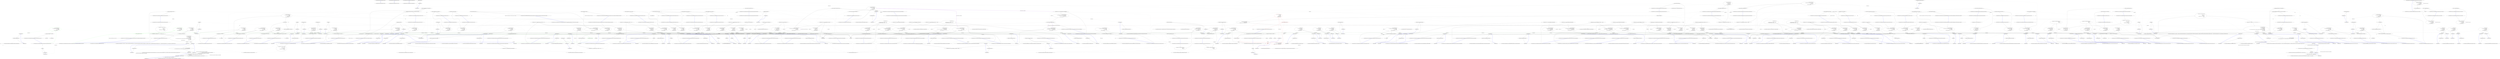 digraph  {
n0 [cluster="CommandLine.Infrastructure.IArgumentEnumerator.MoveNext()", label="Entry CommandLine.Infrastructure.IArgumentEnumerator.MoveNext()", span="34-34"];
n1 [cluster="CommandLine.Infrastructure.IArgumentEnumerator.MoveNext()", label="Exit CommandLine.Infrastructure.IArgumentEnumerator.MoveNext()", span="34-34"];
n2 [cluster="CommandLine.Infrastructure.IArgumentEnumerator.MovePrevious()", label="Entry CommandLine.Infrastructure.IArgumentEnumerator.MovePrevious()", span="36-36"];
n3 [cluster="CommandLine.Infrastructure.IArgumentEnumerator.MovePrevious()", label="Exit CommandLine.Infrastructure.IArgumentEnumerator.MovePrevious()", span="36-36"];
n4 [cluster="CommandLine.Infrastructure.IArgumentEnumerator.GetRemainingFromNext()", label="Entry CommandLine.Infrastructure.IArgumentEnumerator.GetRemainingFromNext()", span="38-38"];
n5 [cluster="CommandLine.Infrastructure.IArgumentEnumerator.GetRemainingFromNext()", label="Exit CommandLine.Infrastructure.IArgumentEnumerator.GetRemainingFromNext()", span="38-38"];
d369 [cluster="CommandLine.Tests.Unit.Core.InstanceBuilderTests.Empty_set_options_allowed_with_mutually_exclusive_sets(string[], int)", color=green, community=0, label="-1: var result = InstanceBuilder.Build(\r\n                () => new FakeOptionsWithNamedAndEmptySets(),\r\n                arguments,\r\n                StringComparer.Ordinal,\r\n                CultureInfo.InvariantCulture)", span="855-859"];
d368 [cluster="CommandLine.Tests.Unit.Core.InstanceBuilderTests.Empty_set_options_allowed_with_mutually_exclusive_sets(string[], int)", label="Entry CommandLine.Tests.Unit.Core.InstanceBuilderTests.Empty_set_options_allowed_with_mutually_exclusive_sets(string[], int)", span="853-853"];
d370 [cluster="CommandLine.Tests.Unit.Core.InstanceBuilderTests.Empty_set_options_allowed_with_mutually_exclusive_sets(string[], int)", label="result.Errors.Should().HaveCount(x => x == expected)", span="862-862"];
d9 [cluster="CommandLine.Core.InstanceBuilder.Build<T>(System.Func<T>, System.Collections.Generic.IEnumerable<string>, System.StringComparer, System.Globalization.CultureInfo)", label="Entry CommandLine.Core.InstanceBuilder.Build<T>(System.Func<T>, System.Collections.Generic.IEnumerable<string>, System.StringComparer, System.Globalization.CultureInfo)", span="12-12"];
d374 [cluster="lambda expression", label="Entry lambda expression", span="856-856"];
d382 [cluster="CommandLine.Tests.Unit.Core.InstanceBuilderTests.Parse_string_scalar_with_required_constraint_as_value(string[], CommandLine.Tests.Fakes.FakeOptionsWithRequiredValue)", color=green, community=1, label="-1: var result = InstanceBuilder.Build(\r\n                () => new FakeOptionsWithRequiredValue(),\r\n                arguments,\r\n                StringComparer.Ordinal,\r\n                CultureInfo.InvariantCulture)", span="872-876"];
d381 [cluster="CommandLine.Tests.Unit.Core.InstanceBuilderTests.Parse_string_scalar_with_required_constraint_as_value(string[], CommandLine.Tests.Fakes.FakeOptionsWithRequiredValue)", label="Entry CommandLine.Tests.Unit.Core.InstanceBuilderTests.Parse_string_scalar_with_required_constraint_as_value(string[], CommandLine.Tests.Fakes.FakeOptionsWithRequiredValue)", span="867-867"];
d383 [cluster="CommandLine.Tests.Unit.Core.InstanceBuilderTests.Parse_string_scalar_with_required_constraint_as_value(string[], CommandLine.Tests.Fakes.FakeOptionsWithRequiredValue)", color=green, community=0, label="-1: expected.ShouldBeEquivalentTo(result.Value)", span="879-879"];
d385 [cluster="lambda expression", label="Entry lambda expression", span="873-873"];
d384 [cluster="CommandLine.Tests.Unit.Core.InstanceBuilderTests.Parse_string_scalar_with_required_constraint_as_value(string[], CommandLine.Tests.Fakes.FakeOptionsWithRequiredValue)", label="Exit CommandLine.Tests.Unit.Core.InstanceBuilderTests.Parse_string_scalar_with_required_constraint_as_value(string[], CommandLine.Tests.Fakes.FakeOptionsWithRequiredValue)", span="867-867"];
d104 [cluster="Unk.ShouldBeEquivalentTo", label="Entry Unk.ShouldBeEquivalentTo", span=""];
d386 [cluster="lambda expression", color=green, community=0, label="-1: new FakeOptionsWithRequiredValue()", span="873-873"];
d387 [cluster="lambda expression", label="Exit lambda expression", span="873-873"];
d282 [cluster="CommandLine.Tests.Fakes.FakeOptionsWithRequiredValue.FakeOptionsWithRequiredValue()", label="Entry CommandLine.Tests.Fakes.FakeOptionsWithRequiredValue.FakeOptionsWithRequiredValue()", span="4-4"];
d371 [cluster="CommandLine.Tests.Unit.Core.InstanceBuilderTests.Empty_set_options_allowed_with_mutually_exclusive_sets(string[], int)", label="Exit CommandLine.Tests.Unit.Core.InstanceBuilderTests.Empty_set_options_allowed_with_mutually_exclusive_sets(string[], int)", span="853-853"];
d379 [cluster="lambda expression", label="x == expected", span="862-862"];
d372 [cluster="Unk.Should", label="Entry Unk.Should", span=""];
d373 [cluster="Unk.HaveCount", label="Entry Unk.HaveCount", span=""];
d378 [cluster="lambda expression", label="Entry lambda expression", span="862-862"];
d3 [cluster="CommandLine.Tests.Unit.Core.InstanceBuilderTests.Explicit_help_request_generates_help_requested_error()", label="var result = InstanceBuilder.Build(\r\n                () => fakeOptions,\r\n                new[] { ''--help'' },\r\n                StringComparer.Ordinal,\r\n                CultureInfo.InvariantCulture)", span="26-30"];
d16 [cluster="CommandLine.Tests.Unit.Core.InstanceBuilderTests.Parse_negative_long_value(string[], long)", label="var result = InstanceBuilder.Build(\r\n                () => new FakeOptions(),\r\n                arguments,\r\n                StringComparer.Ordinal,\r\n                CultureInfo.InvariantCulture)", span="47-51"];
d24 [cluster="CommandLine.Tests.Unit.Core.InstanceBuilderTests.Parse_double_value(string[], double)", label="var result = InstanceBuilder.Build(\r\n                () => new FakeOptionsWithDouble(),\r\n                arguments,\r\n                StringComparer.Ordinal,\r\n                CultureInfo.InvariantCulture)", span="70-74"];
d32 [cluster="CommandLine.Tests.Unit.Core.InstanceBuilderTests.Parse_int_sequence(string[], int[])", label="var result = InstanceBuilder.Build(\r\n                () => new FakeOptionsWithSequence(),\r\n                arguments,\r\n                StringComparer.Ordinal,\r\n                CultureInfo.InvariantCulture)", span="94-98"];
d41 [cluster="CommandLine.Tests.Unit.Core.InstanceBuilderTests.Parse_int_sequence_with_range(string[], int[])", label="var result = InstanceBuilder.Build(\r\n                () => new FakeOptions(),\r\n                arguments,\r\n                StringComparer.Ordinal,\r\n                CultureInfo.InvariantCulture)", span="116-120"];
d48 [cluster="CommandLine.Tests.Unit.Core.InstanceBuilderTests.Parse_string_sequence_with_only_min_constraint(string[], string[])", label="var result = InstanceBuilder.Build(\r\n                () => new FakeOptionsWithSequenceAndOnlyMinConstraint(),\r\n                arguments,\r\n                StringComparer.Ordinal,\r\n                CultureInfo.InvariantCulture)", span="139-143"];
d56 [cluster="CommandLine.Tests.Unit.Core.InstanceBuilderTests.Parse_string_sequence_with_only_max_constraint(string[], string[])", label="var result = InstanceBuilder.Build(\r\n                () => new FakeOptionsWithSequenceAndOnlyMaxConstraint(),\r\n                arguments,\r\n                StringComparer.Ordinal,\r\n                CultureInfo.InvariantCulture)", span="161-165"];
d65 [cluster="CommandLine.Tests.Unit.Core.InstanceBuilderTests.Breaking_min_constraint_in_string_sequence_gererates_MissingValueOptionError()", label="var result = InstanceBuilder.Build(\r\n                () => new FakeOptionsWithSequenceAndOnlyMinConstraint(),\r\n                new[] { ''-s'' },\r\n                StringComparer.Ordinal,\r\n                CultureInfo.InvariantCulture)", span="180-184"];
d75 [cluster="CommandLine.Tests.Unit.Core.InstanceBuilderTests.Breaking_min_constraint_in_string_sequence_as_value_gererates_SequenceOutOfRangeError()", label="var result = InstanceBuilder.Build(\r\n                () => new FakeOptionsWithSequenceAndOnlyMinConstraintAsValue(),\r\n                new string[] { },\r\n                StringComparer.Ordinal,\r\n                CultureInfo.InvariantCulture)", span="199-203"];
d85 [cluster="CommandLine.Tests.Unit.Core.InstanceBuilderTests.Breaking_max_constraint_in_string_sequence_gererates_SequenceOutOfRangeError()", label="var result = InstanceBuilder.Build(\r\n                () => new FakeOptionsWithSequenceAndOnlyMaxConstraint(),\r\n                new[] { ''--string-seq=one'', ''two'', ''three'', ''this-is-too-much'' },\r\n                StringComparer.Ordinal,\r\n                CultureInfo.InvariantCulture)", span="219-223"];
d93 [cluster="CommandLine.Tests.Unit.Core.InstanceBuilderTests.Breaking_max_constraint_in_string_sequence_as_value_gererates_SequenceOutOfRangeError()", label="var result = InstanceBuilder.Build(\r\n                () => new FakeOptionsWithSequenceAndOnlyMaxConstraintAsValue(),\r\n                new[] { ''one'', ''two'', ''three'', ''this-is-too-much'' },\r\n                StringComparer.Ordinal,\r\n                CultureInfo.InvariantCulture)", span="238-242"];
d101 [cluster="CommandLine.Tests.Unit.Core.InstanceBuilderTests.Parse_enum_value(string[], CommandLine.Tests.Fakes.Colors)", label="var result = InstanceBuilder.Build(\r\n                () => new FakeOptionsWithEnum(),\r\n                arguments,\r\n                StringComparer.Ordinal,\r\n                CultureInfo.InvariantCulture)", span="262-266"];
d111 [cluster="CommandLine.Tests.Unit.Core.InstanceBuilderTests.Parse_enum_value_with_wrong_index_generates_BadFormatConversionError()", label="var result = InstanceBuilder.Build(\r\n                () => new FakeOptionsWithEnum(),\r\n                new[] { ''--colors'', ''3'' },\r\n                StringComparer.Ordinal,\r\n                CultureInfo.InvariantCulture)", span="281-285"];
d120 [cluster="CommandLine.Tests.Unit.Core.InstanceBuilderTests.Parse_enum_value_with_wrong_item_name_generates_BadFormatConversionError()", label="var result = InstanceBuilder.Build(\r\n                () => new FakeOptionsWithEnum(),\r\n                new[] { ''--colors'', ''Yellow'' },\r\n                StringComparer.Ordinal,\r\n                CultureInfo.InvariantCulture)", span="300-304"];
d128 [cluster="CommandLine.Tests.Unit.Core.InstanceBuilderTests.Parse_enum_value_with_wrong_item_name_case_generates_BadFormatConversionError()", label="var result = InstanceBuilder.Build(\r\n                () => new FakeOptionsWithEnum(),\r\n                new[] { ''--colors'', ''RED'' },\r\n                StringComparer.Ordinal,\r\n                CultureInfo.InvariantCulture)", span="319-323"];
d136 [cluster="CommandLine.Tests.Unit.Core.InstanceBuilderTests.Parse_values_partitioned_between_sequence_and_scalar()", label="var result = InstanceBuilder.Build(\r\n                () => new FakeOptionsWithValues(),\r\n                new[] { ''10'', ''a'', ''b'', ''c'', ''20'' },\r\n                StringComparer.Ordinal,\r\n                CultureInfo.InvariantCulture)", span="344-348"];
d144 [cluster="CommandLine.Tests.Unit.Core.InstanceBuilderTests.Parse_sequence_value_without_range_constraints(string[], long[])", label="var result = InstanceBuilder.Build(\r\n                () => new FakeOptionsWithSequenceWithoutRange(),\r\n                arguments,\r\n                StringComparer.Ordinal,\r\n                CultureInfo.InvariantCulture)", span="367-371"];
d152 [cluster="CommandLine.Tests.Unit.Core.InstanceBuilderTests.Parse_long_sequence_with_separator(string[], long[])", label="var result = InstanceBuilder.Build(\r\n                () => new FakeOptionsWithSequenceAndSeparator(),\r\n                arguments,\r\n                StringComparer.Ordinal,\r\n                CultureInfo.InvariantCulture)", span="389-393"];
d160 [cluster="CommandLine.Tests.Unit.Core.InstanceBuilderTests.Parse_string_sequence_with_separator(string[], string[])", label="var result = InstanceBuilder.Build(\r\n                () => new FakeOptionsWithSequenceAndSeparator(),\r\n                arguments,\r\n                StringComparer.Ordinal,\r\n                CultureInfo.InvariantCulture)", span="411-415"];
d190 [cluster="CommandLine.Tests.Unit.Core.InstanceBuilderTests.Parse_option_from_different_sets_gererates_MutuallyExclusiveSetError()", label="var result = InstanceBuilder.Build(\r\n                () => new FakeOptionsWithSets(),\r\n                new[] { ''--weburl'', ''http://mywebsite.org/'', ''--ftpurl'', ''fpt://ftpsite.org/'' },\r\n                StringComparer.Ordinal,\r\n                CultureInfo.InvariantCulture)", span="466-470"];
d200 [cluster="CommandLine.Tests.Unit.Core.InstanceBuilderTests.Two_required_options_at_the_same_set_and_one_is_true()", label="var result = InstanceBuilder.Build(\r\n                () => new FakeOptionWithRequiredAndSet(),\r\n                new[] { ''--ftpurl'', ''str1''},\r\n                StringComparer.Ordinal,\r\n                CultureInfo.InvariantCulture)", span="486-490"];
d209 [cluster="CommandLine.Tests.Unit.Core.InstanceBuilderTests.Two_required_options_at_the_same_set_and_both_are_true()", label="var result = InstanceBuilder.Build(\r\n                () => new FakeOptionWithRequiredAndSet(),\r\n                new[] { ''--ftpurl'', ''str1'', ''--weburl'', ''str2'' },\r\n                StringComparer.Ordinal,\r\n                CultureInfo.InvariantCulture)", span="506-510"];
d217 [cluster="CommandLine.Tests.Unit.Core.InstanceBuilderTests.Two_required_options_at_the_same_set_and_none_are_true()", label="var result = InstanceBuilder.Build(\r\n                () => new FakeOptionWithRequiredAndSet(),\r\n                new[] {''''},\r\n                StringComparer.Ordinal,\r\n                CultureInfo.InvariantCulture)", span="526-530"];
d226 [cluster="CommandLine.Tests.Unit.Core.InstanceBuilderTests.Omitting_required_option_gererates_MissingRequiredOptionError()", label="var result = InstanceBuilder.Build(\r\n                () => new FakeOptionWithRequired(),\r\n                new string[] { },\r\n                StringComparer.Ordinal,\r\n                CultureInfo.InvariantCulture)", span="544-548"];
d235 [cluster="CommandLine.Tests.Unit.Core.InstanceBuilderTests.Wrong_range_in_sequence_gererates_SequenceOutOfRangeError()", label="var result = InstanceBuilder.Build(\r\n                () => new FakeOptions(),\r\n                new [] { ''-i'', ''10'' },\r\n                StringComparer.Ordinal,\r\n                CultureInfo.InvariantCulture)", span="563-567"];
d243 [cluster="CommandLine.Tests.Unit.Core.InstanceBuilderTests.Parse_unknown_long_option_gererates_UnknownOptionError()", label="var result = InstanceBuilder.Build(\r\n                () => new FakeOptions(),\r\n                new[] { ''--stringvalue'', ''abc'', ''--xyz'' },\r\n                StringComparer.Ordinal,\r\n                CultureInfo.InvariantCulture)", span="582-586"];
d252 [cluster="CommandLine.Tests.Unit.Core.InstanceBuilderTests.Parse_unknown_short_option_gererates_UnknownOptionError()", label="var result = InstanceBuilder.Build(\r\n                () => new FakeOptions(),\r\n                new[] { ''-z'', ''-x'' },\r\n                StringComparer.Ordinal,\r\n                CultureInfo.InvariantCulture)", span="601-605"];
d260 [cluster="CommandLine.Tests.Unit.Core.InstanceBuilderTests.Parse_unknown_short_option_in_option_group_gererates_UnknownOptionError()", label="var result = InstanceBuilder.Build(\r\n                () => new FakeOptions(),\r\n                new[] { ''-zx'' },\r\n                StringComparer.Ordinal,\r\n                CultureInfo.InvariantCulture)", span="620-624"];
d267 [cluster="CommandLine.Tests.Unit.Core.InstanceBuilderTests.Omitting_names_assumes_identifier_as_long_name(string[], string)", label="var result = InstanceBuilder.Build(\r\n                () => new FakeOptions(),\r\n                arguments,\r\n                StringComparer.Ordinal,\r\n                CultureInfo.InvariantCulture)", span="640-644"];
d276 [cluster="CommandLine.Tests.Unit.Core.InstanceBuilderTests.Breaking_required_constraint_in_string_scalar_as_value_generates_MissingRequiredOptionError()", label="var result = InstanceBuilder.Build(\r\n                () => new FakeOptionsWithRequiredValue(),\r\n                new string[] { },\r\n                StringComparer.Ordinal,\r\n                CultureInfo.InvariantCulture)", span="659-663"];
d284 [cluster="CommandLine.Tests.Unit.Core.InstanceBuilderTests.Parse_utf8_string_correctly(string[], string)", label="var result = InstanceBuilder.Build(\r\n                () => new FakeOptions(),\r\n                arguments,\r\n                StringComparer.Ordinal,\r\n                CultureInfo.InvariantCulture)", span="681-685"];
d292 [cluster="CommandLine.Tests.Unit.Core.InstanceBuilderTests.Breaking_equal_min_max_constraint_in_string_sequence_as_value_gererates_SequenceOutOfRangeError()", label="var result = InstanceBuilder.Build(\r\n                () => new FakeOptionsWithSequenceMinMaxEqual(),\r\n                new[] { ''one'', ''two'', ''this-is-too-much'' },\r\n                StringComparer.Ordinal,\r\n                CultureInfo.InvariantCulture)", span="700-704"];
d300 [cluster="CommandLine.Tests.Unit.Core.InstanceBuilderTests.Parse_nullable_int(string[], int?)", label="var result = InstanceBuilder.Build(\r\n                () => new FakeOptionsWithNullables(),\r\n                arguments,\r\n                StringComparer.Ordinal,\r\n                CultureInfo.InvariantCulture)", span="722-726"];
d308 [cluster="CommandLine.Tests.Unit.Core.InstanceBuilderTests.Parse_nullable_long(string[], long?)", label="var result = InstanceBuilder.Build(\r\n                () => new FakeOptionsWithNullables(),\r\n                arguments,\r\n                StringComparer.Ordinal,\r\n                CultureInfo.InvariantCulture)", span="744-748"];
d315 [cluster="CommandLine.Tests.Unit.Core.InstanceBuilderTests.Parse_fsharp_option_string(string[], string, bool)", label="var result = InstanceBuilder.Build(\r\n                () => new FakeOptionsWithFSharpOption(),\r\n                arguments,\r\n                StringComparer.Ordinal,\r\n                CultureInfo.InvariantCulture)", span="764-768"];
d326 [cluster="CommandLine.Tests.Unit.Core.InstanceBuilderTests.Parse_fsharp_option_int(string[], int, bool)", label="var result = InstanceBuilder.Build(\r\n                () => new FakeOptionsWithFSharpOption(),\r\n                arguments,\r\n                StringComparer.Ordinal,\r\n                CultureInfo.InvariantCulture)", span="788-792"];
d340 [cluster="lambda expression", label="InstanceBuilder.Build(\r\n                () => new FakeOptionsWithMinZero(),\r\n                new string[] {},\r\n                StringComparer.Ordinal,\r\n                CultureInfo.InvariantCulture)", span="809-813"];
d351 [cluster="lambda expression", label="InstanceBuilder.Build(\r\n                () => new FakeOptionsWithMaxZero(),\r\n                new string[] { },\r\n                StringComparer.Ordinal,\r\n                CultureInfo.InvariantCulture)", span="823-827"];
d362 [cluster="lambda expression", label="InstanceBuilder.Build(\r\n                () => new FakeOptionsWithMinMaxZero(),\r\n                new string[] { },\r\n                StringComparer.Ordinal,\r\n                CultureInfo.InvariantCulture)", span="837-841"];
d389 [cluster="CommandLine.Tests.Unit.Core.InstanceBuilderTests.Parse_string_scalar_and_sequence_adjacent(string[], CommandLine.Tests.Fakes.FakeOptionsWithScalarValueAndSequenceStringAdjacent)", label="var result = InstanceBuilder.Build(\r\n                () => new FakeOptionsWithScalarValueAndSequenceStringAdjacent(),\r\n                arguments,\r\n                StringComparer.Ordinal,\r\n                CultureInfo.InvariantCulture)", span="891-895"];
d376 [cluster="lambda expression", label="Exit lambda expression", span="856-856"];
d375 [cluster="lambda expression", label="new FakeOptionsWithNamedAndEmptySets()", span="856-856"];
d102 [cluster="CommandLine.Tests.Unit.Core.InstanceBuilderTests.Parse_enum_value(string[], CommandLine.Tests.Fakes.Colors)", label="expected.ShouldBeEquivalentTo(result.Value.Colors)", span="269-269"];
d137 [cluster="CommandLine.Tests.Unit.Core.InstanceBuilderTests.Parse_values_partitioned_between_sequence_and_scalar()", label="expectedResult.ShouldBeEquivalentTo(result.Value)", span="351-351"];
d145 [cluster="CommandLine.Tests.Unit.Core.InstanceBuilderTests.Parse_sequence_value_without_range_constraints(string[], long[])", label="expected.ShouldBeEquivalentTo(result.Value.LongSequence)", span="374-374"];
d153 [cluster="CommandLine.Tests.Unit.Core.InstanceBuilderTests.Parse_long_sequence_with_separator(string[], long[])", label="expected.ShouldBeEquivalentTo(result.Value.LongSequence)", span="396-396"];
d161 [cluster="CommandLine.Tests.Unit.Core.InstanceBuilderTests.Parse_string_sequence_with_separator(string[], string[])", label="expected.ShouldBeEquivalentTo(result.Value.StringSequence)", span="418-418"];
d170 [cluster="CommandLine.Tests.Unit.Core.InstanceBuilderTests.Double_dash_force_subsequent_arguments_as_values()", label="expectedResult.ShouldBeEquivalentTo(result.Value)", span="450-450"];
d201 [cluster="CommandLine.Tests.Unit.Core.InstanceBuilderTests.Two_required_options_at_the_same_set_and_one_is_true()", label="expectedResult.ShouldBeEquivalentTo(result.Value)", span="493-493"];
d210 [cluster="CommandLine.Tests.Unit.Core.InstanceBuilderTests.Two_required_options_at_the_same_set_and_both_are_true()", label="expectedResult.ShouldBeEquivalentTo(result.Value)", span="513-513"];
d285 [cluster="CommandLine.Tests.Unit.Core.InstanceBuilderTests.Parse_utf8_string_correctly(string[], string)", label="expected.ShouldBeEquivalentTo(result.Value.StringValue)", span="688-688"];
d301 [cluster="CommandLine.Tests.Unit.Core.InstanceBuilderTests.Parse_nullable_int(string[], int?)", label="expected.ShouldBeEquivalentTo(result.Value.NullableInt)", span="729-729"];
d309 [cluster="CommandLine.Tests.Unit.Core.InstanceBuilderTests.Parse_nullable_long(string[], long?)", label="expected.ShouldBeEquivalentTo(result.Value.NullableLong)", span="751-751"];
d317 [cluster="CommandLine.Tests.Unit.Core.InstanceBuilderTests.Parse_fsharp_option_string(string[], string, bool)", label="expectedValue.ShouldBeEquivalentTo(result.Value.FileName.Value)", span="773-773"];
d318 [cluster="CommandLine.Tests.Unit.Core.InstanceBuilderTests.Parse_fsharp_option_string(string[], string, bool)", label="expectedSome.ShouldBeEquivalentTo(FSharpOption<string>.get_IsSome(result.Value.FileName))", span="775-775"];
d328 [cluster="CommandLine.Tests.Unit.Core.InstanceBuilderTests.Parse_fsharp_option_int(string[], int, bool)", label="expectedValue.ShouldBeEquivalentTo(result.Value.Offset.Value)", span="797-797"];
d329 [cluster="CommandLine.Tests.Unit.Core.InstanceBuilderTests.Parse_fsharp_option_int(string[], int, bool)", label="expectedSome.ShouldBeEquivalentTo(FSharpOption<int>.get_IsSome(result.Value.Offset))", span="799-799"];
d390 [cluster="CommandLine.Tests.Unit.Core.InstanceBuilderTests.Parse_string_scalar_and_sequence_adjacent(string[], CommandLine.Tests.Fakes.FakeOptionsWithScalarValueAndSequenceStringAdjacent)", label="expected.ShouldBeEquivalentTo(result.Value)", span="898-898"];
d280 [cluster="lambda expression", label="new FakeOptionsWithRequiredValue()", span="660-660"];
d398 [label=int, span=""];
d380 [cluster="lambda expression", label="Exit lambda expression", span="862-862"];
d1 [cluster="CommandLine.Tests.Unit.Core.InstanceBuilderTests.Explicit_help_request_generates_help_requested_error()", label="var fakeOptions = new FakeOptions()", span="20-20"];
d2 [cluster="CommandLine.Tests.Unit.Core.InstanceBuilderTests.Explicit_help_request_generates_help_requested_error()", label="var expectedResult = ParserResult.Create(\r\n                ParserResultType.Options,\r\n                fakeOptions, new Error[] { new HelpRequestedError() })", span="21-23"];
d4 [cluster="CommandLine.Tests.Unit.Core.InstanceBuilderTests.Explicit_help_request_generates_help_requested_error()", label="Assert.True(expectedResult.Equals(result))", span="33-33"];
d12 [cluster="lambda expression", label="Entry lambda expression", span="27-27"];
d15 [cluster="CommandLine.Tests.Unit.Core.InstanceBuilderTests.Parse_negative_long_value(string[], long)", label="Entry CommandLine.Tests.Unit.Core.InstanceBuilderTests.Parse_negative_long_value(string[], long)", span="42-42"];
d17 [cluster="CommandLine.Tests.Unit.Core.InstanceBuilderTests.Parse_negative_long_value(string[], long)", label="Assert.Equal(expected, result.Value.LongValue)", span="54-54"];
d20 [cluster="lambda expression", label="Entry lambda expression", span="48-48"];
d23 [cluster="CommandLine.Tests.Unit.Core.InstanceBuilderTests.Parse_double_value(string[], double)", label="Entry CommandLine.Tests.Unit.Core.InstanceBuilderTests.Parse_double_value(string[], double)", span="65-65"];
d25 [cluster="CommandLine.Tests.Unit.Core.InstanceBuilderTests.Parse_double_value(string[], double)", label="Assert.Equal(expected, result.Value.DoubleValue)", span="77-77"];
d27 [cluster="lambda expression", label="Entry lambda expression", span="71-71"];
d31 [cluster="CommandLine.Tests.Unit.Core.InstanceBuilderTests.Parse_int_sequence(string[], int[])", label="Entry CommandLine.Tests.Unit.Core.InstanceBuilderTests.Parse_int_sequence(string[], int[])", span="89-89"];
d33 [cluster="CommandLine.Tests.Unit.Core.InstanceBuilderTests.Parse_int_sequence(string[], int[])", label="Assert.True(expected.SequenceEqual(result.Value.IntSequence))", span="101-101"];
d36 [cluster="lambda expression", label="Entry lambda expression", span="95-95"];
d40 [cluster="CommandLine.Tests.Unit.Core.InstanceBuilderTests.Parse_int_sequence_with_range(string[], int[])", label="Entry CommandLine.Tests.Unit.Core.InstanceBuilderTests.Parse_int_sequence_with_range(string[], int[])", span="111-111"];
d42 [cluster="CommandLine.Tests.Unit.Core.InstanceBuilderTests.Parse_int_sequence_with_range(string[], int[])", label="Assert.True(expected.SequenceEqual(result.Value.IntSequence))", span="123-123"];
d44 [cluster="lambda expression", label="Entry lambda expression", span="117-117"];
d47 [cluster="CommandLine.Tests.Unit.Core.InstanceBuilderTests.Parse_string_sequence_with_only_min_constraint(string[], string[])", label="Entry CommandLine.Tests.Unit.Core.InstanceBuilderTests.Parse_string_sequence_with_only_min_constraint(string[], string[])", span="134-134"];
d49 [cluster="CommandLine.Tests.Unit.Core.InstanceBuilderTests.Parse_string_sequence_with_only_min_constraint(string[], string[])", label="Assert.True(expected.SequenceEqual(result.Value.StringSequence))", span="146-146"];
d51 [cluster="lambda expression", label="Entry lambda expression", span="140-140"];
d55 [cluster="CommandLine.Tests.Unit.Core.InstanceBuilderTests.Parse_string_sequence_with_only_max_constraint(string[], string[])", label="Entry CommandLine.Tests.Unit.Core.InstanceBuilderTests.Parse_string_sequence_with_only_max_constraint(string[], string[])", span="156-156"];
d57 [cluster="CommandLine.Tests.Unit.Core.InstanceBuilderTests.Parse_string_sequence_with_only_max_constraint(string[], string[])", label="Assert.True(expected.SequenceEqual(result.Value.StringSequence))", span="168-168"];
d59 [cluster="lambda expression", label="Entry lambda expression", span="162-162"];
d64 [cluster="CommandLine.Tests.Unit.Core.InstanceBuilderTests.Breaking_min_constraint_in_string_sequence_gererates_MissingValueOptionError()", label="var expectedResult = new[] { new MissingValueOptionError(new NameInfo(''s'', ''string-seq'')) }", span="177-177"];
d66 [cluster="CommandLine.Tests.Unit.Core.InstanceBuilderTests.Breaking_min_constraint_in_string_sequence_gererates_MissingValueOptionError()", label="Assert.True(expectedResult.SequenceEqual(result.Errors))", span="187-187"];
d70 [cluster="lambda expression", label="Entry lambda expression", span="181-181"];
d74 [cluster="CommandLine.Tests.Unit.Core.InstanceBuilderTests.Breaking_min_constraint_in_string_sequence_as_value_gererates_SequenceOutOfRangeError()", label="var expectedResult = new[] { new SequenceOutOfRangeError(NameInfo.EmptyName) }", span="196-196"];
d76 [cluster="CommandLine.Tests.Unit.Core.InstanceBuilderTests.Breaking_min_constraint_in_string_sequence_as_value_gererates_SequenceOutOfRangeError()", label="Assert.True(expectedResult.SequenceEqual(result.Errors))", span="206-206"];
d79 [cluster="lambda expression", label="Entry lambda expression", span="200-200"];
d84 [cluster="CommandLine.Tests.Unit.Core.InstanceBuilderTests.Breaking_max_constraint_in_string_sequence_gererates_SequenceOutOfRangeError()", label="var expectedResult = new[] { new SequenceOutOfRangeError(new NameInfo(''s'', ''string-seq'')) }", span="216-216"];
d86 [cluster="CommandLine.Tests.Unit.Core.InstanceBuilderTests.Breaking_max_constraint_in_string_sequence_gererates_SequenceOutOfRangeError()", label="Assert.True(expectedResult.SequenceEqual(result.Errors))", span="226-226"];
d88 [cluster="lambda expression", label="Entry lambda expression", span="220-220"];
d92 [cluster="CommandLine.Tests.Unit.Core.InstanceBuilderTests.Breaking_max_constraint_in_string_sequence_as_value_gererates_SequenceOutOfRangeError()", label="var expectedResult = new[] { new SequenceOutOfRangeError(NameInfo.EmptyName) }", span="235-235"];
d94 [cluster="CommandLine.Tests.Unit.Core.InstanceBuilderTests.Breaking_max_constraint_in_string_sequence_as_value_gererates_SequenceOutOfRangeError()", label="Assert.True(expectedResult.SequenceEqual(result.Errors))", span="245-245"];
d96 [cluster="lambda expression", label="Entry lambda expression", span="239-239"];
d100 [cluster="CommandLine.Tests.Unit.Core.InstanceBuilderTests.Parse_enum_value(string[], CommandLine.Tests.Fakes.Colors)", label="Entry CommandLine.Tests.Unit.Core.InstanceBuilderTests.Parse_enum_value(string[], CommandLine.Tests.Fakes.Colors)", span="257-257"];
d105 [cluster="lambda expression", label="Entry lambda expression", span="263-263"];
d110 [cluster="CommandLine.Tests.Unit.Core.InstanceBuilderTests.Parse_enum_value_with_wrong_index_generates_BadFormatConversionError()", label="var expectedResult = new[] { new BadFormatConversionError(new NameInfo('''', ''colors'')) }", span="278-278"];
d112 [cluster="CommandLine.Tests.Unit.Core.InstanceBuilderTests.Parse_enum_value_with_wrong_index_generates_BadFormatConversionError()", label="Assert.True(expectedResult.SequenceEqual(result.Errors))", span="288-288"];
d115 [cluster="lambda expression", label="Entry lambda expression", span="282-282"];
d119 [cluster="CommandLine.Tests.Unit.Core.InstanceBuilderTests.Parse_enum_value_with_wrong_item_name_generates_BadFormatConversionError()", label="var expectedResult = new[] { new BadFormatConversionError(new NameInfo('''', ''colors'')) }", span="297-297"];
d121 [cluster="CommandLine.Tests.Unit.Core.InstanceBuilderTests.Parse_enum_value_with_wrong_item_name_generates_BadFormatConversionError()", label="Assert.True(expectedResult.SequenceEqual(result.Errors))", span="307-307"];
d123 [cluster="lambda expression", label="Entry lambda expression", span="301-301"];
d127 [cluster="CommandLine.Tests.Unit.Core.InstanceBuilderTests.Parse_enum_value_with_wrong_item_name_case_generates_BadFormatConversionError()", label="var expectedResult = new[] { new BadFormatConversionError(new NameInfo('''', ''colors'')) }", span="316-316"];
d129 [cluster="CommandLine.Tests.Unit.Core.InstanceBuilderTests.Parse_enum_value_with_wrong_item_name_case_generates_BadFormatConversionError()", label="Assert.True(expectedResult.SequenceEqual(result.Errors))", span="326-326"];
d131 [cluster="lambda expression", label="Entry lambda expression", span="320-320"];
d135 [cluster="CommandLine.Tests.Unit.Core.InstanceBuilderTests.Parse_values_partitioned_between_sequence_and_scalar()", label="var expectedResult = new FakeOptionsWithValues\r\n                {\r\n                    StringValue = string.Empty,\r\n                    LongValue = 10L,\r\n                    StringSequence = new[] { ''a'', ''b'', ''c'' },\r\n                    IntValue = 20\r\n                }", span="335-341"];
d140 [cluster="lambda expression", label="Entry lambda expression", span="345-345"];
d143 [cluster="CommandLine.Tests.Unit.Core.InstanceBuilderTests.Parse_sequence_value_without_range_constraints(string[], long[])", label="Entry CommandLine.Tests.Unit.Core.InstanceBuilderTests.Parse_sequence_value_without_range_constraints(string[], long[])", span="362-362"];
d147 [cluster="lambda expression", label="Entry lambda expression", span="368-368"];
d151 [cluster="CommandLine.Tests.Unit.Core.InstanceBuilderTests.Parse_long_sequence_with_separator(string[], long[])", label="Entry CommandLine.Tests.Unit.Core.InstanceBuilderTests.Parse_long_sequence_with_separator(string[], long[])", span="384-384"];
d155 [cluster="lambda expression", label="Entry lambda expression", span="390-390"];
d159 [cluster="CommandLine.Tests.Unit.Core.InstanceBuilderTests.Parse_string_sequence_with_separator(string[], string[])", label="Entry CommandLine.Tests.Unit.Core.InstanceBuilderTests.Parse_string_sequence_with_separator(string[], string[])", span="406-406"];
d163 [cluster="lambda expression", label="Entry lambda expression", span="412-412"];
d189 [cluster="CommandLine.Tests.Unit.Core.InstanceBuilderTests.Parse_option_from_different_sets_gererates_MutuallyExclusiveSetError()", label="var expectedResult = new[]\r\n                {\r\n                    new MutuallyExclusiveSetError(new NameInfo('''', ''weburl'')),\r\n                    new MutuallyExclusiveSetError(new NameInfo('''', ''ftpurl''))\r\n                }", span="459-463"];
d191 [cluster="CommandLine.Tests.Unit.Core.InstanceBuilderTests.Parse_option_from_different_sets_gererates_MutuallyExclusiveSetError()", label="Assert.True(expectedResult.SequenceEqual(result.Errors))", span="473-473"];
d194 [cluster="lambda expression", label="Entry lambda expression", span="467-467"];
d199 [cluster="CommandLine.Tests.Unit.Core.InstanceBuilderTests.Two_required_options_at_the_same_set_and_one_is_true()", label="var expectedResult = new FakeOptionWithRequiredAndSet {\r\n                FtpUrl = ''str1'',\r\n                WebUrl = null\r\n            }", span="481-484"];
d204 [cluster="lambda expression", label="Entry lambda expression", span="487-487"];
d208 [cluster="CommandLine.Tests.Unit.Core.InstanceBuilderTests.Two_required_options_at_the_same_set_and_both_are_true()", label="var expectedResult = new FakeOptionWithRequiredAndSet {\r\n                FtpUrl = ''str1'',\r\n                WebUrl = ''str2''\r\n            }", span="501-504"];
d212 [cluster="lambda expression", label="Entry lambda expression", span="507-507"];
d216 [cluster="CommandLine.Tests.Unit.Core.InstanceBuilderTests.Two_required_options_at_the_same_set_and_none_are_true()", label="var expectedResult = new[]\r\n            {\r\n                new MissingRequiredOptionError(new NameInfo('''', ''ftpurl'')),\r\n                new MissingRequiredOptionError(new NameInfo('''', ''weburl''))\r\n            }", span="520-524"];
d218 [cluster="CommandLine.Tests.Unit.Core.InstanceBuilderTests.Two_required_options_at_the_same_set_and_none_are_true()", label="Assert.True(expectedResult.SequenceEqual(result.Errors))", span="533-533"];
d221 [cluster="lambda expression", label="Entry lambda expression", span="527-527"];
d225 [cluster="CommandLine.Tests.Unit.Core.InstanceBuilderTests.Omitting_required_option_gererates_MissingRequiredOptionError()", label="var expectedResult = new[] { new MissingRequiredOptionError(new NameInfo('''', ''str'')) }", span="541-541"];
d227 [cluster="CommandLine.Tests.Unit.Core.InstanceBuilderTests.Omitting_required_option_gererates_MissingRequiredOptionError()", label="Assert.True(expectedResult.SequenceEqual(result.Errors))", span="551-551"];
d229 [cluster="lambda expression", label="Entry lambda expression", span="545-545"];
d234 [cluster="CommandLine.Tests.Unit.Core.InstanceBuilderTests.Wrong_range_in_sequence_gererates_SequenceOutOfRangeError()", label="var expectedResult = new[] { new SequenceOutOfRangeError(new NameInfo(''i'', '''')) }", span="560-560"];
d236 [cluster="CommandLine.Tests.Unit.Core.InstanceBuilderTests.Wrong_range_in_sequence_gererates_SequenceOutOfRangeError()", label="Assert.True(expectedResult.SequenceEqual(result.Errors))", span="570-570"];
d238 [cluster="lambda expression", label="Entry lambda expression", span="564-564"];
d242 [cluster="CommandLine.Tests.Unit.Core.InstanceBuilderTests.Parse_unknown_long_option_gererates_UnknownOptionError()", label="var expectedResult = new[] { new UnknownOptionError(''xyz'') }", span="579-579"];
d244 [cluster="CommandLine.Tests.Unit.Core.InstanceBuilderTests.Parse_unknown_long_option_gererates_UnknownOptionError()", label="Assert.True(expectedResult.SequenceEqual(result.Errors))", span="589-589"];
d247 [cluster="lambda expression", label="Entry lambda expression", span="583-583"];
d251 [cluster="CommandLine.Tests.Unit.Core.InstanceBuilderTests.Parse_unknown_short_option_gererates_UnknownOptionError()", label="var expectedResult = new[] { new UnknownOptionError(''z'') }", span="598-598"];
d253 [cluster="CommandLine.Tests.Unit.Core.InstanceBuilderTests.Parse_unknown_short_option_gererates_UnknownOptionError()", label="Assert.True(expectedResult.SequenceEqual(result.Errors))", span="608-608"];
d255 [cluster="lambda expression", label="Entry lambda expression", span="602-602"];
d259 [cluster="CommandLine.Tests.Unit.Core.InstanceBuilderTests.Parse_unknown_short_option_in_option_group_gererates_UnknownOptionError()", label="var expectedResult = new[] { new UnknownOptionError(''z'') }", span="617-617"];
d261 [cluster="CommandLine.Tests.Unit.Core.InstanceBuilderTests.Parse_unknown_short_option_in_option_group_gererates_UnknownOptionError()", label="Assert.True(expectedResult.SequenceEqual(result.Errors))", span="627-627"];
d263 [cluster="lambda expression", label="Entry lambda expression", span="621-621"];
d266 [cluster="CommandLine.Tests.Unit.Core.InstanceBuilderTests.Omitting_names_assumes_identifier_as_long_name(string[], string)", label="Entry CommandLine.Tests.Unit.Core.InstanceBuilderTests.Omitting_names_assumes_identifier_as_long_name(string[], string)", span="635-635"];
d268 [cluster="CommandLine.Tests.Unit.Core.InstanceBuilderTests.Omitting_names_assumes_identifier_as_long_name(string[], string)", label="Assert.True(expected.Equals(result.Value.StringValue))", span="647-647"];
d271 [cluster="lambda expression", label="Entry lambda expression", span="641-641"];
d275 [cluster="CommandLine.Tests.Unit.Core.InstanceBuilderTests.Breaking_required_constraint_in_string_scalar_as_value_generates_MissingRequiredOptionError()", label="var expectedResult = new[] { new MissingRequiredOptionError(NameInfo.EmptyName) }", span="656-656"];
d277 [cluster="CommandLine.Tests.Unit.Core.InstanceBuilderTests.Breaking_required_constraint_in_string_scalar_as_value_generates_MissingRequiredOptionError()", label="Assert.True(expectedResult.SequenceEqual(result.Errors))", span="666-666"];
d279 [cluster="lambda expression", label="Entry lambda expression", span="660-660"];
d283 [cluster="CommandLine.Tests.Unit.Core.InstanceBuilderTests.Parse_utf8_string_correctly(string[], string)", label="Entry CommandLine.Tests.Unit.Core.InstanceBuilderTests.Parse_utf8_string_correctly(string[], string)", span="676-676"];
d287 [cluster="lambda expression", label="Entry lambda expression", span="682-682"];
d291 [cluster="CommandLine.Tests.Unit.Core.InstanceBuilderTests.Breaking_equal_min_max_constraint_in_string_sequence_as_value_gererates_SequenceOutOfRangeError()", label="var expectedResult = new[] { new SequenceOutOfRangeError(NameInfo.EmptyName) }", span="697-697"];
d293 [cluster="CommandLine.Tests.Unit.Core.InstanceBuilderTests.Breaking_equal_min_max_constraint_in_string_sequence_as_value_gererates_SequenceOutOfRangeError()", label="Assert.True(expectedResult.SequenceEqual(result.Errors))", span="707-707"];
d295 [cluster="lambda expression", label="Entry lambda expression", span="701-701"];
d299 [cluster="CommandLine.Tests.Unit.Core.InstanceBuilderTests.Parse_nullable_int(string[], int?)", label="Entry CommandLine.Tests.Unit.Core.InstanceBuilderTests.Parse_nullable_int(string[], int?)", span="717-717"];
d303 [cluster="lambda expression", label="Entry lambda expression", span="723-723"];
d307 [cluster="CommandLine.Tests.Unit.Core.InstanceBuilderTests.Parse_nullable_long(string[], long?)", label="Entry CommandLine.Tests.Unit.Core.InstanceBuilderTests.Parse_nullable_long(string[], long?)", span="739-739"];
d311 [cluster="lambda expression", label="Entry lambda expression", span="745-745"];
d314 [cluster="CommandLine.Tests.Unit.Core.InstanceBuilderTests.Parse_fsharp_option_string(string[], string, bool)", label="Entry CommandLine.Tests.Unit.Core.InstanceBuilderTests.Parse_fsharp_option_string(string[], string, bool)", span="759-759"];
d316 [cluster="CommandLine.Tests.Unit.Core.InstanceBuilderTests.Parse_fsharp_option_string(string[], string, bool)", label="result.Value.FileName != null", span="771-771"];
d321 [cluster="lambda expression", label="Entry lambda expression", span="765-765"];
d325 [cluster="CommandLine.Tests.Unit.Core.InstanceBuilderTests.Parse_fsharp_option_int(string[], int, bool)", label="Entry CommandLine.Tests.Unit.Core.InstanceBuilderTests.Parse_fsharp_option_int(string[], int, bool)", span="783-783"];
d327 [cluster="CommandLine.Tests.Unit.Core.InstanceBuilderTests.Parse_fsharp_option_int(string[], int, bool)", label="result.Value.Offset != null", span="795-795"];
d331 [cluster="lambda expression", label="Entry lambda expression", span="789-789"];
d339 [cluster="lambda expression", label="Entry lambda expression", span="809-813"];
d341 [cluster="lambda expression", label="Exit lambda expression", span="809-813"];
d342 [cluster="lambda expression", label="Entry lambda expression", span="810-810"];
d350 [cluster="lambda expression", label="Entry lambda expression", span="823-827"];
d352 [cluster="lambda expression", label="Exit lambda expression", span="823-827"];
d353 [cluster="lambda expression", label="Entry lambda expression", span="824-824"];
d361 [cluster="lambda expression", label="Entry lambda expression", span="837-841"];
d363 [cluster="lambda expression", label="Exit lambda expression", span="837-841"];
d364 [cluster="lambda expression", label="Entry lambda expression", span="838-838"];
d388 [cluster="CommandLine.Tests.Unit.Core.InstanceBuilderTests.Parse_string_scalar_and_sequence_adjacent(string[], CommandLine.Tests.Fakes.FakeOptionsWithScalarValueAndSequenceStringAdjacent)", label="Entry CommandLine.Tests.Unit.Core.InstanceBuilderTests.Parse_string_scalar_and_sequence_adjacent(string[], CommandLine.Tests.Fakes.FakeOptionsWithScalarValueAndSequenceStringAdjacent)", span="886-886"];
d392 [cluster="lambda expression", label="Entry lambda expression", span="892-892"];
d377 [cluster="CommandLine.Tests.Fakes.FakeOptionsWithNamedAndEmptySets.FakeOptionsWithNamedAndEmptySets()", label="Entry CommandLine.Tests.Fakes.FakeOptionsWithNamedAndEmptySets.FakeOptionsWithNamedAndEmptySets()", span="4-4"];
d103 [cluster="CommandLine.Tests.Unit.Core.InstanceBuilderTests.Parse_enum_value(string[], CommandLine.Tests.Fakes.Colors)", label="Exit CommandLine.Tests.Unit.Core.InstanceBuilderTests.Parse_enum_value(string[], CommandLine.Tests.Fakes.Colors)", span="257-257"];
d138 [cluster="CommandLine.Tests.Unit.Core.InstanceBuilderTests.Parse_values_partitioned_between_sequence_and_scalar()", label="Exit CommandLine.Tests.Unit.Core.InstanceBuilderTests.Parse_values_partitioned_between_sequence_and_scalar()", span="332-332"];
d146 [cluster="CommandLine.Tests.Unit.Core.InstanceBuilderTests.Parse_sequence_value_without_range_constraints(string[], long[])", label="Exit CommandLine.Tests.Unit.Core.InstanceBuilderTests.Parse_sequence_value_without_range_constraints(string[], long[])", span="362-362"];
d154 [cluster="CommandLine.Tests.Unit.Core.InstanceBuilderTests.Parse_long_sequence_with_separator(string[], long[])", label="Exit CommandLine.Tests.Unit.Core.InstanceBuilderTests.Parse_long_sequence_with_separator(string[], long[])", span="384-384"];
d162 [cluster="CommandLine.Tests.Unit.Core.InstanceBuilderTests.Parse_string_sequence_with_separator(string[], string[])", label="Exit CommandLine.Tests.Unit.Core.InstanceBuilderTests.Parse_string_sequence_with_separator(string[], string[])", span="406-406"];
d167 [cluster="CommandLine.Tests.Unit.Core.InstanceBuilderTests.Double_dash_force_subsequent_arguments_as_values()", label="var expectedResult = new FakeOptionsWithValues\r\n                {\r\n                    StringValue = ''str1'',\r\n                    LongValue = 10L,\r\n                    StringSequence = new[] { ''-a'', ''--bee'', ''-c'' },\r\n                    IntValue = 20\r\n                }", span="430-436"];
d169 [cluster="CommandLine.Tests.Unit.Core.InstanceBuilderTests.Double_dash_force_subsequent_arguments_as_values()", label="var result = InstanceBuilder.Build(\r\n                () => new FakeOptionsWithValues(),\r\n                (a, optionSpecs) =>\r\n                    Tokenizer.PreprocessDashDash(a,\r\n                        args => Tokenizer.Tokenize(args, name => NameLookup.Contains(name, optionSpecs, StringComparer.Ordinal))),\r\n                arguments,\r\n                StringComparer.Ordinal,\r\n                CultureInfo.InvariantCulture)", span="440-447"];
d171 [cluster="CommandLine.Tests.Unit.Core.InstanceBuilderTests.Double_dash_force_subsequent_arguments_as_values()", label="Exit CommandLine.Tests.Unit.Core.InstanceBuilderTests.Double_dash_force_subsequent_arguments_as_values()", span="427-427"];
d202 [cluster="CommandLine.Tests.Unit.Core.InstanceBuilderTests.Two_required_options_at_the_same_set_and_one_is_true()", label="Exit CommandLine.Tests.Unit.Core.InstanceBuilderTests.Two_required_options_at_the_same_set_and_one_is_true()", span="479-479"];
d211 [cluster="CommandLine.Tests.Unit.Core.InstanceBuilderTests.Two_required_options_at_the_same_set_and_both_are_true()", label="Exit CommandLine.Tests.Unit.Core.InstanceBuilderTests.Two_required_options_at_the_same_set_and_both_are_true()", span="499-499"];
d286 [cluster="CommandLine.Tests.Unit.Core.InstanceBuilderTests.Parse_utf8_string_correctly(string[], string)", label="Exit CommandLine.Tests.Unit.Core.InstanceBuilderTests.Parse_utf8_string_correctly(string[], string)", span="676-676"];
d302 [cluster="CommandLine.Tests.Unit.Core.InstanceBuilderTests.Parse_nullable_int(string[], int?)", label="Exit CommandLine.Tests.Unit.Core.InstanceBuilderTests.Parse_nullable_int(string[], int?)", span="717-717"];
d310 [cluster="CommandLine.Tests.Unit.Core.InstanceBuilderTests.Parse_nullable_long(string[], long?)", label="Exit CommandLine.Tests.Unit.Core.InstanceBuilderTests.Parse_nullable_long(string[], long?)", span="739-739"];
d319 [cluster="CommandLine.Tests.Unit.Core.InstanceBuilderTests.Parse_fsharp_option_string(string[], string, bool)", label="Exit CommandLine.Tests.Unit.Core.InstanceBuilderTests.Parse_fsharp_option_string(string[], string, bool)", span="759-759"];
d320 [cluster="Unk.get_IsSome", label="Entry Unk.get_IsSome", span=""];
d330 [cluster="CommandLine.Tests.Unit.Core.InstanceBuilderTests.Parse_fsharp_option_int(string[], int, bool)", label="Exit CommandLine.Tests.Unit.Core.InstanceBuilderTests.Parse_fsharp_option_int(string[], int, bool)", span="783-783"];
d391 [cluster="CommandLine.Tests.Unit.Core.InstanceBuilderTests.Parse_string_scalar_and_sequence_adjacent(string[], CommandLine.Tests.Fakes.FakeOptionsWithScalarValueAndSequenceStringAdjacent)", label="Exit CommandLine.Tests.Unit.Core.InstanceBuilderTests.Parse_string_scalar_and_sequence_adjacent(string[], CommandLine.Tests.Fakes.FakeOptionsWithScalarValueAndSequenceStringAdjacent)", span="886-886"];
d281 [cluster="lambda expression", label="Exit lambda expression", span="660-660"];
d0 [cluster="CommandLine.Tests.Unit.Core.InstanceBuilderTests.Explicit_help_request_generates_help_requested_error()", label="Entry CommandLine.Tests.Unit.Core.InstanceBuilderTests.Explicit_help_request_generates_help_requested_error()", span="17-17"];
d6 [cluster="CommandLine.Tests.Fakes.FakeOptions.FakeOptions()", label="Entry CommandLine.Tests.Fakes.FakeOptions.FakeOptions()", span="6-6"];
d13 [cluster="lambda expression", label=fakeOptions, span="27-27"];
d7 [cluster="CommandLine.HelpRequestedError.HelpRequestedError()", label="Entry CommandLine.HelpRequestedError.HelpRequestedError()", span="338-338"];
d8 [cluster="CommandLine.ParserResult.Create<T>(CommandLine.ParserResultType, T, System.Collections.Generic.IEnumerable<CommandLine.Error>)", label="Entry CommandLine.ParserResult.Create<T>(CommandLine.ParserResultType, T, System.Collections.Generic.IEnumerable<CommandLine.Error>)", span="100-100"];
d5 [cluster="CommandLine.Tests.Unit.Core.InstanceBuilderTests.Explicit_help_request_generates_help_requested_error()", label="Exit CommandLine.Tests.Unit.Core.InstanceBuilderTests.Explicit_help_request_generates_help_requested_error()", span="17-17"];
d10 [cluster="CommandLine.ParserResult<T>.Equals(CommandLine.ParserResult<T>)", label="Entry CommandLine.ParserResult<T>.Equals(CommandLine.ParserResult<T>)", span="87-87"];
d11 [cluster="Unk.True", label="Entry Unk.True", span=""];
d14 [cluster="lambda expression", label="Exit lambda expression", span="27-27"];
d18 [cluster="CommandLine.Tests.Unit.Core.InstanceBuilderTests.Parse_negative_long_value(string[], long)", label="Exit CommandLine.Tests.Unit.Core.InstanceBuilderTests.Parse_negative_long_value(string[], long)", span="42-42"];
d19 [cluster="Unk.Equal", label="Entry Unk.Equal", span=""];
d22 [cluster="lambda expression", label="Exit lambda expression", span="48-48"];
d21 [cluster="lambda expression", label="new FakeOptions()", span="48-48"];
d26 [cluster="CommandLine.Tests.Unit.Core.InstanceBuilderTests.Parse_double_value(string[], double)", label="Exit CommandLine.Tests.Unit.Core.InstanceBuilderTests.Parse_double_value(string[], double)", span="65-65"];
d29 [cluster="lambda expression", label="Exit lambda expression", span="71-71"];
d28 [cluster="lambda expression", label="new FakeOptionsWithDouble()", span="71-71"];
d34 [cluster="CommandLine.Tests.Unit.Core.InstanceBuilderTests.Parse_int_sequence(string[], int[])", label="Exit CommandLine.Tests.Unit.Core.InstanceBuilderTests.Parse_int_sequence(string[], int[])", span="89-89"];
d35 [cluster="Unk.SequenceEqual", label="Entry Unk.SequenceEqual", span=""];
d38 [cluster="lambda expression", label="Exit lambda expression", span="95-95"];
d37 [cluster="lambda expression", label="new FakeOptionsWithSequence()", span="95-95"];
d43 [cluster="CommandLine.Tests.Unit.Core.InstanceBuilderTests.Parse_int_sequence_with_range(string[], int[])", label="Exit CommandLine.Tests.Unit.Core.InstanceBuilderTests.Parse_int_sequence_with_range(string[], int[])", span="111-111"];
d46 [cluster="lambda expression", label="Exit lambda expression", span="117-117"];
d45 [cluster="lambda expression", label="new FakeOptions()", span="117-117"];
d50 [cluster="CommandLine.Tests.Unit.Core.InstanceBuilderTests.Parse_string_sequence_with_only_min_constraint(string[], string[])", label="Exit CommandLine.Tests.Unit.Core.InstanceBuilderTests.Parse_string_sequence_with_only_min_constraint(string[], string[])", span="134-134"];
d53 [cluster="lambda expression", label="Exit lambda expression", span="140-140"];
d52 [cluster="lambda expression", label="new FakeOptionsWithSequenceAndOnlyMinConstraint()", span="140-140"];
d58 [cluster="CommandLine.Tests.Unit.Core.InstanceBuilderTests.Parse_string_sequence_with_only_max_constraint(string[], string[])", label="Exit CommandLine.Tests.Unit.Core.InstanceBuilderTests.Parse_string_sequence_with_only_max_constraint(string[], string[])", span="156-156"];
d61 [cluster="lambda expression", label="Exit lambda expression", span="162-162"];
d60 [cluster="lambda expression", label="new FakeOptionsWithSequenceAndOnlyMaxConstraint()", span="162-162"];
d63 [cluster="CommandLine.Tests.Unit.Core.InstanceBuilderTests.Breaking_min_constraint_in_string_sequence_gererates_MissingValueOptionError()", label="Entry CommandLine.Tests.Unit.Core.InstanceBuilderTests.Breaking_min_constraint_in_string_sequence_gererates_MissingValueOptionError()", span="174-174"];
d68 [cluster="CommandLine.MissingValueOptionError.MissingValueOptionError(CommandLine.NameInfo)", label="Entry CommandLine.MissingValueOptionError.MissingValueOptionError(CommandLine.NameInfo)", span="261-261"];
d69 [cluster="CommandLine.NameInfo.NameInfo(string, string)", label="Entry CommandLine.NameInfo.NameInfo(string, string)", span="20-20"];
d67 [cluster="CommandLine.Tests.Unit.Core.InstanceBuilderTests.Breaking_min_constraint_in_string_sequence_gererates_MissingValueOptionError()", label="Exit CommandLine.Tests.Unit.Core.InstanceBuilderTests.Breaking_min_constraint_in_string_sequence_gererates_MissingValueOptionError()", span="174-174"];
d72 [cluster="lambda expression", label="Exit lambda expression", span="181-181"];
d71 [cluster="lambda expression", label="new FakeOptionsWithSequenceAndOnlyMinConstraint()", span="181-181"];
d73 [cluster="CommandLine.Tests.Unit.Core.InstanceBuilderTests.Breaking_min_constraint_in_string_sequence_as_value_gererates_SequenceOutOfRangeError()", label="Entry CommandLine.Tests.Unit.Core.InstanceBuilderTests.Breaking_min_constraint_in_string_sequence_as_value_gererates_SequenceOutOfRangeError()", span="193-193"];
d78 [cluster="CommandLine.SequenceOutOfRangeError.SequenceOutOfRangeError(CommandLine.NameInfo)", label="Entry CommandLine.SequenceOutOfRangeError.SequenceOutOfRangeError(CommandLine.NameInfo)", span="316-316"];
d77 [cluster="CommandLine.Tests.Unit.Core.InstanceBuilderTests.Breaking_min_constraint_in_string_sequence_as_value_gererates_SequenceOutOfRangeError()", label="Exit CommandLine.Tests.Unit.Core.InstanceBuilderTests.Breaking_min_constraint_in_string_sequence_as_value_gererates_SequenceOutOfRangeError()", span="193-193"];
d81 [cluster="lambda expression", label="Exit lambda expression", span="200-200"];
d80 [cluster="lambda expression", label="new FakeOptionsWithSequenceAndOnlyMinConstraintAsValue()", span="200-200"];
d83 [cluster="CommandLine.Tests.Unit.Core.InstanceBuilderTests.Breaking_max_constraint_in_string_sequence_gererates_SequenceOutOfRangeError()", label="Entry CommandLine.Tests.Unit.Core.InstanceBuilderTests.Breaking_max_constraint_in_string_sequence_gererates_SequenceOutOfRangeError()", span="213-213"];
d87 [cluster="CommandLine.Tests.Unit.Core.InstanceBuilderTests.Breaking_max_constraint_in_string_sequence_gererates_SequenceOutOfRangeError()", label="Exit CommandLine.Tests.Unit.Core.InstanceBuilderTests.Breaking_max_constraint_in_string_sequence_gererates_SequenceOutOfRangeError()", span="213-213"];
d90 [cluster="lambda expression", label="Exit lambda expression", span="220-220"];
d89 [cluster="lambda expression", label="new FakeOptionsWithSequenceAndOnlyMaxConstraint()", span="220-220"];
d91 [cluster="CommandLine.Tests.Unit.Core.InstanceBuilderTests.Breaking_max_constraint_in_string_sequence_as_value_gererates_SequenceOutOfRangeError()", label="Entry CommandLine.Tests.Unit.Core.InstanceBuilderTests.Breaking_max_constraint_in_string_sequence_as_value_gererates_SequenceOutOfRangeError()", span="232-232"];
d95 [cluster="CommandLine.Tests.Unit.Core.InstanceBuilderTests.Breaking_max_constraint_in_string_sequence_as_value_gererates_SequenceOutOfRangeError()", label="Exit CommandLine.Tests.Unit.Core.InstanceBuilderTests.Breaking_max_constraint_in_string_sequence_as_value_gererates_SequenceOutOfRangeError()", span="232-232"];
d98 [cluster="lambda expression", label="Exit lambda expression", span="239-239"];
d97 [cluster="lambda expression", label="new FakeOptionsWithSequenceAndOnlyMaxConstraintAsValue()", span="239-239"];
d107 [cluster="lambda expression", label="Exit lambda expression", span="263-263"];
d106 [cluster="lambda expression", label="new FakeOptionsWithEnum()", span="263-263"];
d109 [cluster="CommandLine.Tests.Unit.Core.InstanceBuilderTests.Parse_enum_value_with_wrong_index_generates_BadFormatConversionError()", label="Entry CommandLine.Tests.Unit.Core.InstanceBuilderTests.Parse_enum_value_with_wrong_index_generates_BadFormatConversionError()", span="275-275"];
d114 [cluster="CommandLine.BadFormatConversionError.BadFormatConversionError(CommandLine.NameInfo)", label="Entry CommandLine.BadFormatConversionError.BadFormatConversionError(CommandLine.NameInfo)", span="305-305"];
d113 [cluster="CommandLine.Tests.Unit.Core.InstanceBuilderTests.Parse_enum_value_with_wrong_index_generates_BadFormatConversionError()", label="Exit CommandLine.Tests.Unit.Core.InstanceBuilderTests.Parse_enum_value_with_wrong_index_generates_BadFormatConversionError()", span="275-275"];
d117 [cluster="lambda expression", label="Exit lambda expression", span="282-282"];
d116 [cluster="lambda expression", label="new FakeOptionsWithEnum()", span="282-282"];
d118 [cluster="CommandLine.Tests.Unit.Core.InstanceBuilderTests.Parse_enum_value_with_wrong_item_name_generates_BadFormatConversionError()", label="Entry CommandLine.Tests.Unit.Core.InstanceBuilderTests.Parse_enum_value_with_wrong_item_name_generates_BadFormatConversionError()", span="294-294"];
d122 [cluster="CommandLine.Tests.Unit.Core.InstanceBuilderTests.Parse_enum_value_with_wrong_item_name_generates_BadFormatConversionError()", label="Exit CommandLine.Tests.Unit.Core.InstanceBuilderTests.Parse_enum_value_with_wrong_item_name_generates_BadFormatConversionError()", span="294-294"];
d125 [cluster="lambda expression", label="Exit lambda expression", span="301-301"];
d124 [cluster="lambda expression", label="new FakeOptionsWithEnum()", span="301-301"];
d126 [cluster="CommandLine.Tests.Unit.Core.InstanceBuilderTests.Parse_enum_value_with_wrong_item_name_case_generates_BadFormatConversionError()", label="Entry CommandLine.Tests.Unit.Core.InstanceBuilderTests.Parse_enum_value_with_wrong_item_name_case_generates_BadFormatConversionError()", span="313-313"];
d130 [cluster="CommandLine.Tests.Unit.Core.InstanceBuilderTests.Parse_enum_value_with_wrong_item_name_case_generates_BadFormatConversionError()", label="Exit CommandLine.Tests.Unit.Core.InstanceBuilderTests.Parse_enum_value_with_wrong_item_name_case_generates_BadFormatConversionError()", span="313-313"];
d133 [cluster="lambda expression", label="Exit lambda expression", span="320-320"];
d132 [cluster="lambda expression", label="new FakeOptionsWithEnum()", span="320-320"];
d134 [cluster="CommandLine.Tests.Unit.Core.InstanceBuilderTests.Parse_values_partitioned_between_sequence_and_scalar()", label="Entry CommandLine.Tests.Unit.Core.InstanceBuilderTests.Parse_values_partitioned_between_sequence_and_scalar()", span="332-332"];
d139 [cluster="CommandLine.Tests.Fakes.FakeOptionsWithValues.FakeOptionsWithValues()", label="Entry CommandLine.Tests.Fakes.FakeOptionsWithValues.FakeOptionsWithValues()", span="6-6"];
d142 [cluster="lambda expression", label="Exit lambda expression", span="345-345"];
d141 [cluster="lambda expression", label="new FakeOptionsWithValues()", span="345-345"];
d149 [cluster="lambda expression", label="Exit lambda expression", span="368-368"];
d148 [cluster="lambda expression", label="new FakeOptionsWithSequenceWithoutRange()", span="368-368"];
d157 [cluster="lambda expression", label="Exit lambda expression", span="390-390"];
d156 [cluster="lambda expression", label="new FakeOptionsWithSequenceAndSeparator()", span="390-390"];
d165 [cluster="lambda expression", label="Exit lambda expression", span="412-412"];
d164 [cluster="lambda expression", label="new FakeOptionsWithSequenceAndSeparator()", span="412-412"];
d188 [cluster="CommandLine.Tests.Unit.Core.InstanceBuilderTests.Parse_option_from_different_sets_gererates_MutuallyExclusiveSetError()", label="Entry CommandLine.Tests.Unit.Core.InstanceBuilderTests.Parse_option_from_different_sets_gererates_MutuallyExclusiveSetError()", span="456-456"];
d193 [cluster="CommandLine.MutuallyExclusiveSetError.MutuallyExclusiveSetError(CommandLine.NameInfo)", label="Entry CommandLine.MutuallyExclusiveSetError.MutuallyExclusiveSetError(CommandLine.NameInfo)", span="294-294"];
d192 [cluster="CommandLine.Tests.Unit.Core.InstanceBuilderTests.Parse_option_from_different_sets_gererates_MutuallyExclusiveSetError()", label="Exit CommandLine.Tests.Unit.Core.InstanceBuilderTests.Parse_option_from_different_sets_gererates_MutuallyExclusiveSetError()", span="456-456"];
d196 [cluster="lambda expression", label="Exit lambda expression", span="467-467"];
d195 [cluster="lambda expression", label="new FakeOptionsWithSets()", span="467-467"];
d198 [cluster="CommandLine.Tests.Unit.Core.InstanceBuilderTests.Two_required_options_at_the_same_set_and_one_is_true()", label="Entry CommandLine.Tests.Unit.Core.InstanceBuilderTests.Two_required_options_at_the_same_set_and_one_is_true()", span="479-479"];
d203 [cluster="CommandLine.Tests.Fakes.FakeOptionWithRequiredAndSet.FakeOptionWithRequiredAndSet()", label="Entry CommandLine.Tests.Fakes.FakeOptionWithRequiredAndSet.FakeOptionWithRequiredAndSet()", span="4-4"];
d206 [cluster="lambda expression", label="Exit lambda expression", span="487-487"];
d205 [cluster="lambda expression", label="new FakeOptionWithRequiredAndSet()", span="487-487"];
d207 [cluster="CommandLine.Tests.Unit.Core.InstanceBuilderTests.Two_required_options_at_the_same_set_and_both_are_true()", label="Entry CommandLine.Tests.Unit.Core.InstanceBuilderTests.Two_required_options_at_the_same_set_and_both_are_true()", span="499-499"];
d214 [cluster="lambda expression", label="Exit lambda expression", span="507-507"];
d213 [cluster="lambda expression", label="new FakeOptionWithRequiredAndSet()", span="507-507"];
d215 [cluster="CommandLine.Tests.Unit.Core.InstanceBuilderTests.Two_required_options_at_the_same_set_and_none_are_true()", label="Entry CommandLine.Tests.Unit.Core.InstanceBuilderTests.Two_required_options_at_the_same_set_and_none_are_true()", span="518-518"];
d220 [cluster="CommandLine.MissingRequiredOptionError.MissingRequiredOptionError(CommandLine.NameInfo)", label="Entry CommandLine.MissingRequiredOptionError.MissingRequiredOptionError(CommandLine.NameInfo)", span="283-283"];
d219 [cluster="CommandLine.Tests.Unit.Core.InstanceBuilderTests.Two_required_options_at_the_same_set_and_none_are_true()", label="Exit CommandLine.Tests.Unit.Core.InstanceBuilderTests.Two_required_options_at_the_same_set_and_none_are_true()", span="518-518"];
d223 [cluster="lambda expression", label="Exit lambda expression", span="527-527"];
d222 [cluster="lambda expression", label="new FakeOptionWithRequiredAndSet()", span="527-527"];
d224 [cluster="CommandLine.Tests.Unit.Core.InstanceBuilderTests.Omitting_required_option_gererates_MissingRequiredOptionError()", label="Entry CommandLine.Tests.Unit.Core.InstanceBuilderTests.Omitting_required_option_gererates_MissingRequiredOptionError()", span="538-538"];
d228 [cluster="CommandLine.Tests.Unit.Core.InstanceBuilderTests.Omitting_required_option_gererates_MissingRequiredOptionError()", label="Exit CommandLine.Tests.Unit.Core.InstanceBuilderTests.Omitting_required_option_gererates_MissingRequiredOptionError()", span="538-538"];
d231 [cluster="lambda expression", label="Exit lambda expression", span="545-545"];
d230 [cluster="lambda expression", label="new FakeOptionWithRequired()", span="545-545"];
d233 [cluster="CommandLine.Tests.Unit.Core.InstanceBuilderTests.Wrong_range_in_sequence_gererates_SequenceOutOfRangeError()", label="Entry CommandLine.Tests.Unit.Core.InstanceBuilderTests.Wrong_range_in_sequence_gererates_SequenceOutOfRangeError()", span="557-557"];
d237 [cluster="CommandLine.Tests.Unit.Core.InstanceBuilderTests.Wrong_range_in_sequence_gererates_SequenceOutOfRangeError()", label="Exit CommandLine.Tests.Unit.Core.InstanceBuilderTests.Wrong_range_in_sequence_gererates_SequenceOutOfRangeError()", span="557-557"];
d240 [cluster="lambda expression", label="Exit lambda expression", span="564-564"];
d239 [cluster="lambda expression", label="new FakeOptions()", span="564-564"];
d241 [cluster="CommandLine.Tests.Unit.Core.InstanceBuilderTests.Parse_unknown_long_option_gererates_UnknownOptionError()", label="Entry CommandLine.Tests.Unit.Core.InstanceBuilderTests.Parse_unknown_long_option_gererates_UnknownOptionError()", span="576-576"];
d246 [cluster="CommandLine.UnknownOptionError.UnknownOptionError(string)", label="Entry CommandLine.UnknownOptionError.UnknownOptionError(string)", span="272-272"];
d245 [cluster="CommandLine.Tests.Unit.Core.InstanceBuilderTests.Parse_unknown_long_option_gererates_UnknownOptionError()", label="Exit CommandLine.Tests.Unit.Core.InstanceBuilderTests.Parse_unknown_long_option_gererates_UnknownOptionError()", span="576-576"];
d249 [cluster="lambda expression", label="Exit lambda expression", span="583-583"];
d248 [cluster="lambda expression", label="new FakeOptions()", span="583-583"];
d250 [cluster="CommandLine.Tests.Unit.Core.InstanceBuilderTests.Parse_unknown_short_option_gererates_UnknownOptionError()", label="Entry CommandLine.Tests.Unit.Core.InstanceBuilderTests.Parse_unknown_short_option_gererates_UnknownOptionError()", span="595-595"];
d254 [cluster="CommandLine.Tests.Unit.Core.InstanceBuilderTests.Parse_unknown_short_option_gererates_UnknownOptionError()", label="Exit CommandLine.Tests.Unit.Core.InstanceBuilderTests.Parse_unknown_short_option_gererates_UnknownOptionError()", span="595-595"];
d257 [cluster="lambda expression", label="Exit lambda expression", span="602-602"];
d256 [cluster="lambda expression", label="new FakeOptions()", span="602-602"];
d258 [cluster="CommandLine.Tests.Unit.Core.InstanceBuilderTests.Parse_unknown_short_option_in_option_group_gererates_UnknownOptionError()", label="Entry CommandLine.Tests.Unit.Core.InstanceBuilderTests.Parse_unknown_short_option_in_option_group_gererates_UnknownOptionError()", span="614-614"];
d262 [cluster="CommandLine.Tests.Unit.Core.InstanceBuilderTests.Parse_unknown_short_option_in_option_group_gererates_UnknownOptionError()", label="Exit CommandLine.Tests.Unit.Core.InstanceBuilderTests.Parse_unknown_short_option_in_option_group_gererates_UnknownOptionError()", span="614-614"];
d265 [cluster="lambda expression", label="Exit lambda expression", span="621-621"];
d264 [cluster="lambda expression", label="new FakeOptions()", span="621-621"];
d269 [cluster="CommandLine.Tests.Unit.Core.InstanceBuilderTests.Omitting_names_assumes_identifier_as_long_name(string[], string)", label="Exit CommandLine.Tests.Unit.Core.InstanceBuilderTests.Omitting_names_assumes_identifier_as_long_name(string[], string)", span="635-635"];
d270 [cluster="string.Equals(string)", label="Entry string.Equals(string)", span="0-0"];
d273 [cluster="lambda expression", label="Exit lambda expression", span="641-641"];
d272 [cluster="lambda expression", label="new FakeOptions()", span="641-641"];
d274 [cluster="CommandLine.Tests.Unit.Core.InstanceBuilderTests.Breaking_required_constraint_in_string_scalar_as_value_generates_MissingRequiredOptionError()", label="Entry CommandLine.Tests.Unit.Core.InstanceBuilderTests.Breaking_required_constraint_in_string_scalar_as_value_generates_MissingRequiredOptionError()", span="653-653"];
d278 [cluster="CommandLine.Tests.Unit.Core.InstanceBuilderTests.Breaking_required_constraint_in_string_scalar_as_value_generates_MissingRequiredOptionError()", label="Exit CommandLine.Tests.Unit.Core.InstanceBuilderTests.Breaking_required_constraint_in_string_scalar_as_value_generates_MissingRequiredOptionError()", span="653-653"];
d289 [cluster="lambda expression", label="Exit lambda expression", span="682-682"];
d288 [cluster="lambda expression", label="new FakeOptions()", span="682-682"];
d290 [cluster="CommandLine.Tests.Unit.Core.InstanceBuilderTests.Breaking_equal_min_max_constraint_in_string_sequence_as_value_gererates_SequenceOutOfRangeError()", label="Entry CommandLine.Tests.Unit.Core.InstanceBuilderTests.Breaking_equal_min_max_constraint_in_string_sequence_as_value_gererates_SequenceOutOfRangeError()", span="694-694"];
d294 [cluster="CommandLine.Tests.Unit.Core.InstanceBuilderTests.Breaking_equal_min_max_constraint_in_string_sequence_as_value_gererates_SequenceOutOfRangeError()", label="Exit CommandLine.Tests.Unit.Core.InstanceBuilderTests.Breaking_equal_min_max_constraint_in_string_sequence_as_value_gererates_SequenceOutOfRangeError()", span="694-694"];
d297 [cluster="lambda expression", label="Exit lambda expression", span="701-701"];
d296 [cluster="lambda expression", label="new FakeOptionsWithSequenceMinMaxEqual()", span="701-701"];
d305 [cluster="lambda expression", label="Exit lambda expression", span="723-723"];
d304 [cluster="lambda expression", label="new FakeOptionsWithNullables()", span="723-723"];
d313 [cluster="lambda expression", label="Exit lambda expression", span="745-745"];
d312 [cluster="lambda expression", label="new FakeOptionsWithNullables()", span="745-745"];
d323 [cluster="lambda expression", label="Exit lambda expression", span="765-765"];
d322 [cluster="lambda expression", label="new FakeOptionsWithFSharpOption()", span="765-765"];
d333 [cluster="lambda expression", label="Exit lambda expression", span="789-789"];
d332 [cluster="lambda expression", label="new FakeOptionsWithFSharpOption()", span="789-789"];
d344 [cluster="lambda expression", label="Exit lambda expression", span="810-810"];
d343 [cluster="lambda expression", label="new FakeOptionsWithMinZero()", span="810-810"];
d355 [cluster="lambda expression", label="Exit lambda expression", span="824-824"];
d354 [cluster="lambda expression", label="new FakeOptionsWithMaxZero()", span="824-824"];
d366 [cluster="lambda expression", label="Exit lambda expression", span="838-838"];
d365 [cluster="lambda expression", label="new FakeOptionsWithMinMaxZero()", span="838-838"];
d394 [cluster="lambda expression", label="Exit lambda expression", span="892-892"];
d393 [cluster="lambda expression", label="new FakeOptionsWithScalarValueAndSequenceStringAdjacent()", span="892-892"];
d166 [cluster="CommandLine.Tests.Unit.Core.InstanceBuilderTests.Double_dash_force_subsequent_arguments_as_values()", label="Entry CommandLine.Tests.Unit.Core.InstanceBuilderTests.Double_dash_force_subsequent_arguments_as_values()", span="427-427"];
d168 [cluster="CommandLine.Tests.Unit.Core.InstanceBuilderTests.Double_dash_force_subsequent_arguments_as_values()", label="var arguments = new[] { ''--stringvalue'', ''str1'', ''--'', ''10'', ''-a'', ''--bee'', ''-c'', ''20'' }", span="437-437"];
d172 [cluster="CommandLine.Core.InstanceBuilder.Build<T>(System.Func<T>, System.Func<System.Collections.Generic.IEnumerable<string>, System.Collections.Generic.IEnumerable<CommandLine.Core.OptionSpecification>, CommandLine.Core.StatePair<System.Collections.Generic.IEnumerable<CommandLine.Core.Token>>>, System.Collections.Generic.IEnumerable<string>, System.StringComparer, System.Globalization.CultureInfo)", label="Entry CommandLine.Core.InstanceBuilder.Build<T>(System.Func<T>, System.Func<System.Collections.Generic.IEnumerable<string>, System.Collections.Generic.IEnumerable<CommandLine.Core.OptionSpecification>, CommandLine.Core.StatePair<System.Collections.Generic.IEnumerable<CommandLine.Core.Token>>>, System.Collections.Generic.IEnumerable<string>, System.StringComparer, System.Globalization.CultureInfo)", span="33-33"];
d173 [cluster="lambda expression", label="Entry lambda expression", span="441-441"];
d176 [cluster="lambda expression", label="Entry lambda expression", span="442-444"];
d396 [label=fakeOptions, span=""];
d30 [cluster="CommandLine.Tests.Fakes.FakeOptionsWithDouble.FakeOptionsWithDouble()", label="Entry CommandLine.Tests.Fakes.FakeOptionsWithDouble.FakeOptionsWithDouble()", span="4-4"];
d39 [cluster="CommandLine.Tests.Fakes.FakeOptionsWithSequence.FakeOptionsWithSequence()", label="Entry CommandLine.Tests.Fakes.FakeOptionsWithSequence.FakeOptionsWithSequence()", span="6-6"];
d54 [cluster="CommandLine.Tests.Fakes.FakeOptionsWithSequenceAndOnlyMinConstraint.FakeOptionsWithSequenceAndOnlyMinConstraint()", label="Entry CommandLine.Tests.Fakes.FakeOptionsWithSequenceAndOnlyMinConstraint.FakeOptionsWithSequenceAndOnlyMinConstraint()", span="6-6"];
d62 [cluster="CommandLine.Tests.Fakes.FakeOptionsWithSequenceAndOnlyMaxConstraint.FakeOptionsWithSequenceAndOnlyMaxConstraint()", label="Entry CommandLine.Tests.Fakes.FakeOptionsWithSequenceAndOnlyMaxConstraint.FakeOptionsWithSequenceAndOnlyMaxConstraint()", span="6-6"];
d82 [cluster="CommandLine.Tests.Fakes.FakeOptionsWithSequenceAndOnlyMinConstraintAsValue.FakeOptionsWithSequenceAndOnlyMinConstraintAsValue()", label="Entry CommandLine.Tests.Fakes.FakeOptionsWithSequenceAndOnlyMinConstraintAsValue.FakeOptionsWithSequenceAndOnlyMinConstraintAsValue()", span="6-6"];
d99 [cluster="CommandLine.Tests.Fakes.FakeOptionsWithSequenceAndOnlyMaxConstraintAsValue.FakeOptionsWithSequenceAndOnlyMaxConstraintAsValue()", label="Entry CommandLine.Tests.Fakes.FakeOptionsWithSequenceAndOnlyMaxConstraintAsValue.FakeOptionsWithSequenceAndOnlyMaxConstraintAsValue()", span="6-6"];
d108 [cluster="CommandLine.Tests.Fakes.FakeOptionsWithEnum.FakeOptionsWithEnum()", label="Entry CommandLine.Tests.Fakes.FakeOptionsWithEnum.FakeOptionsWithEnum()", span="11-11"];
d174 [cluster="lambda expression", label="new FakeOptionsWithValues()", span="441-441"];
d150 [cluster="CommandLine.Tests.Fakes.FakeOptionsWithSequenceWithoutRange.FakeOptionsWithSequenceWithoutRange()", label="Entry CommandLine.Tests.Fakes.FakeOptionsWithSequenceWithoutRange.FakeOptionsWithSequenceWithoutRange()", span="6-6"];
d158 [cluster="CommandLine.Tests.Fakes.FakeOptionsWithSequenceAndSeparator.FakeOptionsWithSequenceAndSeparator()", label="Entry CommandLine.Tests.Fakes.FakeOptionsWithSequenceAndSeparator.FakeOptionsWithSequenceAndSeparator()", span="6-6"];
d197 [cluster="CommandLine.Tests.Fakes.FakeOptionsWithSets.FakeOptionsWithSets()", label="Entry CommandLine.Tests.Fakes.FakeOptionsWithSets.FakeOptionsWithSets()", span="4-4"];
d232 [cluster="CommandLine.Tests.Fakes.FakeOptionWithRequired.FakeOptionWithRequired()", label="Entry CommandLine.Tests.Fakes.FakeOptionWithRequired.FakeOptionWithRequired()", span="4-4"];
d298 [cluster="CommandLine.Tests.Fakes.FakeOptionsWithSequenceMinMaxEqual.FakeOptionsWithSequenceMinMaxEqual()", label="Entry CommandLine.Tests.Fakes.FakeOptionsWithSequenceMinMaxEqual.FakeOptionsWithSequenceMinMaxEqual()", span="9-9"];
d306 [cluster="CommandLine.Tests.Fakes.FakeOptionsWithNullables.FakeOptionsWithNullables()", label="Entry CommandLine.Tests.Fakes.FakeOptionsWithNullables.FakeOptionsWithNullables()", span="4-4"];
d324 [cluster="CommandLine.Tests.Fakes.FakeOptionsWithFSharpOption.FakeOptionsWithFSharpOption()", label="Entry CommandLine.Tests.Fakes.FakeOptionsWithFSharpOption.FakeOptionsWithFSharpOption()", span="6-6"];
d345 [cluster="CommandLine.Tests.Fakes.FakeOptionsWithMinZero.FakeOptionsWithMinZero()", label="Entry CommandLine.Tests.Fakes.FakeOptionsWithMinZero.FakeOptionsWithMinZero()", span="6-6"];
d356 [cluster="CommandLine.Tests.Fakes.FakeOptionsWithMaxZero.FakeOptionsWithMaxZero()", label="Entry CommandLine.Tests.Fakes.FakeOptionsWithMaxZero.FakeOptionsWithMaxZero()", span="6-6"];
d367 [cluster="CommandLine.Tests.Fakes.FakeOptionsWithMinMaxZero.FakeOptionsWithMinMaxZero()", label="Entry CommandLine.Tests.Fakes.FakeOptionsWithMinMaxZero.FakeOptionsWithMinMaxZero()", span="6-6"];
d395 [cluster="CommandLine.Tests.Fakes.FakeOptionsWithScalarValueAndSequenceStringAdjacent.FakeOptionsWithScalarValueAndSequenceStringAdjacent()", label="Entry CommandLine.Tests.Fakes.FakeOptionsWithScalarValueAndSequenceStringAdjacent.FakeOptionsWithScalarValueAndSequenceStringAdjacent()", span="6-6"];
d175 [cluster="lambda expression", label="Exit lambda expression", span="441-441"];
d178 [cluster="lambda expression", label="Exit lambda expression", span="442-444"];
d177 [cluster="lambda expression", label="Tokenizer.PreprocessDashDash(a,\r\n                        args => Tokenizer.Tokenize(args, name => NameLookup.Contains(name, optionSpecs, StringComparer.Ordinal)))", span="443-444"];
d181 [cluster="lambda expression", label="Tokenizer.Tokenize(args, name => NameLookup.Contains(name, optionSpecs, StringComparer.Ordinal))", span="444-444"];
d185 [cluster="lambda expression", label="NameLookup.Contains(name, optionSpecs, StringComparer.Ordinal)", span="444-444"];
d179 [cluster="CommandLine.Core.Tokenizer.PreprocessDashDash(System.Collections.Generic.IEnumerable<string>, System.Func<System.Collections.Generic.IEnumerable<string>, CommandLine.Core.StatePair<System.Collections.Generic.IEnumerable<CommandLine.Core.Token>>>)", label="Entry CommandLine.Core.Tokenizer.PreprocessDashDash(System.Collections.Generic.IEnumerable<string>, System.Func<System.Collections.Generic.IEnumerable<string>, CommandLine.Core.StatePair<System.Collections.Generic.IEnumerable<CommandLine.Core.Token>>>)", span="31-31"];
d180 [cluster="lambda expression", label="Entry lambda expression", span="444-444"];
d397 [label="System.Collections.Generic.IEnumerable<CommandLine.Core.OptionSpecification>", span=""];
d182 [cluster="lambda expression", label="Exit lambda expression", span="444-444"];
d183 [cluster="CommandLine.Core.Tokenizer.Tokenize(System.Collections.Generic.IEnumerable<string>, System.Func<string, bool>)", label="Entry CommandLine.Core.Tokenizer.Tokenize(System.Collections.Generic.IEnumerable<string>, System.Func<string, bool>)", span="11-11"];
d184 [cluster="lambda expression", label="Entry lambda expression", span="444-444"];
d186 [cluster="lambda expression", label="Exit lambda expression", span="444-444"];
d187 [cluster="CommandLine.Core.NameLookup.Contains(string, System.Collections.Generic.IEnumerable<CommandLine.Core.OptionSpecification>, System.StringComparer)", label="Entry CommandLine.Core.NameLookup.Contains(string, System.Collections.Generic.IEnumerable<CommandLine.Core.OptionSpecification>, System.StringComparer)", span="11-11"];
m0_41 [cluster="CommandLine.Tests.Unit.Core.InstanceBuilderTests.Parse_int_sequence_with_range(string[], int[])", file="TypeLookup.cs", label="var result = InstanceBuilder.Build(\r\n                () => new FakeOptions(),\r\n                arguments,\r\n                StringComparer.Ordinal,\r\n                CultureInfo.InvariantCulture)", span="116-120"];
m0_42 [cluster="CommandLine.Tests.Unit.Core.InstanceBuilderTests.Parse_int_sequence_with_range(string[], int[])", file="TypeLookup.cs", label="Assert.True(expected.SequenceEqual(result.Value.IntSequence))", span="123-123"];
m0_357 [cluster="CommandLine.Tests.Unit.Core.InstanceBuilderTests.Min_and_max_constraint_set_to_zero_throws_exception()", file="TypeLookup.cs", label="Entry CommandLine.Tests.Unit.Core.InstanceBuilderTests.Min_and_max_constraint_set_to_zero_throws_exception()", span="834-834"];
m0_358 [cluster="CommandLine.Tests.Unit.Core.InstanceBuilderTests.Min_and_max_constraint_set_to_zero_throws_exception()", file="TypeLookup.cs", label="Action test = () => InstanceBuilder.Build(\r\n                () => new FakeOptionsWithMinMaxZero(),\r\n                new string[] { },\r\n                StringComparer.Ordinal,\r\n                CultureInfo.InvariantCulture)", span="837-841"];
m0_359 [cluster="CommandLine.Tests.Unit.Core.InstanceBuilderTests.Min_and_max_constraint_set_to_zero_throws_exception()", file="TypeLookup.cs", label="Assert.Throws<ApplicationException>(test)", span="844-844"];
m0_360 [cluster="CommandLine.Tests.Unit.Core.InstanceBuilderTests.Min_and_max_constraint_set_to_zero_throws_exception()", file="TypeLookup.cs", label="Exit CommandLine.Tests.Unit.Core.InstanceBuilderTests.Min_and_max_constraint_set_to_zero_throws_exception()", span="834-834"];
m0_338 [cluster="Unk.>", file="TypeLookup.cs", label="Entry Unk.>", span=""];
m0_62 [cluster="CommandLine.Tests.Fakes.FakeOptionsWithSequenceAndOnlyMaxConstraint.FakeOptionsWithSequenceAndOnlyMaxConstraint()", file="TypeLookup.cs", label="Entry CommandLine.Tests.Fakes.FakeOptionsWithSequenceAndOnlyMaxConstraint.FakeOptionsWithSequenceAndOnlyMaxConstraint()", span="6-6"];
m0_151 [cluster="CommandLine.Tests.Unit.Core.InstanceBuilderTests.Parse_long_sequence_with_separator(string[], long[])", file="TypeLookup.cs", label="Entry CommandLine.Tests.Unit.Core.InstanceBuilderTests.Parse_long_sequence_with_separator(string[], long[])", span="384-384"];
m0_152 [cluster="CommandLine.Tests.Unit.Core.InstanceBuilderTests.Parse_long_sequence_with_separator(string[], long[])", file="TypeLookup.cs", label="var result = InstanceBuilder.Build(\r\n                () => new FakeOptionsWithSequenceAndSeparator(),\r\n                arguments,\r\n                StringComparer.Ordinal,\r\n                CultureInfo.InvariantCulture)", span="389-393"];
m0_153 [cluster="CommandLine.Tests.Unit.Core.InstanceBuilderTests.Parse_long_sequence_with_separator(string[], long[])", file="TypeLookup.cs", label="expected.ShouldBeEquivalentTo(result.Value.LongSequence)", span="396-396"];
m0_154 [cluster="CommandLine.Tests.Unit.Core.InstanceBuilderTests.Parse_long_sequence_with_separator(string[], long[])", file="TypeLookup.cs", label="Exit CommandLine.Tests.Unit.Core.InstanceBuilderTests.Parse_long_sequence_with_separator(string[], long[])", span="384-384"];
m0_54 [cluster="CommandLine.Tests.Fakes.FakeOptionsWithSequenceAndOnlyMinConstraint.FakeOptionsWithSequenceAndOnlyMinConstraint()", file="TypeLookup.cs", label="Entry CommandLine.Tests.Fakes.FakeOptionsWithSequenceAndOnlyMinConstraint.FakeOptionsWithSequenceAndOnlyMinConstraint()", span="6-6"];
m0_266 [cluster="CommandLine.Tests.Unit.Core.InstanceBuilderTests.Omitting_names_assumes_identifier_as_long_name(string[], string)", file="TypeLookup.cs", label="Entry CommandLine.Tests.Unit.Core.InstanceBuilderTests.Omitting_names_assumes_identifier_as_long_name(string[], string)", span="635-635"];
m0_267 [cluster="CommandLine.Tests.Unit.Core.InstanceBuilderTests.Omitting_names_assumes_identifier_as_long_name(string[], string)", file="TypeLookup.cs", label="var result = InstanceBuilder.Build(\r\n                () => new FakeOptions(),\r\n                arguments,\r\n                StringComparer.Ordinal,\r\n                CultureInfo.InvariantCulture)", span="640-644"];
m0_268 [cluster="CommandLine.Tests.Unit.Core.InstanceBuilderTests.Omitting_names_assumes_identifier_as_long_name(string[], string)", file="TypeLookup.cs", label="Assert.True(expected.Equals(result.Value.StringValue))", span="647-647"];
m0_269 [cluster="CommandLine.Tests.Unit.Core.InstanceBuilderTests.Omitting_names_assumes_identifier_as_long_name(string[], string)", file="TypeLookup.cs", label="Exit CommandLine.Tests.Unit.Core.InstanceBuilderTests.Omitting_names_assumes_identifier_as_long_name(string[], string)", span="635-635"];
m0_334 [cluster="CommandLine.Tests.Unit.Core.InstanceBuilderTests.Min_constraint_set_to_zero_throws_exception()", file="TypeLookup.cs", label="Entry CommandLine.Tests.Unit.Core.InstanceBuilderTests.Min_constraint_set_to_zero_throws_exception()", span="806-806"];
m0_335 [cluster="CommandLine.Tests.Unit.Core.InstanceBuilderTests.Min_constraint_set_to_zero_throws_exception()", file="TypeLookup.cs", label="Action test = () => InstanceBuilder.Build(\r\n                () => new FakeOptionsWithMinZero(),\r\n                new string[] {},\r\n                StringComparer.Ordinal,\r\n                CultureInfo.InvariantCulture)", span="809-813"];
m0_336 [cluster="CommandLine.Tests.Unit.Core.InstanceBuilderTests.Min_constraint_set_to_zero_throws_exception()", file="TypeLookup.cs", label="Assert.Throws<ApplicationException>(test)", span="816-816"];
m0_337 [cluster="CommandLine.Tests.Unit.Core.InstanceBuilderTests.Min_constraint_set_to_zero_throws_exception()", file="TypeLookup.cs", label="Exit CommandLine.Tests.Unit.Core.InstanceBuilderTests.Min_constraint_set_to_zero_throws_exception()", span="806-806"];
m0_307 [cluster="CommandLine.Tests.Unit.Core.InstanceBuilderTests.Parse_nullable_long(string[], long?)", file="TypeLookup.cs", label="Entry CommandLine.Tests.Unit.Core.InstanceBuilderTests.Parse_nullable_long(string[], long?)", span="739-739"];
m0_308 [cluster="CommandLine.Tests.Unit.Core.InstanceBuilderTests.Parse_nullable_long(string[], long?)", file="TypeLookup.cs", label="var result = InstanceBuilder.Build(\r\n                () => new FakeOptionsWithNullables(),\r\n                arguments,\r\n                StringComparer.Ordinal,\r\n                CultureInfo.InvariantCulture)", span="744-748"];
m0_309 [cluster="CommandLine.Tests.Unit.Core.InstanceBuilderTests.Parse_nullable_long(string[], long?)", file="TypeLookup.cs", label="expected.ShouldBeEquivalentTo(result.Value.NullableLong)", span="751-751"];
m0_310 [cluster="CommandLine.Tests.Unit.Core.InstanceBuilderTests.Parse_nullable_long(string[], long?)", file="TypeLookup.cs", label="Exit CommandLine.Tests.Unit.Core.InstanceBuilderTests.Parse_nullable_long(string[], long?)", span="739-739"];
m0_78 [cluster="CommandLine.SequenceOutOfRangeError.SequenceOutOfRangeError(CommandLine.NameInfo)", file="TypeLookup.cs", label="Entry CommandLine.SequenceOutOfRangeError.SequenceOutOfRangeError(CommandLine.NameInfo)", span="316-316"];
m0_166 [cluster="CommandLine.Tests.Unit.Core.InstanceBuilderTests.Double_dash_force_subsequent_arguments_as_values()", file="TypeLookup.cs", label="Entry CommandLine.Tests.Unit.Core.InstanceBuilderTests.Double_dash_force_subsequent_arguments_as_values()", span="427-427"];
m0_167 [cluster="CommandLine.Tests.Unit.Core.InstanceBuilderTests.Double_dash_force_subsequent_arguments_as_values()", file="TypeLookup.cs", label="var expectedResult = new FakeOptionsWithValues\r\n                {\r\n                    StringValue = ''str1'',\r\n                    LongValue = 10L,\r\n                    StringSequence = new[] { ''-a'', ''--bee'', ''-c'' },\r\n                    IntValue = 20\r\n                }", span="430-436"];
m0_168 [cluster="CommandLine.Tests.Unit.Core.InstanceBuilderTests.Double_dash_force_subsequent_arguments_as_values()", file="TypeLookup.cs", label="var arguments = new[] { ''--stringvalue'', ''str1'', ''--'', ''10'', ''-a'', ''--bee'', ''-c'', ''20'' }", span="437-437"];
m0_170 [cluster="CommandLine.Tests.Unit.Core.InstanceBuilderTests.Double_dash_force_subsequent_arguments_as_values()", file="TypeLookup.cs", label="expectedResult.ShouldBeEquivalentTo(result.Value)", span="450-450"];
m0_169 [cluster="CommandLine.Tests.Unit.Core.InstanceBuilderTests.Double_dash_force_subsequent_arguments_as_values()", file="TypeLookup.cs", label="var result = InstanceBuilder.Build(\r\n                () => new FakeOptionsWithValues(),\r\n                (a, optionSpecs) =>\r\n                    Tokenizer.PreprocessDashDash(a,\r\n                        args => Tokenizer.Tokenize(args, name => NameLookup.Contains(name, optionSpecs, StringComparer.Ordinal))),\r\n                arguments,\r\n                StringComparer.Ordinal,\r\n                CultureInfo.InvariantCulture)", span="440-447"];
m0_171 [cluster="CommandLine.Tests.Unit.Core.InstanceBuilderTests.Double_dash_force_subsequent_arguments_as_values()", file="TypeLookup.cs", label="Exit CommandLine.Tests.Unit.Core.InstanceBuilderTests.Double_dash_force_subsequent_arguments_as_values()", span="427-427"];
m0_258 [cluster="CommandLine.Tests.Unit.Core.InstanceBuilderTests.Parse_unknown_short_option_in_option_group_gererates_UnknownOptionError()", file="TypeLookup.cs", label="Entry CommandLine.Tests.Unit.Core.InstanceBuilderTests.Parse_unknown_short_option_in_option_group_gererates_UnknownOptionError()", span="614-614"];
m0_259 [cluster="CommandLine.Tests.Unit.Core.InstanceBuilderTests.Parse_unknown_short_option_in_option_group_gererates_UnknownOptionError()", file="TypeLookup.cs", label="var expectedResult = new[] { new UnknownOptionError(''z'') }", span="617-617"];
m0_260 [cluster="CommandLine.Tests.Unit.Core.InstanceBuilderTests.Parse_unknown_short_option_in_option_group_gererates_UnknownOptionError()", file="TypeLookup.cs", label="var result = InstanceBuilder.Build(\r\n                () => new FakeOptions(),\r\n                new[] { ''-zx'' },\r\n                StringComparer.Ordinal,\r\n                CultureInfo.InvariantCulture)", span="620-624"];
m0_261 [cluster="CommandLine.Tests.Unit.Core.InstanceBuilderTests.Parse_unknown_short_option_in_option_group_gererates_UnknownOptionError()", file="TypeLookup.cs", label="Assert.True(expectedResult.SequenceEqual(result.Errors))", span="627-627"];
m0_262 [cluster="CommandLine.Tests.Unit.Core.InstanceBuilderTests.Parse_unknown_short_option_in_option_group_gererates_UnknownOptionError()", file="TypeLookup.cs", label="Exit CommandLine.Tests.Unit.Core.InstanceBuilderTests.Parse_unknown_short_option_in_option_group_gererates_UnknownOptionError()", span="614-614"];
m0_108 [cluster="CommandLine.Tests.Fakes.FakeOptionsWithEnum.FakeOptionsWithEnum()", file="TypeLookup.cs", label="Entry CommandLine.Tests.Fakes.FakeOptionsWithEnum.FakeOptionsWithEnum()", span="11-11"];
m0_203 [cluster="CommandLine.Tests.Fakes.FakeOptionWithRequiredAndSet.FakeOptionWithRequiredAndSet()", file="TypeLookup.cs", label="Entry CommandLine.Tests.Fakes.FakeOptionWithRequiredAndSet.FakeOptionWithRequiredAndSet()", span="4-4"];
m0_73 [cluster="CommandLine.Tests.Unit.Core.InstanceBuilderTests.Breaking_min_constraint_in_string_sequence_as_value_gererates_SequenceOutOfRangeError()", file="TypeLookup.cs", label="Entry CommandLine.Tests.Unit.Core.InstanceBuilderTests.Breaking_min_constraint_in_string_sequence_as_value_gererates_SequenceOutOfRangeError()", span="193-193"];
m0_74 [cluster="CommandLine.Tests.Unit.Core.InstanceBuilderTests.Breaking_min_constraint_in_string_sequence_as_value_gererates_SequenceOutOfRangeError()", file="TypeLookup.cs", label="var expectedResult = new[] { new SequenceOutOfRangeError(NameInfo.EmptyName) }", span="196-196"];
m0_75 [cluster="CommandLine.Tests.Unit.Core.InstanceBuilderTests.Breaking_min_constraint_in_string_sequence_as_value_gererates_SequenceOutOfRangeError()", file="TypeLookup.cs", label="var result = InstanceBuilder.Build(\r\n                () => new FakeOptionsWithSequenceAndOnlyMinConstraintAsValue(),\r\n                new string[] { },\r\n                StringComparer.Ordinal,\r\n                CultureInfo.InvariantCulture)", span="199-203"];
m0_76 [cluster="CommandLine.Tests.Unit.Core.InstanceBuilderTests.Breaking_min_constraint_in_string_sequence_as_value_gererates_SequenceOutOfRangeError()", file="TypeLookup.cs", label="Assert.True(expectedResult.SequenceEqual(result.Errors))", span="206-206"];
m0_77 [cluster="CommandLine.Tests.Unit.Core.InstanceBuilderTests.Breaking_min_constraint_in_string_sequence_as_value_gererates_SequenceOutOfRangeError()", file="TypeLookup.cs", label="Exit CommandLine.Tests.Unit.Core.InstanceBuilderTests.Breaking_min_constraint_in_string_sequence_as_value_gererates_SequenceOutOfRangeError()", span="193-193"];
m0_246 [cluster="CommandLine.UnknownOptionError.UnknownOptionError(string)", file="TypeLookup.cs", label="Entry CommandLine.UnknownOptionError.UnknownOptionError(string)", span="272-272"];
m0_91 [cluster="CommandLine.Tests.Unit.Core.InstanceBuilderTests.Breaking_max_constraint_in_string_sequence_as_value_gererates_SequenceOutOfRangeError()", file="TypeLookup.cs", label="Entry CommandLine.Tests.Unit.Core.InstanceBuilderTests.Breaking_max_constraint_in_string_sequence_as_value_gererates_SequenceOutOfRangeError()", span="232-232"];
m0_92 [cluster="CommandLine.Tests.Unit.Core.InstanceBuilderTests.Breaking_max_constraint_in_string_sequence_as_value_gererates_SequenceOutOfRangeError()", file="TypeLookup.cs", label="var expectedResult = new[] { new SequenceOutOfRangeError(NameInfo.EmptyName) }", span="235-235"];
m0_93 [cluster="CommandLine.Tests.Unit.Core.InstanceBuilderTests.Breaking_max_constraint_in_string_sequence_as_value_gererates_SequenceOutOfRangeError()", file="TypeLookup.cs", label="var result = InstanceBuilder.Build(\r\n                () => new FakeOptionsWithSequenceAndOnlyMaxConstraintAsValue(),\r\n                new[] { ''one'', ''two'', ''three'', ''this-is-too-much'' },\r\n                StringComparer.Ordinal,\r\n                CultureInfo.InvariantCulture)", span="238-242"];
m0_94 [cluster="CommandLine.Tests.Unit.Core.InstanceBuilderTests.Breaking_max_constraint_in_string_sequence_as_value_gererates_SequenceOutOfRangeError()", file="TypeLookup.cs", label="Assert.True(expectedResult.SequenceEqual(result.Errors))", span="245-245"];
m0_95 [cluster="CommandLine.Tests.Unit.Core.InstanceBuilderTests.Breaking_max_constraint_in_string_sequence_as_value_gererates_SequenceOutOfRangeError()", file="TypeLookup.cs", label="Exit CommandLine.Tests.Unit.Core.InstanceBuilderTests.Breaking_max_constraint_in_string_sequence_as_value_gererates_SequenceOutOfRangeError()", span="232-232"];
m0_183 [cluster="CommandLine.Core.Tokenizer.Tokenize(System.Collections.Generic.IEnumerable<string>, System.Func<string, bool>)", file="TypeLookup.cs", label="Entry CommandLine.Core.Tokenizer.Tokenize(System.Collections.Generic.IEnumerable<string>, System.Func<string, bool>)", span="11-11"];
m0_314 [cluster="CommandLine.Tests.Unit.Core.InstanceBuilderTests.Parse_fsharp_option_string(string[], string, bool)", file="TypeLookup.cs", label="Entry CommandLine.Tests.Unit.Core.InstanceBuilderTests.Parse_fsharp_option_string(string[], string, bool)", span="759-759"];
m0_315 [cluster="CommandLine.Tests.Unit.Core.InstanceBuilderTests.Parse_fsharp_option_string(string[], string, bool)", file="TypeLookup.cs", label="var result = InstanceBuilder.Build(\r\n                () => new FakeOptionsWithFSharpOption(),\r\n                arguments,\r\n                StringComparer.Ordinal,\r\n                CultureInfo.InvariantCulture)", span="764-768"];
m0_317 [cluster="CommandLine.Tests.Unit.Core.InstanceBuilderTests.Parse_fsharp_option_string(string[], string, bool)", file="TypeLookup.cs", label="expectedValue.ShouldBeEquivalentTo(result.Value.FileName.Value)", span="773-773"];
m0_318 [cluster="CommandLine.Tests.Unit.Core.InstanceBuilderTests.Parse_fsharp_option_string(string[], string, bool)", file="TypeLookup.cs", label="expectedSome.ShouldBeEquivalentTo(FSharpOption<string>.get_IsSome(result.Value.FileName))", span="775-775"];
m0_316 [cluster="CommandLine.Tests.Unit.Core.InstanceBuilderTests.Parse_fsharp_option_string(string[], string, bool)", file="TypeLookup.cs", label="result.Value.FileName != null", span="771-771"];
m0_319 [cluster="CommandLine.Tests.Unit.Core.InstanceBuilderTests.Parse_fsharp_option_string(string[], string, bool)", file="TypeLookup.cs", label="Exit CommandLine.Tests.Unit.Core.InstanceBuilderTests.Parse_fsharp_option_string(string[], string, bool)", span="759-759"];
m0_298 [cluster="CommandLine.Tests.Fakes.FakeOptionsWithSequenceMinMaxEqual.FakeOptionsWithSequenceMinMaxEqual()", file="TypeLookup.cs", label="Entry CommandLine.Tests.Fakes.FakeOptionsWithSequenceMinMaxEqual.FakeOptionsWithSequenceMinMaxEqual()", span="9-9"];
m0_306 [cluster="CommandLine.Tests.Fakes.FakeOptionsWithNullables.FakeOptionsWithNullables()", file="TypeLookup.cs", label="Entry CommandLine.Tests.Fakes.FakeOptionsWithNullables.FakeOptionsWithNullables()", span="4-4"];
m0_6 [cluster="CommandLine.Tests.Fakes.FakeOptions.FakeOptions()", file="TypeLookup.cs", label="Entry CommandLine.Tests.Fakes.FakeOptions.FakeOptions()", span="6-6"];
m0_250 [cluster="CommandLine.Tests.Unit.Core.InstanceBuilderTests.Parse_unknown_short_option_gererates_UnknownOptionError()", file="TypeLookup.cs", label="Entry CommandLine.Tests.Unit.Core.InstanceBuilderTests.Parse_unknown_short_option_gererates_UnknownOptionError()", span="595-595"];
m0_251 [cluster="CommandLine.Tests.Unit.Core.InstanceBuilderTests.Parse_unknown_short_option_gererates_UnknownOptionError()", file="TypeLookup.cs", label="var expectedResult = new[] { new UnknownOptionError(''z'') }", span="598-598"];
m0_252 [cluster="CommandLine.Tests.Unit.Core.InstanceBuilderTests.Parse_unknown_short_option_gererates_UnknownOptionError()", file="TypeLookup.cs", label="var result = InstanceBuilder.Build(\r\n                () => new FakeOptions(),\r\n                new[] { ''-z'', ''-x'' },\r\n                StringComparer.Ordinal,\r\n                CultureInfo.InvariantCulture)", span="601-605"];
m0_253 [cluster="CommandLine.Tests.Unit.Core.InstanceBuilderTests.Parse_unknown_short_option_gererates_UnknownOptionError()", file="TypeLookup.cs", label="Assert.True(expectedResult.SequenceEqual(result.Errors))", span="608-608"];
m0_254 [cluster="CommandLine.Tests.Unit.Core.InstanceBuilderTests.Parse_unknown_short_option_gererates_UnknownOptionError()", file="TypeLookup.cs", label="Exit CommandLine.Tests.Unit.Core.InstanceBuilderTests.Parse_unknown_short_option_gererates_UnknownOptionError()", span="595-595"];
m0_109 [cluster="CommandLine.Tests.Unit.Core.InstanceBuilderTests.Parse_enum_value_with_wrong_index_generates_BadFormatConversionError()", file="TypeLookup.cs", label="Entry CommandLine.Tests.Unit.Core.InstanceBuilderTests.Parse_enum_value_with_wrong_index_generates_BadFormatConversionError()", span="275-275"];
m0_110 [cluster="CommandLine.Tests.Unit.Core.InstanceBuilderTests.Parse_enum_value_with_wrong_index_generates_BadFormatConversionError()", file="TypeLookup.cs", label="var expectedResult = new[] { new BadFormatConversionError(new NameInfo('''', ''colors'')) }", span="278-278"];
m0_111 [cluster="CommandLine.Tests.Unit.Core.InstanceBuilderTests.Parse_enum_value_with_wrong_index_generates_BadFormatConversionError()", file="TypeLookup.cs", label="var result = InstanceBuilder.Build(\r\n                () => new FakeOptionsWithEnum(),\r\n                new[] { ''--colors'', ''3'' },\r\n                StringComparer.Ordinal,\r\n                CultureInfo.InvariantCulture)", span="281-285"];
m0_112 [cluster="CommandLine.Tests.Unit.Core.InstanceBuilderTests.Parse_enum_value_with_wrong_index_generates_BadFormatConversionError()", file="TypeLookup.cs", label="Assert.True(expectedResult.SequenceEqual(result.Errors))", span="288-288"];
m0_113 [cluster="CommandLine.Tests.Unit.Core.InstanceBuilderTests.Parse_enum_value_with_wrong_index_generates_BadFormatConversionError()", file="TypeLookup.cs", label="Exit CommandLine.Tests.Unit.Core.InstanceBuilderTests.Parse_enum_value_with_wrong_index_generates_BadFormatConversionError()", span="275-275"];
m0_368 [cluster="CommandLine.Tests.Unit.Core.InstanceBuilderTests.Empty_set_options_allowed_with_mutually_exclusive_sets(string[], int)", file="TypeLookup.cs", label="Entry CommandLine.Tests.Unit.Core.InstanceBuilderTests.Empty_set_options_allowed_with_mutually_exclusive_sets(string[], int)", span="853-853"];
m0_369 [cluster="CommandLine.Tests.Unit.Core.InstanceBuilderTests.Empty_set_options_allowed_with_mutually_exclusive_sets(string[], int)", file="TypeLookup.cs", label="var result = InstanceBuilder.Build(\r\n                () => new FakeOptionsWithNamedAndEmptySets(),\r\n                arguments,\r\n                StringComparer.Ordinal,\r\n                CultureInfo.InvariantCulture)", span="855-859"];
m0_370 [cluster="CommandLine.Tests.Unit.Core.InstanceBuilderTests.Empty_set_options_allowed_with_mutually_exclusive_sets(string[], int)", file="TypeLookup.cs", label="result.Errors.Should().HaveCount(x => x == expected)", span="862-862"];
m0_371 [cluster="CommandLine.Tests.Unit.Core.InstanceBuilderTests.Empty_set_options_allowed_with_mutually_exclusive_sets(string[], int)", file="TypeLookup.cs", label="Exit CommandLine.Tests.Unit.Core.InstanceBuilderTests.Empty_set_options_allowed_with_mutually_exclusive_sets(string[], int)", span="853-853"];
m0_7 [cluster="CommandLine.HelpRequestedError.HelpRequestedError()", file="TypeLookup.cs", label="Entry CommandLine.HelpRequestedError.HelpRequestedError()", span="338-338"];
m0_377 [cluster="CommandLine.Tests.Fakes.FakeOptionsWithNamedAndEmptySets.FakeOptionsWithNamedAndEmptySets()", file="TypeLookup.cs", label="Entry CommandLine.Tests.Fakes.FakeOptionsWithNamedAndEmptySets.FakeOptionsWithNamedAndEmptySets()", span="4-4"];
m0_104 [cluster="Unk.ShouldBeEquivalentTo", file="TypeLookup.cs", label="Entry Unk.ShouldBeEquivalentTo", span=""];
m0_172 [cluster="CommandLine.Core.InstanceBuilder.Build<T>(System.Func<T>, System.Func<System.Collections.Generic.IEnumerable<string>, System.Collections.Generic.IEnumerable<CommandLine.Core.OptionSpecification>, CommandLine.Core.StatePair<System.Collections.Generic.IEnumerable<CommandLine.Core.Token>>>, System.Collections.Generic.IEnumerable<string>, System.StringComparer, System.Globalization.CultureInfo)", file="TypeLookup.cs", label="Entry CommandLine.Core.InstanceBuilder.Build<T>(System.Func<T>, System.Func<System.Collections.Generic.IEnumerable<string>, System.Collections.Generic.IEnumerable<CommandLine.Core.OptionSpecification>, CommandLine.Core.StatePair<System.Collections.Generic.IEnumerable<CommandLine.Core.Token>>>, System.Collections.Generic.IEnumerable<string>, System.StringComparer, System.Globalization.CultureInfo)", span="33-33"];
m0_388 [cluster="CommandLine.Tests.Unit.Core.InstanceBuilderTests.Parse_string_scalar_and_sequence_adjacent(string[], CommandLine.Tests.Fakes.FakeOptionsWithScalarValueAndSequenceStringAdjacent)", file="TypeLookup.cs", label="Entry CommandLine.Tests.Unit.Core.InstanceBuilderTests.Parse_string_scalar_and_sequence_adjacent(string[], CommandLine.Tests.Fakes.FakeOptionsWithScalarValueAndSequenceStringAdjacent)", span="886-886"];
m0_389 [cluster="CommandLine.Tests.Unit.Core.InstanceBuilderTests.Parse_string_scalar_and_sequence_adjacent(string[], CommandLine.Tests.Fakes.FakeOptionsWithScalarValueAndSequenceStringAdjacent)", file="TypeLookup.cs", label="var result = InstanceBuilder.Build(\r\n                () => new FakeOptionsWithScalarValueAndSequenceStringAdjacent(),\r\n                arguments,\r\n                StringComparer.Ordinal,\r\n                CultureInfo.InvariantCulture)", span="891-895"];
m0_390 [cluster="CommandLine.Tests.Unit.Core.InstanceBuilderTests.Parse_string_scalar_and_sequence_adjacent(string[], CommandLine.Tests.Fakes.FakeOptionsWithScalarValueAndSequenceStringAdjacent)", file="TypeLookup.cs", label="expected.ShouldBeEquivalentTo(result.Value)", span="898-898"];
m0_391 [cluster="CommandLine.Tests.Unit.Core.InstanceBuilderTests.Parse_string_scalar_and_sequence_adjacent(string[], CommandLine.Tests.Fakes.FakeOptionsWithScalarValueAndSequenceStringAdjacent)", file="TypeLookup.cs", label="Exit CommandLine.Tests.Unit.Core.InstanceBuilderTests.Parse_string_scalar_and_sequence_adjacent(string[], CommandLine.Tests.Fakes.FakeOptionsWithScalarValueAndSequenceStringAdjacent)", span="886-886"];
m0_82 [cluster="CommandLine.Tests.Fakes.FakeOptionsWithSequenceAndOnlyMinConstraintAsValue.FakeOptionsWithSequenceAndOnlyMinConstraintAsValue()", file="TypeLookup.cs", label="Entry CommandLine.Tests.Fakes.FakeOptionsWithSequenceAndOnlyMinConstraintAsValue.FakeOptionsWithSequenceAndOnlyMinConstraintAsValue()", span="6-6"];
m0_143 [cluster="CommandLine.Tests.Unit.Core.InstanceBuilderTests.Parse_sequence_value_without_range_constraints(string[], long[])", file="TypeLookup.cs", label="Entry CommandLine.Tests.Unit.Core.InstanceBuilderTests.Parse_sequence_value_without_range_constraints(string[], long[])", span="362-362"];
m0_144 [cluster="CommandLine.Tests.Unit.Core.InstanceBuilderTests.Parse_sequence_value_without_range_constraints(string[], long[])", file="TypeLookup.cs", label="var result = InstanceBuilder.Build(\r\n                () => new FakeOptionsWithSequenceWithoutRange(),\r\n                arguments,\r\n                StringComparer.Ordinal,\r\n                CultureInfo.InvariantCulture)", span="367-371"];
m0_145 [cluster="CommandLine.Tests.Unit.Core.InstanceBuilderTests.Parse_sequence_value_without_range_constraints(string[], long[])", file="TypeLookup.cs", label="expected.ShouldBeEquivalentTo(result.Value.LongSequence)", span="374-374"];
m0_146 [cluster="CommandLine.Tests.Unit.Core.InstanceBuilderTests.Parse_sequence_value_without_range_constraints(string[], long[])", file="TypeLookup.cs", label="Exit CommandLine.Tests.Unit.Core.InstanceBuilderTests.Parse_sequence_value_without_range_constraints(string[], long[])", span="362-362"];
m0_55 [cluster="CommandLine.Tests.Unit.Core.InstanceBuilderTests.Parse_string_sequence_with_only_max_constraint(string[], string[])", file="TypeLookup.cs", label="Entry CommandLine.Tests.Unit.Core.InstanceBuilderTests.Parse_string_sequence_with_only_max_constraint(string[], string[])", span="156-156"];
m0_56 [cluster="CommandLine.Tests.Unit.Core.InstanceBuilderTests.Parse_string_sequence_with_only_max_constraint(string[], string[])", file="TypeLookup.cs", label="var result = InstanceBuilder.Build(\r\n                () => new FakeOptionsWithSequenceAndOnlyMaxConstraint(),\r\n                arguments,\r\n                StringComparer.Ordinal,\r\n                CultureInfo.InvariantCulture)", span="161-165"];
m0_57 [cluster="CommandLine.Tests.Unit.Core.InstanceBuilderTests.Parse_string_sequence_with_only_max_constraint(string[], string[])", file="TypeLookup.cs", label="Assert.True(expected.SequenceEqual(result.Value.StringSequence))", span="168-168"];
m0_58 [cluster="CommandLine.Tests.Unit.Core.InstanceBuilderTests.Parse_string_sequence_with_only_max_constraint(string[], string[])", file="TypeLookup.cs", label="Exit CommandLine.Tests.Unit.Core.InstanceBuilderTests.Parse_string_sequence_with_only_max_constraint(string[], string[])", span="156-156"];
m0_31 [cluster="CommandLine.Tests.Unit.Core.InstanceBuilderTests.Parse_int_sequence(string[], int[])", file="TypeLookup.cs", label="Entry CommandLine.Tests.Unit.Core.InstanceBuilderTests.Parse_int_sequence(string[], int[])", span="89-89"];
m0_32 [cluster="CommandLine.Tests.Unit.Core.InstanceBuilderTests.Parse_int_sequence(string[], int[])", file="TypeLookup.cs", label="var result = InstanceBuilder.Build(\r\n                () => new FakeOptionsWithSequence(),\r\n                arguments,\r\n                StringComparer.Ordinal,\r\n                CultureInfo.InvariantCulture)", span="94-98"];
m0_33 [cluster="CommandLine.Tests.Unit.Core.InstanceBuilderTests.Parse_int_sequence(string[], int[])", file="TypeLookup.cs", label="Assert.True(expected.SequenceEqual(result.Value.IntSequence))", span="101-101"];
m0_34 [cluster="CommandLine.Tests.Unit.Core.InstanceBuilderTests.Parse_int_sequence(string[], int[])", file="TypeLookup.cs", label="Exit CommandLine.Tests.Unit.Core.InstanceBuilderTests.Parse_int_sequence(string[], int[])", span="89-89"];
m0_392 [cluster="lambda expression", file="TypeLookup.cs", label="Entry lambda expression", span="892-892"];
m0_13 [cluster="lambda expression", color=red, community=0, file="TypeLookup.cs", label="-1: fakeOptions", span="27-27"];
m0_12 [cluster="lambda expression", file="TypeLookup.cs", label="Entry lambda expression", span="27-27"];
m0_14 [cluster="lambda expression", file="TypeLookup.cs", label="Exit lambda expression", span="27-27"];
m0_20 [cluster="lambda expression", file="TypeLookup.cs", label="Entry lambda expression", span="48-48"];
m0_21 [cluster="lambda expression", file="TypeLookup.cs", label="new FakeOptions()", span="48-48"];
m0_22 [cluster="lambda expression", file="TypeLookup.cs", label="Exit lambda expression", span="48-48"];
m0_27 [cluster="lambda expression", file="TypeLookup.cs", label="Entry lambda expression", span="71-71"];
m0_28 [cluster="lambda expression", file="TypeLookup.cs", label="new FakeOptionsWithDouble()", span="71-71"];
m0_29 [cluster="lambda expression", file="TypeLookup.cs", label="Exit lambda expression", span="71-71"];
m0_36 [cluster="lambda expression", file="TypeLookup.cs", label="Entry lambda expression", span="95-95"];
m0_37 [cluster="lambda expression", file="TypeLookup.cs", label="new FakeOptionsWithSequence()", span="95-95"];
m0_38 [cluster="lambda expression", file="TypeLookup.cs", label="Exit lambda expression", span="95-95"];
m0_44 [cluster="lambda expression", file="TypeLookup.cs", label="Entry lambda expression", span="117-117"];
m0_45 [cluster="lambda expression", file="TypeLookup.cs", label="new FakeOptions()", span="117-117"];
m0_46 [cluster="lambda expression", file="TypeLookup.cs", label="Exit lambda expression", span="117-117"];
m0_51 [cluster="lambda expression", file="TypeLookup.cs", label="Entry lambda expression", span="140-140"];
m0_52 [cluster="lambda expression", file="TypeLookup.cs", label="new FakeOptionsWithSequenceAndOnlyMinConstraint()", span="140-140"];
m0_53 [cluster="lambda expression", file="TypeLookup.cs", label="Exit lambda expression", span="140-140"];
m0_59 [cluster="lambda expression", file="TypeLookup.cs", label="Entry lambda expression", span="162-162"];
m0_60 [cluster="lambda expression", file="TypeLookup.cs", label="new FakeOptionsWithSequenceAndOnlyMaxConstraint()", span="162-162"];
m0_61 [cluster="lambda expression", file="TypeLookup.cs", label="Exit lambda expression", span="162-162"];
m0_70 [cluster="lambda expression", file="TypeLookup.cs", label="Entry lambda expression", span="181-181"];
m0_71 [cluster="lambda expression", file="TypeLookup.cs", label="new FakeOptionsWithSequenceAndOnlyMinConstraint()", span="181-181"];
m0_72 [cluster="lambda expression", file="TypeLookup.cs", label="Exit lambda expression", span="181-181"];
m0_79 [cluster="lambda expression", file="TypeLookup.cs", label="Entry lambda expression", span="200-200"];
m0_80 [cluster="lambda expression", file="TypeLookup.cs", label="new FakeOptionsWithSequenceAndOnlyMinConstraintAsValue()", span="200-200"];
m0_81 [cluster="lambda expression", file="TypeLookup.cs", label="Exit lambda expression", span="200-200"];
m0_88 [cluster="lambda expression", file="TypeLookup.cs", label="Entry lambda expression", span="220-220"];
m0_89 [cluster="lambda expression", file="TypeLookup.cs", label="new FakeOptionsWithSequenceAndOnlyMaxConstraint()", span="220-220"];
m0_90 [cluster="lambda expression", file="TypeLookup.cs", label="Exit lambda expression", span="220-220"];
m0_96 [cluster="lambda expression", file="TypeLookup.cs", label="Entry lambda expression", span="239-239"];
m0_97 [cluster="lambda expression", file="TypeLookup.cs", label="new FakeOptionsWithSequenceAndOnlyMaxConstraintAsValue()", span="239-239"];
m0_98 [cluster="lambda expression", file="TypeLookup.cs", label="Exit lambda expression", span="239-239"];
m0_105 [cluster="lambda expression", file="TypeLookup.cs", label="Entry lambda expression", span="263-263"];
m0_106 [cluster="lambda expression", file="TypeLookup.cs", label="new FakeOptionsWithEnum()", span="263-263"];
m0_107 [cluster="lambda expression", file="TypeLookup.cs", label="Exit lambda expression", span="263-263"];
m0_115 [cluster="lambda expression", file="TypeLookup.cs", label="Entry lambda expression", span="282-282"];
m0_116 [cluster="lambda expression", file="TypeLookup.cs", label="new FakeOptionsWithEnum()", span="282-282"];
m0_117 [cluster="lambda expression", file="TypeLookup.cs", label="Exit lambda expression", span="282-282"];
m0_123 [cluster="lambda expression", file="TypeLookup.cs", label="Entry lambda expression", span="301-301"];
m0_124 [cluster="lambda expression", file="TypeLookup.cs", label="new FakeOptionsWithEnum()", span="301-301"];
m0_125 [cluster="lambda expression", file="TypeLookup.cs", label="Exit lambda expression", span="301-301"];
m0_131 [cluster="lambda expression", file="TypeLookup.cs", label="Entry lambda expression", span="320-320"];
m0_132 [cluster="lambda expression", file="TypeLookup.cs", label="new FakeOptionsWithEnum()", span="320-320"];
m0_133 [cluster="lambda expression", file="TypeLookup.cs", label="Exit lambda expression", span="320-320"];
m0_140 [cluster="lambda expression", file="TypeLookup.cs", label="Entry lambda expression", span="345-345"];
m0_141 [cluster="lambda expression", file="TypeLookup.cs", label="new FakeOptionsWithValues()", span="345-345"];
m0_142 [cluster="lambda expression", file="TypeLookup.cs", label="Exit lambda expression", span="345-345"];
m0_147 [cluster="lambda expression", file="TypeLookup.cs", label="Entry lambda expression", span="368-368"];
m0_148 [cluster="lambda expression", file="TypeLookup.cs", label="new FakeOptionsWithSequenceWithoutRange()", span="368-368"];
m0_149 [cluster="lambda expression", file="TypeLookup.cs", label="Exit lambda expression", span="368-368"];
m0_155 [cluster="lambda expression", file="TypeLookup.cs", label="Entry lambda expression", span="390-390"];
m0_156 [cluster="lambda expression", file="TypeLookup.cs", label="new FakeOptionsWithSequenceAndSeparator()", span="390-390"];
m0_157 [cluster="lambda expression", file="TypeLookup.cs", label="Exit lambda expression", span="390-390"];
m0_163 [cluster="lambda expression", file="TypeLookup.cs", label="Entry lambda expression", span="412-412"];
m0_164 [cluster="lambda expression", file="TypeLookup.cs", label="new FakeOptionsWithSequenceAndSeparator()", span="412-412"];
m0_165 [cluster="lambda expression", file="TypeLookup.cs", label="Exit lambda expression", span="412-412"];
m0_173 [cluster="lambda expression", file="TypeLookup.cs", label="Entry lambda expression", span="441-441"];
m0_176 [cluster="lambda expression", file="TypeLookup.cs", label="Entry lambda expression", span="442-444"];
m0_174 [cluster="lambda expression", file="TypeLookup.cs", label="new FakeOptionsWithValues()", span="441-441"];
m0_175 [cluster="lambda expression", file="TypeLookup.cs", label="Exit lambda expression", span="441-441"];
m0_177 [cluster="lambda expression", file="TypeLookup.cs", label="Tokenizer.PreprocessDashDash(a,\r\n                        args => Tokenizer.Tokenize(args, name => NameLookup.Contains(name, optionSpecs, StringComparer.Ordinal)))", span="443-444"];
m0_181 [cluster="lambda expression", file="TypeLookup.cs", label="Tokenizer.Tokenize(args, name => NameLookup.Contains(name, optionSpecs, StringComparer.Ordinal))", span="444-444"];
m0_185 [cluster="lambda expression", file="TypeLookup.cs", label="NameLookup.Contains(name, optionSpecs, StringComparer.Ordinal)", span="444-444"];
m0_178 [cluster="lambda expression", file="TypeLookup.cs", label="Exit lambda expression", span="442-444"];
m0_180 [cluster="lambda expression", file="TypeLookup.cs", label="Entry lambda expression", span="444-444"];
m0_182 [cluster="lambda expression", file="TypeLookup.cs", label="Exit lambda expression", span="444-444"];
m0_184 [cluster="lambda expression", file="TypeLookup.cs", label="Entry lambda expression", span="444-444"];
m0_186 [cluster="lambda expression", file="TypeLookup.cs", label="Exit lambda expression", span="444-444"];
m0_194 [cluster="lambda expression", file="TypeLookup.cs", label="Entry lambda expression", span="467-467"];
m0_195 [cluster="lambda expression", file="TypeLookup.cs", label="new FakeOptionsWithSets()", span="467-467"];
m0_196 [cluster="lambda expression", file="TypeLookup.cs", label="Exit lambda expression", span="467-467"];
m0_204 [cluster="lambda expression", file="TypeLookup.cs", label="Entry lambda expression", span="487-487"];
m0_205 [cluster="lambda expression", file="TypeLookup.cs", label="new FakeOptionWithRequiredAndSet()", span="487-487"];
m0_206 [cluster="lambda expression", file="TypeLookup.cs", label="Exit lambda expression", span="487-487"];
m0_212 [cluster="lambda expression", file="TypeLookup.cs", label="Entry lambda expression", span="507-507"];
m0_213 [cluster="lambda expression", file="TypeLookup.cs", label="new FakeOptionWithRequiredAndSet()", span="507-507"];
m0_214 [cluster="lambda expression", file="TypeLookup.cs", label="Exit lambda expression", span="507-507"];
m0_221 [cluster="lambda expression", file="TypeLookup.cs", label="Entry lambda expression", span="527-527"];
m0_222 [cluster="lambda expression", file="TypeLookup.cs", label="new FakeOptionWithRequiredAndSet()", span="527-527"];
m0_223 [cluster="lambda expression", file="TypeLookup.cs", label="Exit lambda expression", span="527-527"];
m0_229 [cluster="lambda expression", file="TypeLookup.cs", label="Entry lambda expression", span="545-545"];
m0_230 [cluster="lambda expression", file="TypeLookup.cs", label="new FakeOptionWithRequired()", span="545-545"];
m0_231 [cluster="lambda expression", file="TypeLookup.cs", label="Exit lambda expression", span="545-545"];
m0_238 [cluster="lambda expression", file="TypeLookup.cs", label="Entry lambda expression", span="564-564"];
m0_239 [cluster="lambda expression", file="TypeLookup.cs", label="new FakeOptions()", span="564-564"];
m0_240 [cluster="lambda expression", file="TypeLookup.cs", label="Exit lambda expression", span="564-564"];
m0_247 [cluster="lambda expression", file="TypeLookup.cs", label="Entry lambda expression", span="583-583"];
m0_248 [cluster="lambda expression", file="TypeLookup.cs", label="new FakeOptions()", span="583-583"];
m0_249 [cluster="lambda expression", file="TypeLookup.cs", label="Exit lambda expression", span="583-583"];
m0_255 [cluster="lambda expression", file="TypeLookup.cs", label="Entry lambda expression", span="602-602"];
m0_256 [cluster="lambda expression", file="TypeLookup.cs", label="new FakeOptions()", span="602-602"];
m0_257 [cluster="lambda expression", file="TypeLookup.cs", label="Exit lambda expression", span="602-602"];
m0_263 [cluster="lambda expression", file="TypeLookup.cs", label="Entry lambda expression", span="621-621"];
m0_264 [cluster="lambda expression", file="TypeLookup.cs", label="new FakeOptions()", span="621-621"];
m0_265 [cluster="lambda expression", file="TypeLookup.cs", label="Exit lambda expression", span="621-621"];
m0_271 [cluster="lambda expression", file="TypeLookup.cs", label="Entry lambda expression", span="641-641"];
m0_272 [cluster="lambda expression", file="TypeLookup.cs", label="new FakeOptions()", span="641-641"];
m0_273 [cluster="lambda expression", file="TypeLookup.cs", label="Exit lambda expression", span="641-641"];
m0_279 [cluster="lambda expression", file="TypeLookup.cs", label="Entry lambda expression", span="660-660"];
m0_280 [cluster="lambda expression", file="TypeLookup.cs", label="new FakeOptionsWithRequiredValue()", span="660-660"];
m0_281 [cluster="lambda expression", file="TypeLookup.cs", label="Exit lambda expression", span="660-660"];
m0_287 [cluster="lambda expression", file="TypeLookup.cs", label="Entry lambda expression", span="682-682"];
m0_288 [cluster="lambda expression", file="TypeLookup.cs", label="new FakeOptions()", span="682-682"];
m0_289 [cluster="lambda expression", file="TypeLookup.cs", label="Exit lambda expression", span="682-682"];
m0_295 [cluster="lambda expression", file="TypeLookup.cs", label="Entry lambda expression", span="701-701"];
m0_296 [cluster="lambda expression", file="TypeLookup.cs", label="new FakeOptionsWithSequenceMinMaxEqual()", span="701-701"];
m0_297 [cluster="lambda expression", file="TypeLookup.cs", label="Exit lambda expression", span="701-701"];
m0_303 [cluster="lambda expression", file="TypeLookup.cs", label="Entry lambda expression", span="723-723"];
m0_304 [cluster="lambda expression", file="TypeLookup.cs", label="new FakeOptionsWithNullables()", span="723-723"];
m0_305 [cluster="lambda expression", file="TypeLookup.cs", label="Exit lambda expression", span="723-723"];
m0_311 [cluster="lambda expression", file="TypeLookup.cs", label="Entry lambda expression", span="745-745"];
m0_312 [cluster="lambda expression", file="TypeLookup.cs", label="new FakeOptionsWithNullables()", span="745-745"];
m0_313 [cluster="lambda expression", file="TypeLookup.cs", label="Exit lambda expression", span="745-745"];
m0_321 [cluster="lambda expression", file="TypeLookup.cs", label="Entry lambda expression", span="765-765"];
m0_322 [cluster="lambda expression", file="TypeLookup.cs", label="new FakeOptionsWithFSharpOption()", span="765-765"];
m0_323 [cluster="lambda expression", file="TypeLookup.cs", label="Exit lambda expression", span="765-765"];
m0_331 [cluster="lambda expression", file="TypeLookup.cs", label="Entry lambda expression", span="789-789"];
m0_332 [cluster="lambda expression", file="TypeLookup.cs", label="new FakeOptionsWithFSharpOption()", span="789-789"];
m0_333 [cluster="lambda expression", file="TypeLookup.cs", label="Exit lambda expression", span="789-789"];
m0_339 [cluster="lambda expression", file="TypeLookup.cs", label="Entry lambda expression", span="809-813"];
m0_340 [cluster="lambda expression", file="TypeLookup.cs", label="InstanceBuilder.Build(\r\n                () => new FakeOptionsWithMinZero(),\r\n                new string[] {},\r\n                StringComparer.Ordinal,\r\n                CultureInfo.InvariantCulture)", span="809-813"];
m0_341 [cluster="lambda expression", file="TypeLookup.cs", label="Exit lambda expression", span="809-813"];
m0_342 [cluster="lambda expression", file="TypeLookup.cs", label="Entry lambda expression", span="810-810"];
m0_343 [cluster="lambda expression", file="TypeLookup.cs", label="new FakeOptionsWithMinZero()", span="810-810"];
m0_344 [cluster="lambda expression", file="TypeLookup.cs", label="Exit lambda expression", span="810-810"];
m0_350 [cluster="lambda expression", file="TypeLookup.cs", label="Entry lambda expression", span="823-827"];
m0_351 [cluster="lambda expression", file="TypeLookup.cs", label="InstanceBuilder.Build(\r\n                () => new FakeOptionsWithMaxZero(),\r\n                new string[] { },\r\n                StringComparer.Ordinal,\r\n                CultureInfo.InvariantCulture)", span="823-827"];
m0_352 [cluster="lambda expression", file="TypeLookup.cs", label="Exit lambda expression", span="823-827"];
m0_353 [cluster="lambda expression", file="TypeLookup.cs", label="Entry lambda expression", span="824-824"];
m0_354 [cluster="lambda expression", file="TypeLookup.cs", label="new FakeOptionsWithMaxZero()", span="824-824"];
m0_355 [cluster="lambda expression", file="TypeLookup.cs", label="Exit lambda expression", span="824-824"];
m0_361 [cluster="lambda expression", file="TypeLookup.cs", label="Entry lambda expression", span="837-841"];
m0_362 [cluster="lambda expression", file="TypeLookup.cs", label="InstanceBuilder.Build(\r\n                () => new FakeOptionsWithMinMaxZero(),\r\n                new string[] { },\r\n                StringComparer.Ordinal,\r\n                CultureInfo.InvariantCulture)", span="837-841"];
m0_363 [cluster="lambda expression", file="TypeLookup.cs", label="Exit lambda expression", span="837-841"];
m0_364 [cluster="lambda expression", file="TypeLookup.cs", label="Entry lambda expression", span="838-838"];
m0_365 [cluster="lambda expression", file="TypeLookup.cs", label="new FakeOptionsWithMinMaxZero()", span="838-838"];
m0_366 [cluster="lambda expression", file="TypeLookup.cs", label="Exit lambda expression", span="838-838"];
m0_379 [cluster="lambda expression", file="TypeLookup.cs", label="x == expected", span="862-862"];
m0_374 [cluster="lambda expression", file="TypeLookup.cs", label="Entry lambda expression", span="856-856"];
m0_378 [cluster="lambda expression", file="TypeLookup.cs", label="Entry lambda expression", span="862-862"];
m0_375 [cluster="lambda expression", file="TypeLookup.cs", label="new FakeOptionsWithNamedAndEmptySets()", span="856-856"];
m0_376 [cluster="lambda expression", file="TypeLookup.cs", label="Exit lambda expression", span="856-856"];
m0_380 [cluster="lambda expression", file="TypeLookup.cs", label="Exit lambda expression", span="862-862"];
m0_385 [cluster="lambda expression", file="TypeLookup.cs", label="Entry lambda expression", span="873-873"];
m0_386 [cluster="lambda expression", file="TypeLookup.cs", label="new FakeOptionsWithRequiredValue()", span="873-873"];
m0_387 [cluster="lambda expression", file="TypeLookup.cs", label="Exit lambda expression", span="873-873"];
m0_393 [cluster="lambda expression", file="TypeLookup.cs", label="new FakeOptionsWithScalarValueAndSequenceStringAdjacent()", span="892-892"];
m0_394 [cluster="lambda expression", file="TypeLookup.cs", label="Exit lambda expression", span="892-892"];
m0_10 [cluster="CommandLine.ParserResult<T>.Equals(CommandLine.ParserResult<T>)", file="TypeLookup.cs", label="Entry CommandLine.ParserResult<T>.Equals(CommandLine.ParserResult<T>)", span="87-87"];
m0_30 [cluster="CommandLine.Tests.Fakes.FakeOptionsWithDouble.FakeOptionsWithDouble()", file="TypeLookup.cs", label="Entry CommandLine.Tests.Fakes.FakeOptionsWithDouble.FakeOptionsWithDouble()", span="4-4"];
m0_158 [cluster="CommandLine.Tests.Fakes.FakeOptionsWithSequenceAndSeparator.FakeOptionsWithSequenceAndSeparator()", file="TypeLookup.cs", label="Entry CommandLine.Tests.Fakes.FakeOptionsWithSequenceAndSeparator.FakeOptionsWithSequenceAndSeparator()", span="6-6"];
m0_179 [cluster="CommandLine.Core.Tokenizer.PreprocessDashDash(System.Collections.Generic.IEnumerable<string>, System.Func<System.Collections.Generic.IEnumerable<string>, CommandLine.Core.StatePair<System.Collections.Generic.IEnumerable<CommandLine.Core.Token>>>)", file="TypeLookup.cs", label="Entry CommandLine.Core.Tokenizer.PreprocessDashDash(System.Collections.Generic.IEnumerable<string>, System.Func<System.Collections.Generic.IEnumerable<string>, CommandLine.Core.StatePair<System.Collections.Generic.IEnumerable<CommandLine.Core.Token>>>)", span="31-31"];
m0_193 [cluster="CommandLine.MutuallyExclusiveSetError.MutuallyExclusiveSetError(CommandLine.NameInfo)", file="TypeLookup.cs", label="Entry CommandLine.MutuallyExclusiveSetError.MutuallyExclusiveSetError(CommandLine.NameInfo)", span="294-294"];
m0_232 [cluster="CommandLine.Tests.Fakes.FakeOptionWithRequired.FakeOptionWithRequired()", file="TypeLookup.cs", label="Entry CommandLine.Tests.Fakes.FakeOptionWithRequired.FakeOptionWithRequired()", span="4-4"];
m0_47 [cluster="CommandLine.Tests.Unit.Core.InstanceBuilderTests.Parse_string_sequence_with_only_min_constraint(string[], string[])", file="TypeLookup.cs", label="Entry CommandLine.Tests.Unit.Core.InstanceBuilderTests.Parse_string_sequence_with_only_min_constraint(string[], string[])", span="134-134"];
m0_48 [cluster="CommandLine.Tests.Unit.Core.InstanceBuilderTests.Parse_string_sequence_with_only_min_constraint(string[], string[])", file="TypeLookup.cs", label="var result = InstanceBuilder.Build(\r\n                () => new FakeOptionsWithSequenceAndOnlyMinConstraint(),\r\n                arguments,\r\n                StringComparer.Ordinal,\r\n                CultureInfo.InvariantCulture)", span="139-143"];
m0_49 [cluster="CommandLine.Tests.Unit.Core.InstanceBuilderTests.Parse_string_sequence_with_only_min_constraint(string[], string[])", file="TypeLookup.cs", label="Assert.True(expected.SequenceEqual(result.Value.StringSequence))", span="146-146"];
m0_50 [cluster="CommandLine.Tests.Unit.Core.InstanceBuilderTests.Parse_string_sequence_with_only_min_constraint(string[], string[])", file="TypeLookup.cs", label="Exit CommandLine.Tests.Unit.Core.InstanceBuilderTests.Parse_string_sequence_with_only_min_constraint(string[], string[])", span="134-134"];
m0_118 [cluster="CommandLine.Tests.Unit.Core.InstanceBuilderTests.Parse_enum_value_with_wrong_item_name_generates_BadFormatConversionError()", file="TypeLookup.cs", label="Entry CommandLine.Tests.Unit.Core.InstanceBuilderTests.Parse_enum_value_with_wrong_item_name_generates_BadFormatConversionError()", span="294-294"];
m0_119 [cluster="CommandLine.Tests.Unit.Core.InstanceBuilderTests.Parse_enum_value_with_wrong_item_name_generates_BadFormatConversionError()", file="TypeLookup.cs", label="var expectedResult = new[] { new BadFormatConversionError(new NameInfo('''', ''colors'')) }", span="297-297"];
m0_120 [cluster="CommandLine.Tests.Unit.Core.InstanceBuilderTests.Parse_enum_value_with_wrong_item_name_generates_BadFormatConversionError()", file="TypeLookup.cs", label="var result = InstanceBuilder.Build(\r\n                () => new FakeOptionsWithEnum(),\r\n                new[] { ''--colors'', ''Yellow'' },\r\n                StringComparer.Ordinal,\r\n                CultureInfo.InvariantCulture)", span="300-304"];
m0_121 [cluster="CommandLine.Tests.Unit.Core.InstanceBuilderTests.Parse_enum_value_with_wrong_item_name_generates_BadFormatConversionError()", file="TypeLookup.cs", label="Assert.True(expectedResult.SequenceEqual(result.Errors))", span="307-307"];
m0_122 [cluster="CommandLine.Tests.Unit.Core.InstanceBuilderTests.Parse_enum_value_with_wrong_item_name_generates_BadFormatConversionError()", file="TypeLookup.cs", label="Exit CommandLine.Tests.Unit.Core.InstanceBuilderTests.Parse_enum_value_with_wrong_item_name_generates_BadFormatConversionError()", span="294-294"];
m0_139 [cluster="CommandLine.Tests.Fakes.FakeOptionsWithValues.FakeOptionsWithValues()", file="TypeLookup.cs", label="Entry CommandLine.Tests.Fakes.FakeOptionsWithValues.FakeOptionsWithValues()", span="6-6"];
m0_23 [cluster="CommandLine.Tests.Unit.Core.InstanceBuilderTests.Parse_double_value(string[], double)", file="TypeLookup.cs", label="Entry CommandLine.Tests.Unit.Core.InstanceBuilderTests.Parse_double_value(string[], double)", span="65-65"];
m0_24 [cluster="CommandLine.Tests.Unit.Core.InstanceBuilderTests.Parse_double_value(string[], double)", file="TypeLookup.cs", label="var result = InstanceBuilder.Build(\r\n                () => new FakeOptionsWithDouble(),\r\n                arguments,\r\n                StringComparer.Ordinal,\r\n                CultureInfo.InvariantCulture)", span="70-74"];
m0_25 [cluster="CommandLine.Tests.Unit.Core.InstanceBuilderTests.Parse_double_value(string[], double)", file="TypeLookup.cs", label="Assert.Equal(expected, result.Value.DoubleValue)", span="77-77"];
m0_26 [cluster="CommandLine.Tests.Unit.Core.InstanceBuilderTests.Parse_double_value(string[], double)", file="TypeLookup.cs", label="Exit CommandLine.Tests.Unit.Core.InstanceBuilderTests.Parse_double_value(string[], double)", span="65-65"];
m0_282 [cluster="CommandLine.Tests.Fakes.FakeOptionsWithRequiredValue.FakeOptionsWithRequiredValue()", file="TypeLookup.cs", label="Entry CommandLine.Tests.Fakes.FakeOptionsWithRequiredValue.FakeOptionsWithRequiredValue()", span="4-4"];
m0_367 [cluster="CommandLine.Tests.Fakes.FakeOptionsWithMinMaxZero.FakeOptionsWithMinMaxZero()", file="TypeLookup.cs", label="Entry CommandLine.Tests.Fakes.FakeOptionsWithMinMaxZero.FakeOptionsWithMinMaxZero()", span="6-6"];
m0_11 [cluster="Unk.True", file="TypeLookup.cs", label="Entry Unk.True", span=""];
m0_274 [cluster="CommandLine.Tests.Unit.Core.InstanceBuilderTests.Breaking_required_constraint_in_string_scalar_as_value_generates_MissingRequiredOptionError()", file="TypeLookup.cs", label="Entry CommandLine.Tests.Unit.Core.InstanceBuilderTests.Breaking_required_constraint_in_string_scalar_as_value_generates_MissingRequiredOptionError()", span="653-653"];
m0_275 [cluster="CommandLine.Tests.Unit.Core.InstanceBuilderTests.Breaking_required_constraint_in_string_scalar_as_value_generates_MissingRequiredOptionError()", file="TypeLookup.cs", label="var expectedResult = new[] { new MissingRequiredOptionError(NameInfo.EmptyName) }", span="656-656"];
m0_276 [cluster="CommandLine.Tests.Unit.Core.InstanceBuilderTests.Breaking_required_constraint_in_string_scalar_as_value_generates_MissingRequiredOptionError()", file="TypeLookup.cs", label="var result = InstanceBuilder.Build(\r\n                () => new FakeOptionsWithRequiredValue(),\r\n                new string[] { },\r\n                StringComparer.Ordinal,\r\n                CultureInfo.InvariantCulture)", span="659-663"];
m0_277 [cluster="CommandLine.Tests.Unit.Core.InstanceBuilderTests.Breaking_required_constraint_in_string_scalar_as_value_generates_MissingRequiredOptionError()", file="TypeLookup.cs", label="Assert.True(expectedResult.SequenceEqual(result.Errors))", span="666-666"];
m0_278 [cluster="CommandLine.Tests.Unit.Core.InstanceBuilderTests.Breaking_required_constraint_in_string_scalar_as_value_generates_MissingRequiredOptionError()", file="TypeLookup.cs", label="Exit CommandLine.Tests.Unit.Core.InstanceBuilderTests.Breaking_required_constraint_in_string_scalar_as_value_generates_MissingRequiredOptionError()", span="653-653"];
m0_233 [cluster="CommandLine.Tests.Unit.Core.InstanceBuilderTests.Wrong_range_in_sequence_gererates_SequenceOutOfRangeError()", file="TypeLookup.cs", label="Entry CommandLine.Tests.Unit.Core.InstanceBuilderTests.Wrong_range_in_sequence_gererates_SequenceOutOfRangeError()", span="557-557"];
m0_234 [cluster="CommandLine.Tests.Unit.Core.InstanceBuilderTests.Wrong_range_in_sequence_gererates_SequenceOutOfRangeError()", file="TypeLookup.cs", label="var expectedResult = new[] { new SequenceOutOfRangeError(new NameInfo(''i'', '''')) }", span="560-560"];
m0_235 [cluster="CommandLine.Tests.Unit.Core.InstanceBuilderTests.Wrong_range_in_sequence_gererates_SequenceOutOfRangeError()", file="TypeLookup.cs", label="var result = InstanceBuilder.Build(\r\n                () => new FakeOptions(),\r\n                new [] { ''-i'', ''10'' },\r\n                StringComparer.Ordinal,\r\n                CultureInfo.InvariantCulture)", span="563-567"];
m0_236 [cluster="CommandLine.Tests.Unit.Core.InstanceBuilderTests.Wrong_range_in_sequence_gererates_SequenceOutOfRangeError()", file="TypeLookup.cs", label="Assert.True(expectedResult.SequenceEqual(result.Errors))", span="570-570"];
m0_237 [cluster="CommandLine.Tests.Unit.Core.InstanceBuilderTests.Wrong_range_in_sequence_gererates_SequenceOutOfRangeError()", file="TypeLookup.cs", label="Exit CommandLine.Tests.Unit.Core.InstanceBuilderTests.Wrong_range_in_sequence_gererates_SequenceOutOfRangeError()", span="557-557"];
m0_324 [cluster="CommandLine.Tests.Fakes.FakeOptionsWithFSharpOption.FakeOptionsWithFSharpOption()", file="TypeLookup.cs", label="Entry CommandLine.Tests.Fakes.FakeOptionsWithFSharpOption.FakeOptionsWithFSharpOption()", span="6-6"];
m0_320 [cluster="Unk.get_IsSome", file="TypeLookup.cs", label="Entry Unk.get_IsSome", span=""];
m0_187 [cluster="CommandLine.Core.NameLookup.Contains(string, System.Collections.Generic.IEnumerable<CommandLine.Core.OptionSpecification>, System.StringComparer)", file="TypeLookup.cs", label="Entry CommandLine.Core.NameLookup.Contains(string, System.Collections.Generic.IEnumerable<CommandLine.Core.OptionSpecification>, System.StringComparer)", span="11-11"];
m0_0 [cluster="CommandLine.Tests.Unit.Core.InstanceBuilderTests.Explicit_help_request_generates_help_requested_error()", file="TypeLookup.cs", label="Entry CommandLine.Tests.Unit.Core.InstanceBuilderTests.Explicit_help_request_generates_help_requested_error()", span="17-17"];
m0_1 [cluster="CommandLine.Tests.Unit.Core.InstanceBuilderTests.Explicit_help_request_generates_help_requested_error()", file="TypeLookup.cs", label="var fakeOptions = new FakeOptions()", span="20-20"];
m0_2 [cluster="CommandLine.Tests.Unit.Core.InstanceBuilderTests.Explicit_help_request_generates_help_requested_error()", color=red, community=0, file="TypeLookup.cs", label="-1: var expectedResult = ParserResult.Create(\r\n                ParserResultType.Options,\r\n                fakeOptions, new Error[] { new HelpRequestedError() })", span="21-23"];
m0_3 [cluster="CommandLine.Tests.Unit.Core.InstanceBuilderTests.Explicit_help_request_generates_help_requested_error()", color=red, community=0, file="TypeLookup.cs", label="-1: var result = InstanceBuilder.Build(\r\n                () => fakeOptions,\r\n                new[] { ''--help'' },\r\n                StringComparer.Ordinal,\r\n                CultureInfo.InvariantCulture)", span="26-30"];
m0_4 [cluster="CommandLine.Tests.Unit.Core.InstanceBuilderTests.Explicit_help_request_generates_help_requested_error()", color=red, community=0, file="TypeLookup.cs", label="-1: Assert.True(expectedResult.Equals(result))", span="33-33"];
m0_5 [cluster="CommandLine.Tests.Unit.Core.InstanceBuilderTests.Explicit_help_request_generates_help_requested_error()", file="TypeLookup.cs", label="Exit CommandLine.Tests.Unit.Core.InstanceBuilderTests.Explicit_help_request_generates_help_requested_error()", span="17-17"];
m0_224 [cluster="CommandLine.Tests.Unit.Core.InstanceBuilderTests.Omitting_required_option_gererates_MissingRequiredOptionError()", file="TypeLookup.cs", label="Entry CommandLine.Tests.Unit.Core.InstanceBuilderTests.Omitting_required_option_gererates_MissingRequiredOptionError()", span="538-538"];
m0_225 [cluster="CommandLine.Tests.Unit.Core.InstanceBuilderTests.Omitting_required_option_gererates_MissingRequiredOptionError()", file="TypeLookup.cs", label="var expectedResult = new[] { new MissingRequiredOptionError(new NameInfo('''', ''str'')) }", span="541-541"];
m0_226 [cluster="CommandLine.Tests.Unit.Core.InstanceBuilderTests.Omitting_required_option_gererates_MissingRequiredOptionError()", file="TypeLookup.cs", label="var result = InstanceBuilder.Build(\r\n                () => new FakeOptionWithRequired(),\r\n                new string[] { },\r\n                StringComparer.Ordinal,\r\n                CultureInfo.InvariantCulture)", span="544-548"];
m0_227 [cluster="CommandLine.Tests.Unit.Core.InstanceBuilderTests.Omitting_required_option_gererates_MissingRequiredOptionError()", file="TypeLookup.cs", label="Assert.True(expectedResult.SequenceEqual(result.Errors))", span="551-551"];
m0_228 [cluster="CommandLine.Tests.Unit.Core.InstanceBuilderTests.Omitting_required_option_gererates_MissingRequiredOptionError()", file="TypeLookup.cs", label="Exit CommandLine.Tests.Unit.Core.InstanceBuilderTests.Omitting_required_option_gererates_MissingRequiredOptionError()", span="538-538"];
m0_215 [cluster="CommandLine.Tests.Unit.Core.InstanceBuilderTests.Two_required_options_at_the_same_set_and_none_are_true()", file="TypeLookup.cs", label="Entry CommandLine.Tests.Unit.Core.InstanceBuilderTests.Two_required_options_at_the_same_set_and_none_are_true()", span="518-518"];
m0_216 [cluster="CommandLine.Tests.Unit.Core.InstanceBuilderTests.Two_required_options_at_the_same_set_and_none_are_true()", file="TypeLookup.cs", label="var expectedResult = new[]\r\n            {\r\n                new MissingRequiredOptionError(new NameInfo('''', ''ftpurl'')),\r\n                new MissingRequiredOptionError(new NameInfo('''', ''weburl''))\r\n            }", span="520-524"];
m0_217 [cluster="CommandLine.Tests.Unit.Core.InstanceBuilderTests.Two_required_options_at_the_same_set_and_none_are_true()", file="TypeLookup.cs", label="var result = InstanceBuilder.Build(\r\n                () => new FakeOptionWithRequiredAndSet(),\r\n                new[] {''''},\r\n                StringComparer.Ordinal,\r\n                CultureInfo.InvariantCulture)", span="526-530"];
m0_218 [cluster="CommandLine.Tests.Unit.Core.InstanceBuilderTests.Two_required_options_at_the_same_set_and_none_are_true()", file="TypeLookup.cs", label="Assert.True(expectedResult.SequenceEqual(result.Errors))", span="533-533"];
m0_219 [cluster="CommandLine.Tests.Unit.Core.InstanceBuilderTests.Two_required_options_at_the_same_set_and_none_are_true()", file="TypeLookup.cs", label="Exit CommandLine.Tests.Unit.Core.InstanceBuilderTests.Two_required_options_at_the_same_set_and_none_are_true()", span="518-518"];
m0_35 [cluster="Unk.SequenceEqual", file="TypeLookup.cs", label="Entry Unk.SequenceEqual", span=""];
m0_126 [cluster="CommandLine.Tests.Unit.Core.InstanceBuilderTests.Parse_enum_value_with_wrong_item_name_case_generates_BadFormatConversionError()", file="TypeLookup.cs", label="Entry CommandLine.Tests.Unit.Core.InstanceBuilderTests.Parse_enum_value_with_wrong_item_name_case_generates_BadFormatConversionError()", span="313-313"];
m0_127 [cluster="CommandLine.Tests.Unit.Core.InstanceBuilderTests.Parse_enum_value_with_wrong_item_name_case_generates_BadFormatConversionError()", file="TypeLookup.cs", label="var expectedResult = new[] { new BadFormatConversionError(new NameInfo('''', ''colors'')) }", span="316-316"];
m0_128 [cluster="CommandLine.Tests.Unit.Core.InstanceBuilderTests.Parse_enum_value_with_wrong_item_name_case_generates_BadFormatConversionError()", file="TypeLookup.cs", label="var result = InstanceBuilder.Build(\r\n                () => new FakeOptionsWithEnum(),\r\n                new[] { ''--colors'', ''RED'' },\r\n                StringComparer.Ordinal,\r\n                CultureInfo.InvariantCulture)", span="319-323"];
m0_129 [cluster="CommandLine.Tests.Unit.Core.InstanceBuilderTests.Parse_enum_value_with_wrong_item_name_case_generates_BadFormatConversionError()", file="TypeLookup.cs", label="Assert.True(expectedResult.SequenceEqual(result.Errors))", span="326-326"];
m0_130 [cluster="CommandLine.Tests.Unit.Core.InstanceBuilderTests.Parse_enum_value_with_wrong_item_name_case_generates_BadFormatConversionError()", file="TypeLookup.cs", label="Exit CommandLine.Tests.Unit.Core.InstanceBuilderTests.Parse_enum_value_with_wrong_item_name_case_generates_BadFormatConversionError()", span="313-313"];
m0_68 [cluster="CommandLine.MissingValueOptionError.MissingValueOptionError(CommandLine.NameInfo)", file="TypeLookup.cs", label="Entry CommandLine.MissingValueOptionError.MissingValueOptionError(CommandLine.NameInfo)", span="261-261"];
m0_381 [cluster="CommandLine.Tests.Unit.Core.InstanceBuilderTests.Parse_string_scalar_with_required_constraint_as_value(string[], CommandLine.Tests.Fakes.FakeOptionsWithRequiredValue)", file="TypeLookup.cs", label="Entry CommandLine.Tests.Unit.Core.InstanceBuilderTests.Parse_string_scalar_with_required_constraint_as_value(string[], CommandLine.Tests.Fakes.FakeOptionsWithRequiredValue)", span="867-867"];
m0_382 [cluster="CommandLine.Tests.Unit.Core.InstanceBuilderTests.Parse_string_scalar_with_required_constraint_as_value(string[], CommandLine.Tests.Fakes.FakeOptionsWithRequiredValue)", file="TypeLookup.cs", label="var result = InstanceBuilder.Build(\r\n                () => new FakeOptionsWithRequiredValue(),\r\n                arguments,\r\n                StringComparer.Ordinal,\r\n                CultureInfo.InvariantCulture)", span="872-876"];
m0_383 [cluster="CommandLine.Tests.Unit.Core.InstanceBuilderTests.Parse_string_scalar_with_required_constraint_as_value(string[], CommandLine.Tests.Fakes.FakeOptionsWithRequiredValue)", file="TypeLookup.cs", label="expected.ShouldBeEquivalentTo(result.Value)", span="879-879"];
m0_384 [cluster="CommandLine.Tests.Unit.Core.InstanceBuilderTests.Parse_string_scalar_with_required_constraint_as_value(string[], CommandLine.Tests.Fakes.FakeOptionsWithRequiredValue)", file="TypeLookup.cs", label="Exit CommandLine.Tests.Unit.Core.InstanceBuilderTests.Parse_string_scalar_with_required_constraint_as_value(string[], CommandLine.Tests.Fakes.FakeOptionsWithRequiredValue)", span="867-867"];
m0_83 [cluster="CommandLine.Tests.Unit.Core.InstanceBuilderTests.Breaking_max_constraint_in_string_sequence_gererates_SequenceOutOfRangeError()", file="TypeLookup.cs", label="Entry CommandLine.Tests.Unit.Core.InstanceBuilderTests.Breaking_max_constraint_in_string_sequence_gererates_SequenceOutOfRangeError()", span="213-213"];
m0_84 [cluster="CommandLine.Tests.Unit.Core.InstanceBuilderTests.Breaking_max_constraint_in_string_sequence_gererates_SequenceOutOfRangeError()", file="TypeLookup.cs", label="var expectedResult = new[] { new SequenceOutOfRangeError(new NameInfo(''s'', ''string-seq'')) }", span="216-216"];
m0_85 [cluster="CommandLine.Tests.Unit.Core.InstanceBuilderTests.Breaking_max_constraint_in_string_sequence_gererates_SequenceOutOfRangeError()", file="TypeLookup.cs", label="var result = InstanceBuilder.Build(\r\n                () => new FakeOptionsWithSequenceAndOnlyMaxConstraint(),\r\n                new[] { ''--string-seq=one'', ''two'', ''three'', ''this-is-too-much'' },\r\n                StringComparer.Ordinal,\r\n                CultureInfo.InvariantCulture)", span="219-223"];
m0_86 [cluster="CommandLine.Tests.Unit.Core.InstanceBuilderTests.Breaking_max_constraint_in_string_sequence_gererates_SequenceOutOfRangeError()", file="TypeLookup.cs", label="Assert.True(expectedResult.SequenceEqual(result.Errors))", span="226-226"];
m0_87 [cluster="CommandLine.Tests.Unit.Core.InstanceBuilderTests.Breaking_max_constraint_in_string_sequence_gererates_SequenceOutOfRangeError()", file="TypeLookup.cs", label="Exit CommandLine.Tests.Unit.Core.InstanceBuilderTests.Breaking_max_constraint_in_string_sequence_gererates_SequenceOutOfRangeError()", span="213-213"];
m0_63 [cluster="CommandLine.Tests.Unit.Core.InstanceBuilderTests.Breaking_min_constraint_in_string_sequence_gererates_MissingValueOptionError()", file="TypeLookup.cs", label="Entry CommandLine.Tests.Unit.Core.InstanceBuilderTests.Breaking_min_constraint_in_string_sequence_gererates_MissingValueOptionError()", span="174-174"];
m0_64 [cluster="CommandLine.Tests.Unit.Core.InstanceBuilderTests.Breaking_min_constraint_in_string_sequence_gererates_MissingValueOptionError()", file="TypeLookup.cs", label="var expectedResult = new[] { new MissingValueOptionError(new NameInfo(''s'', ''string-seq'')) }", span="177-177"];
m0_65 [cluster="CommandLine.Tests.Unit.Core.InstanceBuilderTests.Breaking_min_constraint_in_string_sequence_gererates_MissingValueOptionError()", file="TypeLookup.cs", label="var result = InstanceBuilder.Build(\r\n                () => new FakeOptionsWithSequenceAndOnlyMinConstraint(),\r\n                new[] { ''-s'' },\r\n                StringComparer.Ordinal,\r\n                CultureInfo.InvariantCulture)", span="180-184"];
m0_66 [cluster="CommandLine.Tests.Unit.Core.InstanceBuilderTests.Breaking_min_constraint_in_string_sequence_gererates_MissingValueOptionError()", file="TypeLookup.cs", label="Assert.True(expectedResult.SequenceEqual(result.Errors))", span="187-187"];
m0_67 [cluster="CommandLine.Tests.Unit.Core.InstanceBuilderTests.Breaking_min_constraint_in_string_sequence_gererates_MissingValueOptionError()", file="TypeLookup.cs", label="Exit CommandLine.Tests.Unit.Core.InstanceBuilderTests.Breaking_min_constraint_in_string_sequence_gererates_MissingValueOptionError()", span="174-174"];
m0_134 [cluster="CommandLine.Tests.Unit.Core.InstanceBuilderTests.Parse_values_partitioned_between_sequence_and_scalar()", file="TypeLookup.cs", label="Entry CommandLine.Tests.Unit.Core.InstanceBuilderTests.Parse_values_partitioned_between_sequence_and_scalar()", span="332-332"];
m0_135 [cluster="CommandLine.Tests.Unit.Core.InstanceBuilderTests.Parse_values_partitioned_between_sequence_and_scalar()", file="TypeLookup.cs", label="var expectedResult = new FakeOptionsWithValues\r\n                {\r\n                    StringValue = string.Empty,\r\n                    LongValue = 10L,\r\n                    StringSequence = new[] { ''a'', ''b'', ''c'' },\r\n                    IntValue = 20\r\n                }", span="335-341"];
m0_136 [cluster="CommandLine.Tests.Unit.Core.InstanceBuilderTests.Parse_values_partitioned_between_sequence_and_scalar()", file="TypeLookup.cs", label="var result = InstanceBuilder.Build(\r\n                () => new FakeOptionsWithValues(),\r\n                new[] { ''10'', ''a'', ''b'', ''c'', ''20'' },\r\n                StringComparer.Ordinal,\r\n                CultureInfo.InvariantCulture)", span="344-348"];
m0_137 [cluster="CommandLine.Tests.Unit.Core.InstanceBuilderTests.Parse_values_partitioned_between_sequence_and_scalar()", file="TypeLookup.cs", label="expectedResult.ShouldBeEquivalentTo(result.Value)", span="351-351"];
m0_138 [cluster="CommandLine.Tests.Unit.Core.InstanceBuilderTests.Parse_values_partitioned_between_sequence_and_scalar()", file="TypeLookup.cs", label="Exit CommandLine.Tests.Unit.Core.InstanceBuilderTests.Parse_values_partitioned_between_sequence_and_scalar()", span="332-332"];
m0_395 [cluster="CommandLine.Tests.Fakes.FakeOptionsWithScalarValueAndSequenceStringAdjacent.FakeOptionsWithScalarValueAndSequenceStringAdjacent()", file="TypeLookup.cs", label="Entry CommandLine.Tests.Fakes.FakeOptionsWithScalarValueAndSequenceStringAdjacent.FakeOptionsWithScalarValueAndSequenceStringAdjacent()", span="6-6"];
m0_356 [cluster="CommandLine.Tests.Fakes.FakeOptionsWithMaxZero.FakeOptionsWithMaxZero()", file="TypeLookup.cs", label="Entry CommandLine.Tests.Fakes.FakeOptionsWithMaxZero.FakeOptionsWithMaxZero()", span="6-6"];
m0_373 [cluster="Unk.HaveCount", file="TypeLookup.cs", label="Entry Unk.HaveCount", span=""];
m0_197 [cluster="CommandLine.Tests.Fakes.FakeOptionsWithSets.FakeOptionsWithSets()", file="TypeLookup.cs", label="Entry CommandLine.Tests.Fakes.FakeOptionsWithSets.FakeOptionsWithSets()", span="4-4"];
m0_270 [cluster="string.Equals(string)", file="TypeLookup.cs", label="Entry string.Equals(string)", span="0-0"];
m0_69 [cluster="CommandLine.NameInfo.NameInfo(string, string)", file="TypeLookup.cs", label="Entry CommandLine.NameInfo.NameInfo(string, string)", span="20-20"];
m0_15 [cluster="CommandLine.Tests.Unit.Core.InstanceBuilderTests.Parse_negative_long_value(string[], long)", file="TypeLookup.cs", label="Entry CommandLine.Tests.Unit.Core.InstanceBuilderTests.Parse_negative_long_value(string[], long)", span="42-42"];
m0_16 [cluster="CommandLine.Tests.Unit.Core.InstanceBuilderTests.Parse_negative_long_value(string[], long)", file="TypeLookup.cs", label="var result = InstanceBuilder.Build(\r\n                () => new FakeOptions(),\r\n                arguments,\r\n                StringComparer.Ordinal,\r\n                CultureInfo.InvariantCulture)", span="47-51"];
m0_17 [cluster="CommandLine.Tests.Unit.Core.InstanceBuilderTests.Parse_negative_long_value(string[], long)", file="TypeLookup.cs", label="Assert.Equal(expected, result.Value.LongValue)", span="54-54"];
m0_18 [cluster="CommandLine.Tests.Unit.Core.InstanceBuilderTests.Parse_negative_long_value(string[], long)", file="TypeLookup.cs", label="Exit CommandLine.Tests.Unit.Core.InstanceBuilderTests.Parse_negative_long_value(string[], long)", span="42-42"];
m0_19 [cluster="Unk.Equal", file="TypeLookup.cs", label="Entry Unk.Equal", span=""];
m0_325 [cluster="CommandLine.Tests.Unit.Core.InstanceBuilderTests.Parse_fsharp_option_int(string[], int, bool)", file="TypeLookup.cs", label="Entry CommandLine.Tests.Unit.Core.InstanceBuilderTests.Parse_fsharp_option_int(string[], int, bool)", span="783-783"];
m0_326 [cluster="CommandLine.Tests.Unit.Core.InstanceBuilderTests.Parse_fsharp_option_int(string[], int, bool)", file="TypeLookup.cs", label="var result = InstanceBuilder.Build(\r\n                () => new FakeOptionsWithFSharpOption(),\r\n                arguments,\r\n                StringComparer.Ordinal,\r\n                CultureInfo.InvariantCulture)", span="788-792"];
m0_328 [cluster="CommandLine.Tests.Unit.Core.InstanceBuilderTests.Parse_fsharp_option_int(string[], int, bool)", file="TypeLookup.cs", label="expectedValue.ShouldBeEquivalentTo(result.Value.Offset.Value)", span="797-797"];
m0_329 [cluster="CommandLine.Tests.Unit.Core.InstanceBuilderTests.Parse_fsharp_option_int(string[], int, bool)", file="TypeLookup.cs", label="expectedSome.ShouldBeEquivalentTo(FSharpOption<int>.get_IsSome(result.Value.Offset))", span="799-799"];
m0_327 [cluster="CommandLine.Tests.Unit.Core.InstanceBuilderTests.Parse_fsharp_option_int(string[], int, bool)", file="TypeLookup.cs", label="result.Value.Offset != null", span="795-795"];
m0_330 [cluster="CommandLine.Tests.Unit.Core.InstanceBuilderTests.Parse_fsharp_option_int(string[], int, bool)", file="TypeLookup.cs", label="Exit CommandLine.Tests.Unit.Core.InstanceBuilderTests.Parse_fsharp_option_int(string[], int, bool)", span="783-783"];
m0_9 [cluster="CommandLine.Core.InstanceBuilder.Build<T>(System.Func<T>, System.Collections.Generic.IEnumerable<string>, System.StringComparer, System.Globalization.CultureInfo)", file="TypeLookup.cs", label="Entry CommandLine.Core.InstanceBuilder.Build<T>(System.Func<T>, System.Collections.Generic.IEnumerable<string>, System.StringComparer, System.Globalization.CultureInfo)", span="12-12"];
m0_150 [cluster="CommandLine.Tests.Fakes.FakeOptionsWithSequenceWithoutRange.FakeOptionsWithSequenceWithoutRange()", file="TypeLookup.cs", label="Entry CommandLine.Tests.Fakes.FakeOptionsWithSequenceWithoutRange.FakeOptionsWithSequenceWithoutRange()", span="6-6"];
m0_159 [cluster="CommandLine.Tests.Unit.Core.InstanceBuilderTests.Parse_string_sequence_with_separator(string[], string[])", file="TypeLookup.cs", label="Entry CommandLine.Tests.Unit.Core.InstanceBuilderTests.Parse_string_sequence_with_separator(string[], string[])", span="406-406"];
m0_160 [cluster="CommandLine.Tests.Unit.Core.InstanceBuilderTests.Parse_string_sequence_with_separator(string[], string[])", file="TypeLookup.cs", label="var result = InstanceBuilder.Build(\r\n                () => new FakeOptionsWithSequenceAndSeparator(),\r\n                arguments,\r\n                StringComparer.Ordinal,\r\n                CultureInfo.InvariantCulture)", span="411-415"];
m0_161 [cluster="CommandLine.Tests.Unit.Core.InstanceBuilderTests.Parse_string_sequence_with_separator(string[], string[])", file="TypeLookup.cs", label="expected.ShouldBeEquivalentTo(result.Value.StringSequence)", span="418-418"];
m0_162 [cluster="CommandLine.Tests.Unit.Core.InstanceBuilderTests.Parse_string_sequence_with_separator(string[], string[])", file="TypeLookup.cs", label="Exit CommandLine.Tests.Unit.Core.InstanceBuilderTests.Parse_string_sequence_with_separator(string[], string[])", span="406-406"];
m0_220 [cluster="CommandLine.MissingRequiredOptionError.MissingRequiredOptionError(CommandLine.NameInfo)", file="TypeLookup.cs", label="Entry CommandLine.MissingRequiredOptionError.MissingRequiredOptionError(CommandLine.NameInfo)", span="283-283"];
m0_299 [cluster="CommandLine.Tests.Unit.Core.InstanceBuilderTests.Parse_nullable_int(string[], int?)", file="TypeLookup.cs", label="Entry CommandLine.Tests.Unit.Core.InstanceBuilderTests.Parse_nullable_int(string[], int?)", span="717-717"];
m0_300 [cluster="CommandLine.Tests.Unit.Core.InstanceBuilderTests.Parse_nullable_int(string[], int?)", file="TypeLookup.cs", label="var result = InstanceBuilder.Build(\r\n                () => new FakeOptionsWithNullables(),\r\n                arguments,\r\n                StringComparer.Ordinal,\r\n                CultureInfo.InvariantCulture)", span="722-726"];
m0_301 [cluster="CommandLine.Tests.Unit.Core.InstanceBuilderTests.Parse_nullable_int(string[], int?)", file="TypeLookup.cs", label="expected.ShouldBeEquivalentTo(result.Value.NullableInt)", span="729-729"];
m0_302 [cluster="CommandLine.Tests.Unit.Core.InstanceBuilderTests.Parse_nullable_int(string[], int?)", file="TypeLookup.cs", label="Exit CommandLine.Tests.Unit.Core.InstanceBuilderTests.Parse_nullable_int(string[], int?)", span="717-717"];
m0_241 [cluster="CommandLine.Tests.Unit.Core.InstanceBuilderTests.Parse_unknown_long_option_gererates_UnknownOptionError()", file="TypeLookup.cs", label="Entry CommandLine.Tests.Unit.Core.InstanceBuilderTests.Parse_unknown_long_option_gererates_UnknownOptionError()", span="576-576"];
m0_242 [cluster="CommandLine.Tests.Unit.Core.InstanceBuilderTests.Parse_unknown_long_option_gererates_UnknownOptionError()", file="TypeLookup.cs", label="var expectedResult = new[] { new UnknownOptionError(''xyz'') }", span="579-579"];
m0_243 [cluster="CommandLine.Tests.Unit.Core.InstanceBuilderTests.Parse_unknown_long_option_gererates_UnknownOptionError()", file="TypeLookup.cs", label="var result = InstanceBuilder.Build(\r\n                () => new FakeOptions(),\r\n                new[] { ''--stringvalue'', ''abc'', ''--xyz'' },\r\n                StringComparer.Ordinal,\r\n                CultureInfo.InvariantCulture)", span="582-586"];
m0_244 [cluster="CommandLine.Tests.Unit.Core.InstanceBuilderTests.Parse_unknown_long_option_gererates_UnknownOptionError()", file="TypeLookup.cs", label="Assert.True(expectedResult.SequenceEqual(result.Errors))", span="589-589"];
m0_245 [cluster="CommandLine.Tests.Unit.Core.InstanceBuilderTests.Parse_unknown_long_option_gererates_UnknownOptionError()", file="TypeLookup.cs", label="Exit CommandLine.Tests.Unit.Core.InstanceBuilderTests.Parse_unknown_long_option_gererates_UnknownOptionError()", span="576-576"];
m0_207 [cluster="CommandLine.Tests.Unit.Core.InstanceBuilderTests.Two_required_options_at_the_same_set_and_both_are_true()", file="TypeLookup.cs", label="Entry CommandLine.Tests.Unit.Core.InstanceBuilderTests.Two_required_options_at_the_same_set_and_both_are_true()", span="499-499"];
m0_208 [cluster="CommandLine.Tests.Unit.Core.InstanceBuilderTests.Two_required_options_at_the_same_set_and_both_are_true()", file="TypeLookup.cs", label="var expectedResult = new FakeOptionWithRequiredAndSet {\r\n                FtpUrl = ''str1'',\r\n                WebUrl = ''str2''\r\n            }", span="501-504"];
m0_209 [cluster="CommandLine.Tests.Unit.Core.InstanceBuilderTests.Two_required_options_at_the_same_set_and_both_are_true()", file="TypeLookup.cs", label="var result = InstanceBuilder.Build(\r\n                () => new FakeOptionWithRequiredAndSet(),\r\n                new[] { ''--ftpurl'', ''str1'', ''--weburl'', ''str2'' },\r\n                StringComparer.Ordinal,\r\n                CultureInfo.InvariantCulture)", span="506-510"];
m0_210 [cluster="CommandLine.Tests.Unit.Core.InstanceBuilderTests.Two_required_options_at_the_same_set_and_both_are_true()", file="TypeLookup.cs", label="expectedResult.ShouldBeEquivalentTo(result.Value)", span="513-513"];
m0_211 [cluster="CommandLine.Tests.Unit.Core.InstanceBuilderTests.Two_required_options_at_the_same_set_and_both_are_true()", file="TypeLookup.cs", label="Exit CommandLine.Tests.Unit.Core.InstanceBuilderTests.Two_required_options_at_the_same_set_and_both_are_true()", span="499-499"];
m0_290 [cluster="CommandLine.Tests.Unit.Core.InstanceBuilderTests.Breaking_equal_min_max_constraint_in_string_sequence_as_value_gererates_SequenceOutOfRangeError()", file="TypeLookup.cs", label="Entry CommandLine.Tests.Unit.Core.InstanceBuilderTests.Breaking_equal_min_max_constraint_in_string_sequence_as_value_gererates_SequenceOutOfRangeError()", span="694-694"];
m0_291 [cluster="CommandLine.Tests.Unit.Core.InstanceBuilderTests.Breaking_equal_min_max_constraint_in_string_sequence_as_value_gererates_SequenceOutOfRangeError()", file="TypeLookup.cs", label="var expectedResult = new[] { new SequenceOutOfRangeError(NameInfo.EmptyName) }", span="697-697"];
m0_292 [cluster="CommandLine.Tests.Unit.Core.InstanceBuilderTests.Breaking_equal_min_max_constraint_in_string_sequence_as_value_gererates_SequenceOutOfRangeError()", file="TypeLookup.cs", label="var result = InstanceBuilder.Build(\r\n                () => new FakeOptionsWithSequenceMinMaxEqual(),\r\n                new[] { ''one'', ''two'', ''this-is-too-much'' },\r\n                StringComparer.Ordinal,\r\n                CultureInfo.InvariantCulture)", span="700-704"];
m0_293 [cluster="CommandLine.Tests.Unit.Core.InstanceBuilderTests.Breaking_equal_min_max_constraint_in_string_sequence_as_value_gererates_SequenceOutOfRangeError()", file="TypeLookup.cs", label="Assert.True(expectedResult.SequenceEqual(result.Errors))", span="707-707"];
m0_294 [cluster="CommandLine.Tests.Unit.Core.InstanceBuilderTests.Breaking_equal_min_max_constraint_in_string_sequence_as_value_gererates_SequenceOutOfRangeError()", file="TypeLookup.cs", label="Exit CommandLine.Tests.Unit.Core.InstanceBuilderTests.Breaking_equal_min_max_constraint_in_string_sequence_as_value_gererates_SequenceOutOfRangeError()", span="694-694"];
m0_8 [cluster="CommandLine.ParserResult.Create<T>(CommandLine.ParserResultType, T, System.Collections.Generic.IEnumerable<CommandLine.Error>)", file="TypeLookup.cs", label="Entry CommandLine.ParserResult.Create<T>(CommandLine.ParserResultType, T, System.Collections.Generic.IEnumerable<CommandLine.Error>)", span="100-100"];
m0_100 [cluster="CommandLine.Tests.Unit.Core.InstanceBuilderTests.Parse_enum_value(string[], CommandLine.Tests.Fakes.Colors)", file="TypeLookup.cs", label="Entry CommandLine.Tests.Unit.Core.InstanceBuilderTests.Parse_enum_value(string[], CommandLine.Tests.Fakes.Colors)", span="257-257"];
m0_101 [cluster="CommandLine.Tests.Unit.Core.InstanceBuilderTests.Parse_enum_value(string[], CommandLine.Tests.Fakes.Colors)", file="TypeLookup.cs", label="var result = InstanceBuilder.Build(\r\n                () => new FakeOptionsWithEnum(),\r\n                arguments,\r\n                StringComparer.Ordinal,\r\n                CultureInfo.InvariantCulture)", span="262-266"];
m0_102 [cluster="CommandLine.Tests.Unit.Core.InstanceBuilderTests.Parse_enum_value(string[], CommandLine.Tests.Fakes.Colors)", file="TypeLookup.cs", label="expected.ShouldBeEquivalentTo(result.Value.Colors)", span="269-269"];
m0_103 [cluster="CommandLine.Tests.Unit.Core.InstanceBuilderTests.Parse_enum_value(string[], CommandLine.Tests.Fakes.Colors)", file="TypeLookup.cs", label="Exit CommandLine.Tests.Unit.Core.InstanceBuilderTests.Parse_enum_value(string[], CommandLine.Tests.Fakes.Colors)", span="257-257"];
m0_99 [cluster="CommandLine.Tests.Fakes.FakeOptionsWithSequenceAndOnlyMaxConstraintAsValue.FakeOptionsWithSequenceAndOnlyMaxConstraintAsValue()", file="TypeLookup.cs", label="Entry CommandLine.Tests.Fakes.FakeOptionsWithSequenceAndOnlyMaxConstraintAsValue.FakeOptionsWithSequenceAndOnlyMaxConstraintAsValue()", span="6-6"];
m0_372 [cluster="Unk.Should", file="TypeLookup.cs", label="Entry Unk.Should", span=""];
m0_283 [cluster="CommandLine.Tests.Unit.Core.InstanceBuilderTests.Parse_utf8_string_correctly(string[], string)", file="TypeLookup.cs", label="Entry CommandLine.Tests.Unit.Core.InstanceBuilderTests.Parse_utf8_string_correctly(string[], string)", span="676-676"];
m0_284 [cluster="CommandLine.Tests.Unit.Core.InstanceBuilderTests.Parse_utf8_string_correctly(string[], string)", file="TypeLookup.cs", label="var result = InstanceBuilder.Build(\r\n                () => new FakeOptions(),\r\n                arguments,\r\n                StringComparer.Ordinal,\r\n                CultureInfo.InvariantCulture)", span="681-685"];
m0_285 [cluster="CommandLine.Tests.Unit.Core.InstanceBuilderTests.Parse_utf8_string_correctly(string[], string)", file="TypeLookup.cs", label="expected.ShouldBeEquivalentTo(result.Value.StringValue)", span="688-688"];
m0_286 [cluster="CommandLine.Tests.Unit.Core.InstanceBuilderTests.Parse_utf8_string_correctly(string[], string)", file="TypeLookup.cs", label="Exit CommandLine.Tests.Unit.Core.InstanceBuilderTests.Parse_utf8_string_correctly(string[], string)", span="676-676"];
m0_114 [cluster="CommandLine.BadFormatConversionError.BadFormatConversionError(CommandLine.NameInfo)", file="TypeLookup.cs", label="Entry CommandLine.BadFormatConversionError.BadFormatConversionError(CommandLine.NameInfo)", span="305-305"];
m0_198 [cluster="CommandLine.Tests.Unit.Core.InstanceBuilderTests.Two_required_options_at_the_same_set_and_one_is_true()", file="TypeLookup.cs", label="Entry CommandLine.Tests.Unit.Core.InstanceBuilderTests.Two_required_options_at_the_same_set_and_one_is_true()", span="479-479"];
m0_199 [cluster="CommandLine.Tests.Unit.Core.InstanceBuilderTests.Two_required_options_at_the_same_set_and_one_is_true()", file="TypeLookup.cs", label="var expectedResult = new FakeOptionWithRequiredAndSet {\r\n                FtpUrl = ''str1'',\r\n                WebUrl = null\r\n            }", span="481-484"];
m0_200 [cluster="CommandLine.Tests.Unit.Core.InstanceBuilderTests.Two_required_options_at_the_same_set_and_one_is_true()", file="TypeLookup.cs", label="var result = InstanceBuilder.Build(\r\n                () => new FakeOptionWithRequiredAndSet(),\r\n                new[] { ''--ftpurl'', ''str1''},\r\n                StringComparer.Ordinal,\r\n                CultureInfo.InvariantCulture)", span="486-490"];
m0_201 [cluster="CommandLine.Tests.Unit.Core.InstanceBuilderTests.Two_required_options_at_the_same_set_and_one_is_true()", file="TypeLookup.cs", label="expectedResult.ShouldBeEquivalentTo(result.Value)", span="493-493"];
m0_202 [cluster="CommandLine.Tests.Unit.Core.InstanceBuilderTests.Two_required_options_at_the_same_set_and_one_is_true()", file="TypeLookup.cs", label="Exit CommandLine.Tests.Unit.Core.InstanceBuilderTests.Two_required_options_at_the_same_set_and_one_is_true()", span="479-479"];
m0_39 [cluster="CommandLine.Tests.Fakes.FakeOptionsWithSequence.FakeOptionsWithSequence()", file="TypeLookup.cs", label="Entry CommandLine.Tests.Fakes.FakeOptionsWithSequence.FakeOptionsWithSequence()", span="6-6"];
m0_345 [cluster="CommandLine.Tests.Fakes.FakeOptionsWithMinZero.FakeOptionsWithMinZero()", file="TypeLookup.cs", label="Entry CommandLine.Tests.Fakes.FakeOptionsWithMinZero.FakeOptionsWithMinZero()", span="6-6"];
m0_346 [cluster="CommandLine.Tests.Unit.Core.InstanceBuilderTests.Max_constraint_set_to_zero_throws_exception()", file="TypeLookup.cs", label="Entry CommandLine.Tests.Unit.Core.InstanceBuilderTests.Max_constraint_set_to_zero_throws_exception()", span="820-820"];
m0_347 [cluster="CommandLine.Tests.Unit.Core.InstanceBuilderTests.Max_constraint_set_to_zero_throws_exception()", file="TypeLookup.cs", label="Action test = () => InstanceBuilder.Build(\r\n                () => new FakeOptionsWithMaxZero(),\r\n                new string[] { },\r\n                StringComparer.Ordinal,\r\n                CultureInfo.InvariantCulture)", span="823-827"];
m0_348 [cluster="CommandLine.Tests.Unit.Core.InstanceBuilderTests.Max_constraint_set_to_zero_throws_exception()", file="TypeLookup.cs", label="Assert.Throws<ApplicationException>(test)", span="830-830"];
m0_349 [cluster="CommandLine.Tests.Unit.Core.InstanceBuilderTests.Max_constraint_set_to_zero_throws_exception()", file="TypeLookup.cs", label="Exit CommandLine.Tests.Unit.Core.InstanceBuilderTests.Max_constraint_set_to_zero_throws_exception()", span="820-820"];
m0_188 [cluster="CommandLine.Tests.Unit.Core.InstanceBuilderTests.Parse_option_from_different_sets_gererates_MutuallyExclusiveSetError()", file="TypeLookup.cs", label="Entry CommandLine.Tests.Unit.Core.InstanceBuilderTests.Parse_option_from_different_sets_gererates_MutuallyExclusiveSetError()", span="456-456"];
m0_189 [cluster="CommandLine.Tests.Unit.Core.InstanceBuilderTests.Parse_option_from_different_sets_gererates_MutuallyExclusiveSetError()", file="TypeLookup.cs", label="var expectedResult = new[]\r\n                {\r\n                    new MutuallyExclusiveSetError(new NameInfo('''', ''weburl'')),\r\n                    new MutuallyExclusiveSetError(new NameInfo('''', ''ftpurl''))\r\n                }", span="459-463"];
m0_190 [cluster="CommandLine.Tests.Unit.Core.InstanceBuilderTests.Parse_option_from_different_sets_gererates_MutuallyExclusiveSetError()", file="TypeLookup.cs", label="var result = InstanceBuilder.Build(\r\n                () => new FakeOptionsWithSets(),\r\n                new[] { ''--weburl'', ''http://mywebsite.org/'', ''--ftpurl'', ''fpt://ftpsite.org/'' },\r\n                StringComparer.Ordinal,\r\n                CultureInfo.InvariantCulture)", span="466-470"];
m0_191 [cluster="CommandLine.Tests.Unit.Core.InstanceBuilderTests.Parse_option_from_different_sets_gererates_MutuallyExclusiveSetError()", file="TypeLookup.cs", label="Assert.True(expectedResult.SequenceEqual(result.Errors))", span="473-473"];
m0_192 [cluster="CommandLine.Tests.Unit.Core.InstanceBuilderTests.Parse_option_from_different_sets_gererates_MutuallyExclusiveSetError()", file="TypeLookup.cs", label="Exit CommandLine.Tests.Unit.Core.InstanceBuilderTests.Parse_option_from_different_sets_gererates_MutuallyExclusiveSetError()", span="456-456"];
m0_396 [file="TypeLookup.cs", label=fakeOptions, span=""];
m0_397 [file="TypeLookup.cs", label="System.Collections.Generic.IEnumerable<CommandLine.Core.OptionSpecification>", span=""];
m0_398 [file="TypeLookup.cs", label=int, span=""];
n0 -> n1  [key=0, style=solid];
n1 -> n0  [color=blue, key=0, style=bold];
n2 -> n3  [key=0, style=solid];
n3 -> n2  [color=blue, key=0, style=bold];
n4 -> n5  [key=0, style=solid];
n5 -> n4  [color=blue, key=0, style=bold];
d369 -> d370  [color=green, key=0, style=solid];
d369 -> d9  [color=green, key=2, style=dotted];
d369 -> d374  [color=green, key=1, label="lambda expression", style=dashed];
d368 -> d369  [color=green, key=0, style=solid];
d368 -> d370  [color=darkseagreen4, key=1, label=int, style=dashed];
d368 -> d379  [color=darkseagreen4, key=1, label=int, style=dashed];
d370 -> d371  [key=0, style=solid];
d370 -> d372  [key=2, style=dotted];
d370 -> d373  [key=2, style=dotted];
d370 -> d378  [color=darkseagreen4, key=1, label="lambda expression", style=dashed];
d374 -> d375  [key=0, style=solid];
d382 -> d383  [color=green, key=0, style=solid];
d382 -> d9  [color=green, key=2, style=dotted];
d382 -> d385  [color=green, key=1, label="lambda expression", style=dashed];
d381 -> d382  [color=green, key=0, style=solid];
d381 -> d383  [color=green, key=1, label="CommandLine.Tests.Fakes.FakeOptionsWithRequiredValue", style=dashed];
d383 -> d384  [color=green, key=0, style=solid];
d383 -> d104  [color=green, key=2, style=dotted];
d385 -> d386  [color=green, key=0, style=solid];
d384 -> d381  [color=blue, key=0, style=bold];
d386 -> d387  [color=green, key=0, style=solid];
d386 -> d282  [color=green, key=2, style=dotted];
d387 -> d385  [color=blue, key=0, style=bold];
d371 -> d368  [color=blue, key=0, style=bold];
d379 -> d380  [key=0, style=solid];
d378 -> d379  [key=0, style=solid];
d3 -> d9  [key=2, style=dotted];
d3 -> d4  [key=0, style=solid];
d3 -> d12  [color=darkseagreen4, key=1, label="lambda expression", style=dashed];
d16 -> d9  [key=2, style=dotted];
d16 -> d17  [key=0, style=solid];
d16 -> d20  [color=darkseagreen4, key=1, label="lambda expression", style=dashed];
d24 -> d9  [key=2, style=dotted];
d24 -> d25  [key=0, style=solid];
d24 -> d27  [color=darkseagreen4, key=1, label="lambda expression", style=dashed];
d32 -> d9  [key=2, style=dotted];
d32 -> d33  [key=0, style=solid];
d32 -> d36  [color=darkseagreen4, key=1, label="lambda expression", style=dashed];
d41 -> d9  [key=2, style=dotted];
d41 -> d42  [key=0, style=solid];
d41 -> d44  [color=darkseagreen4, key=1, label="lambda expression", style=dashed];
d48 -> d9  [key=2, style=dotted];
d48 -> d49  [key=0, style=solid];
d48 -> d51  [color=darkseagreen4, key=1, label="lambda expression", style=dashed];
d56 -> d9  [key=2, style=dotted];
d56 -> d57  [key=0, style=solid];
d56 -> d59  [color=darkseagreen4, key=1, label="lambda expression", style=dashed];
d65 -> d9  [key=2, style=dotted];
d65 -> d66  [key=0, style=solid];
d65 -> d70  [color=darkseagreen4, key=1, label="lambda expression", style=dashed];
d75 -> d9  [key=2, style=dotted];
d75 -> d76  [key=0, style=solid];
d75 -> d79  [color=darkseagreen4, key=1, label="lambda expression", style=dashed];
d85 -> d9  [key=2, style=dotted];
d85 -> d86  [key=0, style=solid];
d85 -> d88  [color=darkseagreen4, key=1, label="lambda expression", style=dashed];
d93 -> d9  [key=2, style=dotted];
d93 -> d94  [key=0, style=solid];
d93 -> d96  [color=darkseagreen4, key=1, label="lambda expression", style=dashed];
d101 -> d9  [key=2, style=dotted];
d101 -> d102  [key=0, style=solid];
d101 -> d105  [color=darkseagreen4, key=1, label="lambda expression", style=dashed];
d111 -> d9  [key=2, style=dotted];
d111 -> d112  [key=0, style=solid];
d111 -> d115  [color=darkseagreen4, key=1, label="lambda expression", style=dashed];
d120 -> d9  [key=2, style=dotted];
d120 -> d121  [key=0, style=solid];
d120 -> d123  [color=darkseagreen4, key=1, label="lambda expression", style=dashed];
d128 -> d9  [key=2, style=dotted];
d128 -> d129  [key=0, style=solid];
d128 -> d131  [color=darkseagreen4, key=1, label="lambda expression", style=dashed];
d136 -> d9  [key=2, style=dotted];
d136 -> d137  [key=0, style=solid];
d136 -> d140  [color=darkseagreen4, key=1, label="lambda expression", style=dashed];
d144 -> d9  [key=2, style=dotted];
d144 -> d145  [key=0, style=solid];
d144 -> d147  [color=darkseagreen4, key=1, label="lambda expression", style=dashed];
d152 -> d9  [key=2, style=dotted];
d152 -> d153  [key=0, style=solid];
d152 -> d155  [color=darkseagreen4, key=1, label="lambda expression", style=dashed];
d160 -> d9  [key=2, style=dotted];
d160 -> d161  [key=0, style=solid];
d160 -> d163  [color=darkseagreen4, key=1, label="lambda expression", style=dashed];
d190 -> d9  [key=2, style=dotted];
d190 -> d191  [key=0, style=solid];
d190 -> d194  [color=darkseagreen4, key=1, label="lambda expression", style=dashed];
d200 -> d9  [key=2, style=dotted];
d200 -> d201  [key=0, style=solid];
d200 -> d204  [color=darkseagreen4, key=1, label="lambda expression", style=dashed];
d209 -> d9  [key=2, style=dotted];
d209 -> d210  [key=0, style=solid];
d209 -> d212  [color=darkseagreen4, key=1, label="lambda expression", style=dashed];
d217 -> d9  [key=2, style=dotted];
d217 -> d218  [key=0, style=solid];
d217 -> d221  [color=darkseagreen4, key=1, label="lambda expression", style=dashed];
d226 -> d9  [key=2, style=dotted];
d226 -> d227  [key=0, style=solid];
d226 -> d229  [color=darkseagreen4, key=1, label="lambda expression", style=dashed];
d235 -> d9  [key=2, style=dotted];
d235 -> d236  [key=0, style=solid];
d235 -> d238  [color=darkseagreen4, key=1, label="lambda expression", style=dashed];
d243 -> d9  [key=2, style=dotted];
d243 -> d244  [key=0, style=solid];
d243 -> d247  [color=darkseagreen4, key=1, label="lambda expression", style=dashed];
d252 -> d9  [key=2, style=dotted];
d252 -> d253  [key=0, style=solid];
d252 -> d255  [color=darkseagreen4, key=1, label="lambda expression", style=dashed];
d260 -> d9  [key=2, style=dotted];
d260 -> d261  [key=0, style=solid];
d260 -> d263  [color=darkseagreen4, key=1, label="lambda expression", style=dashed];
d267 -> d9  [key=2, style=dotted];
d267 -> d268  [key=0, style=solid];
d267 -> d271  [color=darkseagreen4, key=1, label="lambda expression", style=dashed];
d276 -> d9  [key=2, style=dotted];
d276 -> d277  [key=0, style=solid];
d276 -> d279  [color=darkseagreen4, key=1, label="lambda expression", style=dashed];
d284 -> d9  [key=2, style=dotted];
d284 -> d285  [key=0, style=solid];
d284 -> d287  [color=darkseagreen4, key=1, label="lambda expression", style=dashed];
d292 -> d9  [key=2, style=dotted];
d292 -> d293  [key=0, style=solid];
d292 -> d295  [color=darkseagreen4, key=1, label="lambda expression", style=dashed];
d300 -> d9  [key=2, style=dotted];
d300 -> d301  [key=0, style=solid];
d300 -> d303  [color=darkseagreen4, key=1, label="lambda expression", style=dashed];
d308 -> d9  [key=2, style=dotted];
d308 -> d309  [key=0, style=solid];
d308 -> d311  [color=darkseagreen4, key=1, label="lambda expression", style=dashed];
d315 -> d9  [key=2, style=dotted];
d315 -> d316  [key=0, style=solid];
d315 -> d321  [color=darkseagreen4, key=1, label="lambda expression", style=dashed];
d315 -> d317  [color=darkseagreen4, key=1, label=result, style=dashed];
d315 -> d318  [color=darkseagreen4, key=1, label=result, style=dashed];
d326 -> d9  [key=2, style=dotted];
d326 -> d327  [key=0, style=solid];
d326 -> d331  [color=darkseagreen4, key=1, label="lambda expression", style=dashed];
d326 -> d328  [color=darkseagreen4, key=1, label=result, style=dashed];
d326 -> d329  [color=darkseagreen4, key=1, label=result, style=dashed];
d340 -> d9  [key=2, style=dotted];
d340 -> d341  [key=0, style=solid];
d340 -> d342  [color=darkseagreen4, key=1, label="lambda expression", style=dashed];
d351 -> d9  [key=2, style=dotted];
d351 -> d352  [key=0, style=solid];
d351 -> d353  [color=darkseagreen4, key=1, label="lambda expression", style=dashed];
d362 -> d9  [key=2, style=dotted];
d362 -> d363  [key=0, style=solid];
d362 -> d364  [color=darkseagreen4, key=1, label="lambda expression", style=dashed];
d389 -> d9  [key=2, style=dotted];
d389 -> d390  [key=0, style=solid];
d389 -> d392  [color=darkseagreen4, key=1, label="lambda expression", style=dashed];
d376 -> d374  [color=blue, key=0, style=bold];
d375 -> d376  [key=0, style=solid];
d375 -> d377  [key=2, style=dotted];
d102 -> d104  [key=2, style=dotted];
d102 -> d102  [color=darkseagreen4, key=1, label="CommandLine.Tests.Fakes.Colors", style=dashed];
d102 -> d103  [key=0, style=solid];
d137 -> d104  [key=2, style=dotted];
d137 -> d138  [key=0, style=solid];
d145 -> d104  [key=2, style=dotted];
d145 -> d146  [key=0, style=solid];
d153 -> d104  [key=2, style=dotted];
d153 -> d154  [key=0, style=solid];
d161 -> d104  [key=2, style=dotted];
d161 -> d162  [key=0, style=solid];
d170 -> d104  [key=2, style=dotted];
d170 -> d171  [key=0, style=solid];
d201 -> d104  [key=2, style=dotted];
d201 -> d202  [key=0, style=solid];
d210 -> d104  [key=2, style=dotted];
d210 -> d211  [key=0, style=solid];
d285 -> d104  [key=2, style=dotted];
d285 -> d286  [key=0, style=solid];
d301 -> d104  [key=2, style=dotted];
d301 -> d302  [key=0, style=solid];
d309 -> d104  [key=2, style=dotted];
d309 -> d310  [key=0, style=solid];
d317 -> d104  [key=2, style=dotted];
d317 -> d318  [key=0, style=solid];
d318 -> d104  [key=2, style=dotted];
d318 -> d319  [key=0, style=solid];
d318 -> d320  [key=2, style=dotted];
d328 -> d104  [key=2, style=dotted];
d328 -> d329  [key=0, style=solid];
d329 -> d104  [key=2, style=dotted];
d329 -> d330  [key=0, style=solid];
d329 -> d320  [key=2, style=dotted];
d390 -> d104  [key=2, style=dotted];
d390 -> d391  [key=0, style=solid];
d280 -> d282  [key=2, style=dotted];
d280 -> d281  [key=0, style=solid];
d398 -> d379  [color=darkseagreen4, key=1, label=int, style=dashed];
d380 -> d378  [color=blue, key=0, style=bold];
d1 -> d3  [color=darkseagreen4, key=1, label=fakeOptions, style=dashed];
d1 -> d2  [key=0, style=solid];
d1 -> d6  [key=2, style=dotted];
d1 -> d13  [color=darkseagreen4, key=1, label=fakeOptions, style=dashed];
d2 -> d3  [key=0, style=solid];
d2 -> d7  [key=2, style=dotted];
d2 -> d8  [key=2, style=dotted];
d2 -> d4  [color=darkseagreen4, key=1, label=expectedResult, style=dashed];
d4 -> d5  [key=0, style=solid];
d4 -> d10  [key=2, style=dotted];
d4 -> d11  [key=2, style=dotted];
d12 -> d13  [key=0, style=solid];
d15 -> d16  [key=0, style=solid];
d15 -> d17  [color=darkseagreen4, key=1, label=long, style=dashed];
d17 -> d18  [key=0, style=solid];
d17 -> d19  [key=2, style=dotted];
d20 -> d21  [key=0, style=solid];
d23 -> d24  [key=0, style=solid];
d23 -> d25  [color=darkseagreen4, key=1, label=double, style=dashed];
d25 -> d26  [key=0, style=solid];
d25 -> d19  [key=2, style=dotted];
d27 -> d28  [key=0, style=solid];
d31 -> d32  [key=0, style=solid];
d31 -> d33  [color=darkseagreen4, key=1, label="int[]", style=dashed];
d33 -> d34  [key=0, style=solid];
d33 -> d35  [key=2, style=dotted];
d33 -> d11  [key=2, style=dotted];
d36 -> d37  [key=0, style=solid];
d40 -> d41  [key=0, style=solid];
d40 -> d42  [color=darkseagreen4, key=1, label="int[]", style=dashed];
d42 -> d43  [key=0, style=solid];
d42 -> d35  [key=2, style=dotted];
d42 -> d11  [key=2, style=dotted];
d44 -> d45  [key=0, style=solid];
d47 -> d48  [key=0, style=solid];
d47 -> d49  [color=darkseagreen4, key=1, label="string[]", style=dashed];
d49 -> d50  [key=0, style=solid];
d49 -> d35  [key=2, style=dotted];
d49 -> d11  [key=2, style=dotted];
d51 -> d52  [key=0, style=solid];
d55 -> d56  [key=0, style=solid];
d55 -> d57  [color=darkseagreen4, key=1, label="string[]", style=dashed];
d57 -> d58  [key=0, style=solid];
d57 -> d35  [key=2, style=dotted];
d57 -> d11  [key=2, style=dotted];
d59 -> d60  [key=0, style=solid];
d64 -> d65  [key=0, style=solid];
d64 -> d68  [key=2, style=dotted];
d64 -> d69  [key=2, style=dotted];
d64 -> d66  [color=darkseagreen4, key=1, label=expectedResult, style=dashed];
d66 -> d67  [key=0, style=solid];
d66 -> d35  [key=2, style=dotted];
d66 -> d11  [key=2, style=dotted];
d70 -> d71  [key=0, style=solid];
d74 -> d75  [key=0, style=solid];
d74 -> d78  [key=2, style=dotted];
d74 -> d76  [color=darkseagreen4, key=1, label=expectedResult, style=dashed];
d76 -> d77  [key=0, style=solid];
d76 -> d35  [key=2, style=dotted];
d76 -> d11  [key=2, style=dotted];
d79 -> d80  [key=0, style=solid];
d84 -> d85  [key=0, style=solid];
d84 -> d78  [key=2, style=dotted];
d84 -> d69  [key=2, style=dotted];
d84 -> d86  [color=darkseagreen4, key=1, label=expectedResult, style=dashed];
d86 -> d87  [key=0, style=solid];
d86 -> d35  [key=2, style=dotted];
d86 -> d11  [key=2, style=dotted];
d88 -> d89  [key=0, style=solid];
d92 -> d93  [key=0, style=solid];
d92 -> d78  [key=2, style=dotted];
d92 -> d94  [color=darkseagreen4, key=1, label=expectedResult, style=dashed];
d94 -> d95  [key=0, style=solid];
d94 -> d35  [key=2, style=dotted];
d94 -> d11  [key=2, style=dotted];
d96 -> d97  [key=0, style=solid];
d100 -> d101  [key=0, style=solid];
d100 -> d102  [color=darkseagreen4, key=1, label="CommandLine.Tests.Fakes.Colors", style=dashed];
d105 -> d106  [key=0, style=solid];
d110 -> d111  [key=0, style=solid];
d110 -> d114  [key=2, style=dotted];
d110 -> d69  [key=2, style=dotted];
d110 -> d112  [color=darkseagreen4, key=1, label=expectedResult, style=dashed];
d112 -> d113  [key=0, style=solid];
d112 -> d35  [key=2, style=dotted];
d112 -> d11  [key=2, style=dotted];
d115 -> d116  [key=0, style=solid];
d119 -> d120  [key=0, style=solid];
d119 -> d114  [key=2, style=dotted];
d119 -> d69  [key=2, style=dotted];
d119 -> d121  [color=darkseagreen4, key=1, label=expectedResult, style=dashed];
d121 -> d122  [key=0, style=solid];
d121 -> d35  [key=2, style=dotted];
d121 -> d11  [key=2, style=dotted];
d123 -> d124  [key=0, style=solid];
d127 -> d128  [key=0, style=solid];
d127 -> d114  [key=2, style=dotted];
d127 -> d69  [key=2, style=dotted];
d127 -> d129  [color=darkseagreen4, key=1, label=expectedResult, style=dashed];
d129 -> d130  [key=0, style=solid];
d129 -> d35  [key=2, style=dotted];
d129 -> d11  [key=2, style=dotted];
d131 -> d132  [key=0, style=solid];
d135 -> d136  [key=0, style=solid];
d135 -> d137  [color=darkseagreen4, key=1, label=expectedResult, style=dashed];
d135 -> d139  [key=2, style=dotted];
d140 -> d141  [key=0, style=solid];
d143 -> d144  [key=0, style=solid];
d143 -> d145  [color=darkseagreen4, key=1, label="long[]", style=dashed];
d147 -> d148  [key=0, style=solid];
d151 -> d152  [key=0, style=solid];
d151 -> d153  [color=darkseagreen4, key=1, label="long[]", style=dashed];
d155 -> d156  [key=0, style=solid];
d159 -> d160  [key=0, style=solid];
d159 -> d161  [color=darkseagreen4, key=1, label="string[]", style=dashed];
d163 -> d164  [key=0, style=solid];
d189 -> d190  [key=0, style=solid];
d189 -> d193  [key=2, style=dotted];
d189 -> d69  [key=2, style=dotted];
d189 -> d191  [color=darkseagreen4, key=1, label=expectedResult, style=dashed];
d191 -> d192  [key=0, style=solid];
d191 -> d35  [key=2, style=dotted];
d191 -> d11  [key=2, style=dotted];
d194 -> d195  [key=0, style=solid];
d199 -> d200  [key=0, style=solid];
d199 -> d201  [color=darkseagreen4, key=1, label=expectedResult, style=dashed];
d199 -> d203  [key=2, style=dotted];
d204 -> d205  [key=0, style=solid];
d208 -> d209  [key=0, style=solid];
d208 -> d210  [color=darkseagreen4, key=1, label=expectedResult, style=dashed];
d208 -> d203  [key=2, style=dotted];
d212 -> d213  [key=0, style=solid];
d216 -> d217  [key=0, style=solid];
d216 -> d220  [key=2, style=dotted];
d216 -> d69  [key=2, style=dotted];
d216 -> d218  [color=darkseagreen4, key=1, label=expectedResult, style=dashed];
d218 -> d219  [key=0, style=solid];
d218 -> d35  [key=2, style=dotted];
d218 -> d11  [key=2, style=dotted];
d221 -> d222  [key=0, style=solid];
d225 -> d226  [key=0, style=solid];
d225 -> d220  [key=2, style=dotted];
d225 -> d69  [key=2, style=dotted];
d225 -> d227  [color=darkseagreen4, key=1, label=expectedResult, style=dashed];
d227 -> d228  [key=0, style=solid];
d227 -> d35  [key=2, style=dotted];
d227 -> d11  [key=2, style=dotted];
d229 -> d230  [key=0, style=solid];
d234 -> d235  [key=0, style=solid];
d234 -> d78  [key=2, style=dotted];
d234 -> d69  [key=2, style=dotted];
d234 -> d236  [color=darkseagreen4, key=1, label=expectedResult, style=dashed];
d236 -> d237  [key=0, style=solid];
d236 -> d35  [key=2, style=dotted];
d236 -> d11  [key=2, style=dotted];
d238 -> d239  [key=0, style=solid];
d242 -> d243  [key=0, style=solid];
d242 -> d246  [key=2, style=dotted];
d242 -> d244  [color=darkseagreen4, key=1, label=expectedResult, style=dashed];
d244 -> d245  [key=0, style=solid];
d244 -> d35  [key=2, style=dotted];
d244 -> d11  [key=2, style=dotted];
d247 -> d248  [key=0, style=solid];
d251 -> d252  [key=0, style=solid];
d251 -> d246  [key=2, style=dotted];
d251 -> d253  [color=darkseagreen4, key=1, label=expectedResult, style=dashed];
d253 -> d254  [key=0, style=solid];
d253 -> d35  [key=2, style=dotted];
d253 -> d11  [key=2, style=dotted];
d255 -> d256  [key=0, style=solid];
d259 -> d260  [key=0, style=solid];
d259 -> d246  [key=2, style=dotted];
d259 -> d261  [color=darkseagreen4, key=1, label=expectedResult, style=dashed];
d261 -> d262  [key=0, style=solid];
d261 -> d35  [key=2, style=dotted];
d261 -> d11  [key=2, style=dotted];
d263 -> d264  [key=0, style=solid];
d266 -> d267  [key=0, style=solid];
d266 -> d268  [color=darkseagreen4, key=1, label=string, style=dashed];
d268 -> d269  [key=0, style=solid];
d268 -> d270  [key=2, style=dotted];
d268 -> d11  [key=2, style=dotted];
d271 -> d272  [key=0, style=solid];
d275 -> d276  [key=0, style=solid];
d275 -> d220  [key=2, style=dotted];
d275 -> d277  [color=darkseagreen4, key=1, label=expectedResult, style=dashed];
d277 -> d278  [key=0, style=solid];
d277 -> d35  [key=2, style=dotted];
d277 -> d11  [key=2, style=dotted];
d279 -> d280  [key=0, style=solid];
d283 -> d284  [key=0, style=solid];
d283 -> d285  [color=darkseagreen4, key=1, label=string, style=dashed];
d287 -> d288  [key=0, style=solid];
d291 -> d292  [key=0, style=solid];
d291 -> d78  [key=2, style=dotted];
d291 -> d293  [color=darkseagreen4, key=1, label=expectedResult, style=dashed];
d293 -> d294  [key=0, style=solid];
d293 -> d35  [key=2, style=dotted];
d293 -> d11  [key=2, style=dotted];
d295 -> d296  [key=0, style=solid];
d299 -> d300  [key=0, style=solid];
d299 -> d301  [color=darkseagreen4, key=1, label="int?", style=dashed];
d303 -> d304  [key=0, style=solid];
d307 -> d308  [key=0, style=solid];
d307 -> d309  [color=darkseagreen4, key=1, label="long?", style=dashed];
d311 -> d312  [key=0, style=solid];
d314 -> d315  [key=0, style=solid];
d314 -> d317  [color=darkseagreen4, key=1, label=string, style=dashed];
d314 -> d318  [color=darkseagreen4, key=1, label=bool, style=dashed];
d316 -> d317  [key=0, style=solid];
d316 -> d318  [key=0, style=solid];
d321 -> d322  [key=0, style=solid];
d325 -> d326  [key=0, style=solid];
d325 -> d328  [color=darkseagreen4, key=1, label=int, style=dashed];
d325 -> d329  [color=darkseagreen4, key=1, label=bool, style=dashed];
d327 -> d328  [key=0, style=solid];
d327 -> d329  [key=0, style=solid];
d331 -> d332  [key=0, style=solid];
d339 -> d340  [key=0, style=solid];
d341 -> d339  [color=blue, key=0, style=bold];
d342 -> d343  [key=0, style=solid];
d350 -> d351  [key=0, style=solid];
d352 -> d350  [color=blue, key=0, style=bold];
d353 -> d354  [key=0, style=solid];
d361 -> d362  [key=0, style=solid];
d363 -> d361  [color=blue, key=0, style=bold];
d364 -> d365  [key=0, style=solid];
d388 -> d389  [key=0, style=solid];
d388 -> d390  [color=darkseagreen4, key=1, label="CommandLine.Tests.Fakes.FakeOptionsWithScalarValueAndSequenceStringAdjacent", style=dashed];
d392 -> d393  [key=0, style=solid];
d103 -> d100  [color=blue, key=0, style=bold];
d138 -> d134  [color=blue, key=0, style=bold];
d146 -> d143  [color=blue, key=0, style=bold];
d154 -> d151  [color=blue, key=0, style=bold];
d162 -> d159  [color=blue, key=0, style=bold];
d167 -> d170  [color=darkseagreen4, key=1, label=expectedResult, style=dashed];
d167 -> d168  [key=0, style=solid];
d167 -> d139  [key=2, style=dotted];
d169 -> d170  [key=0, style=solid];
d169 -> d172  [key=2, style=dotted];
d169 -> d173  [color=darkseagreen4, key=1, label="lambda expression", style=dashed];
d169 -> d176  [color=darkseagreen4, key=1, label="lambda expression", style=dashed];
d171 -> d166  [color=blue, key=0, style=bold];
d202 -> d198  [color=blue, key=0, style=bold];
d211 -> d207  [color=blue, key=0, style=bold];
d286 -> d283  [color=blue, key=0, style=bold];
d302 -> d299  [color=blue, key=0, style=bold];
d310 -> d307  [color=blue, key=0, style=bold];
d319 -> d314  [color=blue, key=0, style=bold];
d330 -> d325  [color=blue, key=0, style=bold];
d391 -> d388  [color=blue, key=0, style=bold];
d281 -> d279  [color=blue, key=0, style=bold];
d0 -> d1  [key=0, style=solid];
d13 -> d14  [key=0, style=solid];
d5 -> d0  [color=blue, key=0, style=bold];
d14 -> d12  [color=blue, key=0, style=bold];
d18 -> d15  [color=blue, key=0, style=bold];
d22 -> d20  [color=blue, key=0, style=bold];
d21 -> d6  [key=2, style=dotted];
d21 -> d22  [key=0, style=solid];
d26 -> d23  [color=blue, key=0, style=bold];
d29 -> d27  [color=blue, key=0, style=bold];
d28 -> d29  [key=0, style=solid];
d28 -> d30  [key=2, style=dotted];
d34 -> d31  [color=blue, key=0, style=bold];
d38 -> d36  [color=blue, key=0, style=bold];
d37 -> d38  [key=0, style=solid];
d37 -> d39  [key=2, style=dotted];
d43 -> d40  [color=blue, key=0, style=bold];
d46 -> d44  [color=blue, key=0, style=bold];
d45 -> d6  [key=2, style=dotted];
d45 -> d46  [key=0, style=solid];
d50 -> d47  [color=blue, key=0, style=bold];
d53 -> d51  [color=blue, key=0, style=bold];
d52 -> d53  [key=0, style=solid];
d52 -> d54  [key=2, style=dotted];
d58 -> d55  [color=blue, key=0, style=bold];
d61 -> d59  [color=blue, key=0, style=bold];
d60 -> d61  [key=0, style=solid];
d60 -> d62  [key=2, style=dotted];
d63 -> d64  [key=0, style=solid];
d67 -> d63  [color=blue, key=0, style=bold];
d72 -> d70  [color=blue, key=0, style=bold];
d71 -> d72  [key=0, style=solid];
d71 -> d54  [key=2, style=dotted];
d73 -> d74  [key=0, style=solid];
d77 -> d73  [color=blue, key=0, style=bold];
d81 -> d79  [color=blue, key=0, style=bold];
d80 -> d81  [key=0, style=solid];
d80 -> d82  [key=2, style=dotted];
d83 -> d84  [key=0, style=solid];
d87 -> d83  [color=blue, key=0, style=bold];
d90 -> d88  [color=blue, key=0, style=bold];
d89 -> d90  [key=0, style=solid];
d89 -> d62  [key=2, style=dotted];
d91 -> d92  [key=0, style=solid];
d95 -> d91  [color=blue, key=0, style=bold];
d98 -> d96  [color=blue, key=0, style=bold];
d97 -> d98  [key=0, style=solid];
d97 -> d99  [key=2, style=dotted];
d107 -> d105  [color=blue, key=0, style=bold];
d106 -> d107  [key=0, style=solid];
d106 -> d108  [key=2, style=dotted];
d109 -> d110  [key=0, style=solid];
d113 -> d109  [color=blue, key=0, style=bold];
d117 -> d115  [color=blue, key=0, style=bold];
d116 -> d117  [key=0, style=solid];
d116 -> d108  [key=2, style=dotted];
d118 -> d119  [key=0, style=solid];
d122 -> d118  [color=blue, key=0, style=bold];
d125 -> d123  [color=blue, key=0, style=bold];
d124 -> d125  [key=0, style=solid];
d124 -> d108  [key=2, style=dotted];
d126 -> d127  [key=0, style=solid];
d130 -> d126  [color=blue, key=0, style=bold];
d133 -> d131  [color=blue, key=0, style=bold];
d132 -> d133  [key=0, style=solid];
d132 -> d108  [key=2, style=dotted];
d134 -> d135  [key=0, style=solid];
d142 -> d140  [color=blue, key=0, style=bold];
d141 -> d139  [key=2, style=dotted];
d141 -> d142  [key=0, style=solid];
d149 -> d147  [color=blue, key=0, style=bold];
d148 -> d149  [key=0, style=solid];
d148 -> d150  [key=2, style=dotted];
d157 -> d155  [color=blue, key=0, style=bold];
d156 -> d157  [key=0, style=solid];
d156 -> d158  [key=2, style=dotted];
d165 -> d163  [color=blue, key=0, style=bold];
d164 -> d165  [key=0, style=solid];
d164 -> d158  [key=2, style=dotted];
d188 -> d189  [key=0, style=solid];
d192 -> d188  [color=blue, key=0, style=bold];
d196 -> d194  [color=blue, key=0, style=bold];
d195 -> d196  [key=0, style=solid];
d195 -> d197  [key=2, style=dotted];
d198 -> d199  [key=0, style=solid];
d206 -> d204  [color=blue, key=0, style=bold];
d205 -> d203  [key=2, style=dotted];
d205 -> d206  [key=0, style=solid];
d207 -> d208  [key=0, style=solid];
d214 -> d212  [color=blue, key=0, style=bold];
d213 -> d203  [key=2, style=dotted];
d213 -> d214  [key=0, style=solid];
d215 -> d216  [key=0, style=solid];
d219 -> d215  [color=blue, key=0, style=bold];
d223 -> d221  [color=blue, key=0, style=bold];
d222 -> d203  [key=2, style=dotted];
d222 -> d223  [key=0, style=solid];
d224 -> d225  [key=0, style=solid];
d228 -> d224  [color=blue, key=0, style=bold];
d231 -> d229  [color=blue, key=0, style=bold];
d230 -> d231  [key=0, style=solid];
d230 -> d232  [key=2, style=dotted];
d233 -> d234  [key=0, style=solid];
d237 -> d233  [color=blue, key=0, style=bold];
d240 -> d238  [color=blue, key=0, style=bold];
d239 -> d6  [key=2, style=dotted];
d239 -> d240  [key=0, style=solid];
d241 -> d242  [key=0, style=solid];
d245 -> d241  [color=blue, key=0, style=bold];
d249 -> d247  [color=blue, key=0, style=bold];
d248 -> d6  [key=2, style=dotted];
d248 -> d249  [key=0, style=solid];
d250 -> d251  [key=0, style=solid];
d254 -> d250  [color=blue, key=0, style=bold];
d257 -> d255  [color=blue, key=0, style=bold];
d256 -> d6  [key=2, style=dotted];
d256 -> d257  [key=0, style=solid];
d258 -> d259  [key=0, style=solid];
d262 -> d258  [color=blue, key=0, style=bold];
d265 -> d263  [color=blue, key=0, style=bold];
d264 -> d6  [key=2, style=dotted];
d264 -> d265  [key=0, style=solid];
d269 -> d266  [color=blue, key=0, style=bold];
d273 -> d271  [color=blue, key=0, style=bold];
d272 -> d6  [key=2, style=dotted];
d272 -> d273  [key=0, style=solid];
d274 -> d275  [key=0, style=solid];
d278 -> d274  [color=blue, key=0, style=bold];
d289 -> d287  [color=blue, key=0, style=bold];
d288 -> d6  [key=2, style=dotted];
d288 -> d289  [key=0, style=solid];
d290 -> d291  [key=0, style=solid];
d294 -> d290  [color=blue, key=0, style=bold];
d297 -> d295  [color=blue, key=0, style=bold];
d296 -> d297  [key=0, style=solid];
d296 -> d298  [key=2, style=dotted];
d305 -> d303  [color=blue, key=0, style=bold];
d304 -> d305  [key=0, style=solid];
d304 -> d306  [key=2, style=dotted];
d313 -> d311  [color=blue, key=0, style=bold];
d312 -> d313  [key=0, style=solid];
d312 -> d306  [key=2, style=dotted];
d323 -> d321  [color=blue, key=0, style=bold];
d322 -> d323  [key=0, style=solid];
d322 -> d324  [key=2, style=dotted];
d333 -> d331  [color=blue, key=0, style=bold];
d332 -> d333  [key=0, style=solid];
d332 -> d324  [key=2, style=dotted];
d344 -> d342  [color=blue, key=0, style=bold];
d343 -> d344  [key=0, style=solid];
d343 -> d345  [key=2, style=dotted];
d355 -> d353  [color=blue, key=0, style=bold];
d354 -> d355  [key=0, style=solid];
d354 -> d356  [key=2, style=dotted];
d366 -> d364  [color=blue, key=0, style=bold];
d365 -> d366  [key=0, style=solid];
d365 -> d367  [key=2, style=dotted];
d394 -> d392  [color=blue, key=0, style=bold];
d393 -> d394  [key=0, style=solid];
d393 -> d395  [key=2, style=dotted];
d166 -> d167  [key=0, style=solid];
d168 -> d169  [key=0, style=solid];
d173 -> d174  [key=0, style=solid];
d176 -> d177  [key=0, style=solid];
d176 -> d181  [color=darkseagreen4, key=1, label="System.Collections.Generic.IEnumerable<CommandLine.Core.OptionSpecification>", style=dashed];
d176 -> d185  [color=darkseagreen4, key=1, label="System.Collections.Generic.IEnumerable<CommandLine.Core.OptionSpecification>", style=dashed];
d396 -> d13  [color=darkseagreen4, key=1, label=fakeOptions, style=dashed];
d174 -> d139  [key=2, style=dotted];
d174 -> d175  [key=0, style=solid];
d175 -> d173  [color=blue, key=0, style=bold];
d178 -> d176  [color=blue, key=0, style=bold];
d177 -> d178  [key=0, style=solid];
d177 -> d179  [key=2, style=dotted];
d177 -> d180  [color=darkseagreen4, key=1, label="lambda expression", style=dashed];
d181 -> d182  [key=0, style=solid];
d181 -> d183  [key=2, style=dotted];
d181 -> d184  [color=darkseagreen4, key=1, label="lambda expression", style=dashed];
d185 -> d186  [key=0, style=solid];
d185 -> d187  [key=2, style=dotted];
d180 -> d181  [key=0, style=solid];
d397 -> d181  [color=darkseagreen4, key=1, label="System.Collections.Generic.IEnumerable<CommandLine.Core.OptionSpecification>", style=dashed];
d397 -> d185  [color=darkseagreen4, key=1, label="System.Collections.Generic.IEnumerable<CommandLine.Core.OptionSpecification>", style=dashed];
d182 -> d180  [color=blue, key=0, style=bold];
d184 -> d185  [key=0, style=solid];
d186 -> d184  [color=blue, key=0, style=bold];
m0_41 -> m0_42  [key=0, style=solid];
m0_41 -> m0_9  [key=2, style=dotted];
m0_41 -> m0_44  [color=darkseagreen4, key=1, label="lambda expression", style=dashed];
m0_42 -> d43  [key=0, style=solid];
m0_42 -> m0_35  [key=2, style=dotted];
m0_42 -> m0_11  [key=2, style=dotted];
m0_357 -> m0_358  [key=0, style=solid];
m0_358 -> m0_359  [key=0, style=solid];
m0_358 -> m0_358  [color=darkorchid, key=3, label="Local variable System.Action test", style=bold];
m0_359 -> m0_360  [key=0, style=solid];
m0_359 -> m0_338  [key=2, style=dotted];
m0_360 -> m0_357  [color=blue, key=0, style=bold];
m0_151 -> m0_152  [key=0, style=solid];
m0_151 -> m0_153  [color=darkseagreen4, key=1, label="long[]", style=dashed];
m0_152 -> m0_153  [key=0, style=solid];
m0_152 -> m0_9  [key=2, style=dotted];
m0_152 -> m0_155  [color=darkseagreen4, key=1, label="lambda expression", style=dashed];
m0_153 -> m0_154  [key=0, style=solid];
m0_153 -> m0_104  [key=2, style=dotted];
m0_154 -> m0_151  [color=blue, key=0, style=bold];
m0_266 -> m0_267  [key=0, style=solid];
m0_266 -> m0_268  [color=darkseagreen4, key=1, label=string, style=dashed];
m0_267 -> m0_268  [key=0, style=solid];
m0_267 -> m0_9  [key=2, style=dotted];
m0_267 -> m0_271  [color=darkseagreen4, key=1, label="lambda expression", style=dashed];
m0_268 -> m0_269  [key=0, style=solid];
m0_268 -> m0_270  [key=2, style=dotted];
m0_268 -> m0_11  [key=2, style=dotted];
m0_269 -> m0_266  [color=blue, key=0, style=bold];
m0_334 -> m0_335  [key=0, style=solid];
m0_335 -> m0_336  [key=0, style=solid];
m0_335 -> m0_335  [color=darkorchid, key=3, label="Local variable System.Action test", style=bold];
m0_336 -> m0_337  [key=0, style=solid];
m0_336 -> m0_338  [key=2, style=dotted];
m0_337 -> m0_334  [color=blue, key=0, style=bold];
m0_307 -> m0_308  [key=0, style=solid];
m0_307 -> m0_309  [color=darkseagreen4, key=1, label="long?", style=dashed];
m0_308 -> m0_309  [key=0, style=solid];
m0_308 -> m0_9  [key=2, style=dotted];
m0_308 -> m0_311  [color=darkseagreen4, key=1, label="lambda expression", style=dashed];
m0_309 -> m0_310  [key=0, style=solid];
m0_309 -> m0_104  [key=2, style=dotted];
m0_310 -> m0_307  [color=blue, key=0, style=bold];
m0_166 -> m0_167  [key=0, style=solid];
m0_167 -> m0_168  [key=0, style=solid];
m0_167 -> m0_139  [key=2, style=dotted];
m0_167 -> m0_170  [color=darkseagreen4, key=1, label=expectedResult, style=dashed];
m0_168 -> m0_169  [key=0, style=solid];
m0_170 -> m0_171  [key=0, style=solid];
m0_170 -> m0_104  [key=2, style=dotted];
m0_169 -> m0_170  [key=0, style=solid];
m0_169 -> m0_172  [key=2, style=dotted];
m0_169 -> m0_173  [color=darkseagreen4, key=1, label="lambda expression", style=dashed];
m0_169 -> m0_176  [color=darkseagreen4, key=1, label="lambda expression", style=dashed];
m0_171 -> m0_166  [color=blue, key=0, style=bold];
m0_258 -> m0_259  [key=0, style=solid];
m0_259 -> m0_260  [key=0, style=solid];
m0_259 -> m0_246  [key=2, style=dotted];
m0_259 -> m0_261  [color=darkseagreen4, key=1, label=expectedResult, style=dashed];
m0_260 -> m0_261  [key=0, style=solid];
m0_260 -> m0_9  [key=2, style=dotted];
m0_260 -> m0_263  [color=darkseagreen4, key=1, label="lambda expression", style=dashed];
m0_261 -> m0_262  [key=0, style=solid];
m0_261 -> m0_35  [key=2, style=dotted];
m0_261 -> m0_11  [key=2, style=dotted];
m0_262 -> m0_258  [color=blue, key=0, style=bold];
m0_73 -> m0_74  [key=0, style=solid];
m0_74 -> m0_75  [key=0, style=solid];
m0_74 -> m0_78  [key=2, style=dotted];
m0_74 -> m0_76  [color=darkseagreen4, key=1, label=expectedResult, style=dashed];
m0_75 -> m0_76  [key=0, style=solid];
m0_75 -> m0_9  [key=2, style=dotted];
m0_75 -> m0_79  [color=darkseagreen4, key=1, label="lambda expression", style=dashed];
m0_75 -> m0_75  [color=darkorchid, key=3, label="Field variable CommandLine.NameInfo nameInfo", style=bold];
m0_76 -> m0_77  [key=0, style=solid];
m0_76 -> m0_35  [key=2, style=dotted];
m0_76 -> m0_11  [key=2, style=dotted];
m0_77 -> m0_73  [color=blue, key=0, style=bold];
m0_91 -> m0_92  [key=0, style=solid];
m0_92 -> m0_93  [key=0, style=solid];
m0_92 -> m0_78  [key=2, style=dotted];
m0_92 -> m0_94  [color=darkseagreen4, key=1, label=expectedResult, style=dashed];
m0_93 -> m0_94  [key=0, style=solid];
m0_93 -> m0_9  [key=2, style=dotted];
m0_93 -> m0_96  [color=darkseagreen4, key=1, label="lambda expression", style=dashed];
m0_94 -> m0_95  [key=0, style=solid];
m0_94 -> m0_35  [key=2, style=dotted];
m0_94 -> m0_11  [key=2, style=dotted];
m0_94 -> m0_85  [color=darkorchid, key=3, label="Parameter variable CommandLine.NamedError other", style=bold];
m0_95 -> m0_91  [color=blue, key=0, style=bold];
m0_314 -> m0_315  [key=0, style=solid];
m0_314 -> m0_317  [color=darkseagreen4, key=1, label=string, style=dashed];
m0_314 -> m0_318  [color=darkseagreen4, key=1, label=bool, style=dashed];
m0_315 -> m0_316  [key=0, style=solid];
m0_315 -> m0_9  [key=2, style=dotted];
m0_315 -> m0_321  [color=darkseagreen4, key=1, label="lambda expression", style=dashed];
m0_315 -> m0_317  [color=darkseagreen4, key=1, label=result, style=dashed];
m0_315 -> m0_318  [color=darkseagreen4, key=1, label=result, style=dashed];
m0_317 -> m0_318  [key=0, style=solid];
m0_317 -> m0_104  [key=2, style=dotted];
m0_318 -> m0_319  [key=0, style=solid];
m0_318 -> m0_320  [key=2, style=dotted];
m0_318 -> m0_104  [key=2, style=dotted];
m0_316 -> m0_317  [key=0, style=solid];
m0_316 -> m0_318  [key=0, style=solid];
m0_319 -> m0_314  [color=blue, key=0, style=bold];
m0_250 -> m0_251  [key=0, style=solid];
m0_251 -> m0_252  [key=0, style=solid];
m0_251 -> m0_246  [key=2, style=dotted];
m0_251 -> m0_253  [color=darkseagreen4, key=1, label=expectedResult, style=dashed];
m0_252 -> m0_253  [key=0, style=solid];
m0_252 -> m0_9  [key=2, style=dotted];
m0_252 -> m0_255  [color=darkseagreen4, key=1, label="lambda expression", style=dashed];
m0_253 -> m0_254  [key=0, style=solid];
m0_253 -> m0_35  [key=2, style=dotted];
m0_253 -> m0_11  [key=2, style=dotted];
m0_254 -> m0_250  [color=blue, key=0, style=bold];
m0_109 -> m0_110  [key=0, style=solid];
m0_110 -> m0_111  [key=0, style=solid];
m0_110 -> m0_114  [key=2, style=dotted];
m0_110 -> m0_69  [key=2, style=dotted];
m0_110 -> m0_112  [color=darkseagreen4, key=1, label=expectedResult, style=dashed];
m0_111 -> m0_112  [key=0, style=solid];
m0_111 -> m0_9  [key=2, style=dotted];
m0_111 -> m0_115  [color=darkseagreen4, key=1, label="lambda expression", style=dashed];
m0_112 -> m0_113  [key=0, style=solid];
m0_112 -> m0_35  [key=2, style=dotted];
m0_112 -> m0_11  [key=2, style=dotted];
m0_113 -> m0_109  [color=blue, key=0, style=bold];
m0_368 -> m0_369  [key=0, style=solid];
m0_368 -> m0_370  [color=darkseagreen4, key=1, label=int, style=dashed];
m0_368 -> m0_379  [color=darkseagreen4, key=1, label=int, style=dashed];
m0_369 -> m0_370  [key=0, style=solid];
m0_369 -> m0_9  [key=2, style=dotted];
m0_369 -> m0_374  [color=darkseagreen4, key=1, label="lambda expression", style=dashed];
m0_370 -> m0_371  [key=0, style=solid];
m0_370 -> m0_372  [key=2, style=dotted];
m0_370 -> m0_373  [key=2, style=dotted];
m0_370 -> m0_378  [color=darkseagreen4, key=1, label="lambda expression", style=dashed];
m0_371 -> m0_368  [color=blue, key=0, style=bold];
m0_388 -> m0_389  [key=0, style=solid];
m0_388 -> m0_390  [color=darkseagreen4, key=1, label="CommandLine.Tests.Fakes.FakeOptionsWithScalarValueAndSequenceStringAdjacent", style=dashed];
m0_389 -> m0_390  [key=0, style=solid];
m0_389 -> m0_9  [key=2, style=dotted];
m0_389 -> m0_392  [color=darkseagreen4, key=1, label="lambda expression", style=dashed];
m0_390 -> m0_391  [key=0, style=solid];
m0_390 -> m0_104  [key=2, style=dotted];
m0_391 -> m0_388  [color=blue, key=0, style=bold];
m0_143 -> m0_144  [key=0, style=solid];
m0_143 -> m0_145  [color=darkseagreen4, key=1, label="long[]", style=dashed];
m0_144 -> m0_145  [key=0, style=solid];
m0_144 -> m0_9  [key=2, style=dotted];
m0_144 -> m0_147  [color=darkseagreen4, key=1, label="lambda expression", style=dashed];
m0_145 -> m0_146  [key=0, style=solid];
m0_145 -> m0_104  [key=2, style=dotted];
m0_146 -> m0_143  [color=blue, key=0, style=bold];
m0_55 -> m0_56  [key=0, style=solid];
m0_55 -> m0_57  [color=darkseagreen4, key=1, label="string[]", style=dashed];
m0_56 -> m0_57  [key=0, style=solid];
m0_56 -> m0_9  [key=2, style=dotted];
m0_56 -> m0_59  [color=darkseagreen4, key=1, label="lambda expression", style=dashed];
m0_57 -> m0_58  [key=0, style=solid];
m0_57 -> m0_35  [key=2, style=dotted];
m0_57 -> m0_11  [key=2, style=dotted];
m0_58 -> m0_55  [color=blue, key=0, style=bold];
m0_31 -> m0_32  [key=0, style=solid];
m0_31 -> m0_33  [color=darkseagreen4, key=1, label="int[]", style=dashed];
m0_32 -> m0_33  [key=0, style=solid];
m0_32 -> m0_9  [key=2, style=dotted];
m0_32 -> m0_36  [color=darkseagreen4, key=1, label="lambda expression", style=dashed];
m0_32 -> m0_56  [color=darkorchid, key=3, label="method methodReturn int GetHashCode", style=bold];
m0_32 -> m0_92  [color=darkorchid, key=3, label="method methodReturn int GetHashCode", style=bold];
m0_33 -> m0_34  [key=0, style=solid];
m0_33 -> m0_35  [key=2, style=dotted];
m0_33 -> m0_11  [key=2, style=dotted];
m0_34 -> m0_31  [color=blue, key=0, style=bold];
m0_392 -> m0_393  [key=0, style=solid];
m0_13 -> m0_14  [color=red, key=0, style=solid];
m0_12 -> m0_13  [color=red, key=0, style=solid];
m0_14 -> m0_12  [color=blue, key=0, style=bold];
m0_20 -> m0_21  [key=0, style=solid];
m0_21 -> m0_22  [key=0, style=solid];
m0_21 -> m0_6  [key=2, style=dotted];
m0_22 -> m0_20  [color=blue, key=0, style=bold];
m0_27 -> m0_28  [key=0, style=solid];
m0_28 -> m0_29  [key=0, style=solid];
m0_28 -> m0_30  [key=2, style=dotted];
m0_29 -> m0_27  [color=blue, key=0, style=bold];
m0_36 -> m0_37  [key=0, style=solid];
m0_37 -> m0_38  [key=0, style=solid];
m0_37 -> m0_39  [key=2, style=dotted];
m0_38 -> m0_36  [color=blue, key=0, style=bold];
m0_44 -> m0_45  [key=0, style=solid];
m0_45 -> m0_46  [key=0, style=solid];
m0_45 -> m0_6  [key=2, style=dotted];
m0_46 -> m0_44  [color=blue, key=0, style=bold];
m0_51 -> m0_52  [key=0, style=solid];
m0_52 -> m0_53  [key=0, style=solid];
m0_52 -> m0_54  [key=2, style=dotted];
m0_53 -> m0_51  [color=blue, key=0, style=bold];
m0_59 -> m0_60  [key=0, style=solid];
m0_60 -> m0_61  [key=0, style=solid];
m0_60 -> m0_62  [key=2, style=dotted];
m0_61 -> m0_59  [color=blue, key=0, style=bold];
m0_70 -> m0_71  [key=0, style=solid];
m0_71 -> m0_72  [key=0, style=solid];
m0_71 -> m0_54  [key=2, style=dotted];
m0_72 -> m0_70  [color=blue, key=0, style=bold];
m0_79 -> m0_80  [key=0, style=solid];
m0_80 -> m0_81  [key=0, style=solid];
m0_80 -> m0_82  [key=2, style=dotted];
m0_81 -> m0_79  [color=blue, key=0, style=bold];
m0_88 -> m0_89  [key=0, style=solid];
m0_89 -> m0_90  [key=0, style=solid];
m0_89 -> m0_62  [key=2, style=dotted];
m0_90 -> m0_88  [color=blue, key=0, style=bold];
m0_96 -> m0_97  [key=0, style=solid];
m0_97 -> m0_98  [key=0, style=solid];
m0_97 -> m0_99  [key=2, style=dotted];
m0_98 -> m0_96  [color=blue, key=0, style=bold];
m0_105 -> m0_106  [key=0, style=solid];
m0_106 -> m0_107  [key=0, style=solid];
m0_106 -> m0_108  [key=2, style=dotted];
m0_107 -> m0_105  [color=blue, key=0, style=bold];
m0_115 -> m0_116  [key=0, style=solid];
m0_116 -> m0_117  [key=0, style=solid];
m0_116 -> m0_108  [key=2, style=dotted];
m0_117 -> m0_115  [color=blue, key=0, style=bold];
m0_123 -> m0_124  [key=0, style=solid];
m0_124 -> m0_125  [key=0, style=solid];
m0_124 -> m0_108  [key=2, style=dotted];
m0_125 -> m0_123  [color=blue, key=0, style=bold];
m0_131 -> m0_132  [key=0, style=solid];
m0_132 -> m0_133  [key=0, style=solid];
m0_132 -> m0_108  [key=2, style=dotted];
m0_133 -> m0_131  [color=blue, key=0, style=bold];
m0_140 -> m0_141  [key=0, style=solid];
m0_141 -> m0_142  [key=0, style=solid];
m0_141 -> m0_139  [key=2, style=dotted];
m0_142 -> m0_140  [color=blue, key=0, style=bold];
m0_147 -> m0_148  [key=0, style=solid];
m0_148 -> m0_149  [key=0, style=solid];
m0_148 -> m0_150  [key=2, style=dotted];
m0_149 -> m0_147  [color=blue, key=0, style=bold];
m0_155 -> m0_156  [key=0, style=solid];
m0_156 -> m0_157  [key=0, style=solid];
m0_156 -> m0_158  [key=2, style=dotted];
m0_157 -> m0_155  [color=blue, key=0, style=bold];
m0_163 -> m0_164  [key=0, style=solid];
m0_164 -> m0_165  [key=0, style=solid];
m0_164 -> m0_158  [key=2, style=dotted];
m0_165 -> m0_163  [color=blue, key=0, style=bold];
m0_173 -> m0_174  [key=0, style=solid];
m0_176 -> m0_177  [key=0, style=solid];
m0_176 -> m0_181  [color=darkseagreen4, key=1, label="System.Collections.Generic.IEnumerable<CommandLine.Core.OptionSpecification>", style=dashed];
m0_176 -> m0_185  [color=darkseagreen4, key=1, label="System.Collections.Generic.IEnumerable<CommandLine.Core.OptionSpecification>", style=dashed];
m0_174 -> m0_175  [key=0, style=solid];
m0_174 -> m0_139  [key=2, style=dotted];
m0_175 -> m0_173  [color=blue, key=0, style=bold];
m0_177 -> m0_178  [key=0, style=solid];
m0_177 -> m0_179  [key=2, style=dotted];
m0_177 -> m0_180  [color=darkseagreen4, key=1, label="lambda expression", style=dashed];
m0_181 -> m0_182  [key=0, style=solid];
m0_181 -> m0_183  [key=2, style=dotted];
m0_181 -> m0_184  [color=darkseagreen4, key=1, label="lambda expression", style=dashed];
m0_185 -> m0_186  [key=0, style=solid];
m0_185 -> m0_187  [key=2, style=dotted];
m0_178 -> m0_176  [color=blue, key=0, style=bold];
m0_180 -> m0_181  [key=0, style=solid];
m0_182 -> m0_180  [color=blue, key=0, style=bold];
m0_184 -> m0_185  [key=0, style=solid];
m0_186 -> m0_184  [color=blue, key=0, style=bold];
m0_194 -> m0_195  [key=0, style=solid];
m0_195 -> m0_196  [key=0, style=solid];
m0_195 -> m0_197  [key=2, style=dotted];
m0_196 -> m0_194  [color=blue, key=0, style=bold];
m0_204 -> m0_205  [key=0, style=solid];
m0_205 -> m0_206  [key=0, style=solid];
m0_205 -> m0_203  [key=2, style=dotted];
m0_206 -> m0_204  [color=blue, key=0, style=bold];
m0_212 -> m0_213  [key=0, style=solid];
m0_213 -> m0_214  [key=0, style=solid];
m0_213 -> m0_203  [key=2, style=dotted];
m0_214 -> m0_212  [color=blue, key=0, style=bold];
m0_221 -> m0_222  [key=0, style=solid];
m0_222 -> m0_223  [key=0, style=solid];
m0_222 -> m0_203  [key=2, style=dotted];
m0_223 -> m0_221  [color=blue, key=0, style=bold];
m0_229 -> m0_230  [key=0, style=solid];
m0_230 -> m0_231  [key=0, style=solid];
m0_230 -> m0_232  [key=2, style=dotted];
m0_231 -> m0_229  [color=blue, key=0, style=bold];
m0_238 -> m0_239  [key=0, style=solid];
m0_239 -> m0_240  [key=0, style=solid];
m0_239 -> m0_6  [key=2, style=dotted];
m0_240 -> m0_238  [color=blue, key=0, style=bold];
m0_247 -> m0_248  [key=0, style=solid];
m0_248 -> m0_249  [key=0, style=solid];
m0_248 -> m0_6  [key=2, style=dotted];
m0_249 -> m0_247  [color=blue, key=0, style=bold];
m0_255 -> m0_256  [key=0, style=solid];
m0_256 -> m0_257  [key=0, style=solid];
m0_256 -> m0_6  [key=2, style=dotted];
m0_257 -> m0_255  [color=blue, key=0, style=bold];
m0_263 -> m0_264  [key=0, style=solid];
m0_264 -> m0_265  [key=0, style=solid];
m0_264 -> m0_6  [key=2, style=dotted];
m0_265 -> m0_263  [color=blue, key=0, style=bold];
m0_271 -> m0_272  [key=0, style=solid];
m0_272 -> m0_273  [key=0, style=solid];
m0_272 -> m0_6  [key=2, style=dotted];
m0_273 -> m0_271  [color=blue, key=0, style=bold];
m0_279 -> m0_280  [key=0, style=solid];
m0_280 -> m0_281  [key=0, style=solid];
m0_280 -> m0_282  [key=2, style=dotted];
m0_281 -> m0_279  [color=blue, key=0, style=bold];
m0_287 -> m0_288  [key=0, style=solid];
m0_288 -> m0_289  [key=0, style=solid];
m0_288 -> m0_6  [key=2, style=dotted];
m0_289 -> m0_287  [color=blue, key=0, style=bold];
m0_295 -> m0_296  [key=0, style=solid];
m0_296 -> m0_297  [key=0, style=solid];
m0_296 -> m0_298  [key=2, style=dotted];
m0_297 -> m0_295  [color=blue, key=0, style=bold];
m0_303 -> m0_304  [key=0, style=solid];
m0_304 -> m0_305  [key=0, style=solid];
m0_304 -> m0_306  [key=2, style=dotted];
m0_305 -> m0_303  [color=blue, key=0, style=bold];
m0_311 -> m0_312  [key=0, style=solid];
m0_312 -> m0_313  [key=0, style=solid];
m0_312 -> m0_306  [key=2, style=dotted];
m0_313 -> m0_311  [color=blue, key=0, style=bold];
m0_321 -> m0_322  [key=0, style=solid];
m0_322 -> m0_323  [key=0, style=solid];
m0_322 -> m0_324  [key=2, style=dotted];
m0_323 -> m0_321  [color=blue, key=0, style=bold];
m0_331 -> m0_332  [key=0, style=solid];
m0_332 -> m0_333  [key=0, style=solid];
m0_332 -> m0_324  [key=2, style=dotted];
m0_333 -> m0_331  [color=blue, key=0, style=bold];
m0_339 -> m0_340  [key=0, style=solid];
m0_340 -> m0_341  [key=0, style=solid];
m0_340 -> m0_9  [key=2, style=dotted];
m0_340 -> m0_342  [color=darkseagreen4, key=1, label="lambda expression", style=dashed];
m0_341 -> m0_339  [color=blue, key=0, style=bold];
m0_342 -> m0_343  [key=0, style=solid];
m0_343 -> m0_344  [key=0, style=solid];
m0_343 -> m0_345  [key=2, style=dotted];
m0_344 -> m0_342  [color=blue, key=0, style=bold];
m0_350 -> m0_351  [key=0, style=solid];
m0_351 -> m0_352  [key=0, style=solid];
m0_351 -> m0_9  [key=2, style=dotted];
m0_351 -> m0_353  [color=darkseagreen4, key=1, label="lambda expression", style=dashed];
m0_352 -> m0_350  [color=blue, key=0, style=bold];
m0_353 -> m0_354  [key=0, style=solid];
m0_354 -> m0_355  [key=0, style=solid];
m0_354 -> m0_356  [key=2, style=dotted];
m0_355 -> m0_353  [color=blue, key=0, style=bold];
m0_361 -> m0_362  [key=0, style=solid];
m0_362 -> m0_363  [key=0, style=solid];
m0_362 -> m0_9  [key=2, style=dotted];
m0_362 -> m0_364  [color=darkseagreen4, key=1, label="lambda expression", style=dashed];
m0_363 -> m0_361  [color=blue, key=0, style=bold];
m0_364 -> m0_365  [key=0, style=solid];
m0_365 -> m0_366  [key=0, style=solid];
m0_365 -> m0_367  [key=2, style=dotted];
m0_366 -> m0_364  [color=blue, key=0, style=bold];
m0_379 -> m0_380  [key=0, style=solid];
m0_374 -> m0_375  [key=0, style=solid];
m0_378 -> m0_379  [key=0, style=solid];
m0_375 -> m0_376  [key=0, style=solid];
m0_375 -> m0_377  [key=2, style=dotted];
m0_376 -> m0_374  [color=blue, key=0, style=bold];
m0_380 -> m0_378  [color=blue, key=0, style=bold];
m0_385 -> m0_386  [key=0, style=solid];
m0_386 -> m0_387  [key=0, style=solid];
m0_386 -> m0_282  [key=2, style=dotted];
m0_387 -> m0_385  [color=blue, key=0, style=bold];
m0_393 -> m0_394  [key=0, style=solid];
m0_393 -> m0_395  [key=2, style=dotted];
m0_394 -> m0_392  [color=blue, key=0, style=bold];
m0_47 -> m0_48  [key=0, style=solid];
m0_47 -> m0_49  [color=darkseagreen4, key=1, label="string[]", style=dashed];
m0_48 -> m0_49  [key=0, style=solid];
m0_48 -> m0_9  [key=2, style=dotted];
m0_48 -> m0_51  [color=darkseagreen4, key=1, label="lambda expression", style=dashed];
m0_49 -> m0_50  [key=0, style=solid];
m0_49 -> m0_35  [key=2, style=dotted];
m0_49 -> m0_11  [key=2, style=dotted];
m0_50 -> m0_47  [color=blue, key=0, style=bold];
m0_118 -> m0_119  [key=0, style=solid];
m0_119 -> m0_120  [key=0, style=solid];
m0_119 -> m0_114  [key=2, style=dotted];
m0_119 -> m0_69  [key=2, style=dotted];
m0_119 -> m0_121  [color=darkseagreen4, key=1, label=expectedResult, style=dashed];
m0_120 -> m0_121  [key=0, style=solid];
m0_120 -> m0_9  [key=2, style=dotted];
m0_120 -> m0_123  [color=darkseagreen4, key=1, label="lambda expression", style=dashed];
m0_121 -> m0_122  [key=0, style=solid];
m0_121 -> m0_35  [key=2, style=dotted];
m0_121 -> m0_11  [key=2, style=dotted];
m0_122 -> m0_118  [color=blue, key=0, style=bold];
m0_23 -> m0_24  [key=0, style=solid];
m0_23 -> m0_25  [color=darkseagreen4, key=1, label=double, style=dashed];
m0_24 -> m0_25  [key=0, style=solid];
m0_24 -> m0_9  [key=2, style=dotted];
m0_24 -> m0_27  [color=darkseagreen4, key=1, label="lambda expression", style=dashed];
m0_25 -> m0_26  [key=0, style=solid];
m0_25 -> m0_19  [key=2, style=dotted];
m0_26 -> m0_23  [color=blue, key=0, style=bold];
m0_274 -> m0_275  [key=0, style=solid];
m0_275 -> m0_276  [key=0, style=solid];
m0_275 -> m0_220  [key=2, style=dotted];
m0_275 -> m0_277  [color=darkseagreen4, key=1, label=expectedResult, style=dashed];
m0_276 -> m0_277  [key=0, style=solid];
m0_276 -> m0_9  [key=2, style=dotted];
m0_276 -> m0_279  [color=darkseagreen4, key=1, label="lambda expression", style=dashed];
m0_277 -> m0_278  [key=0, style=solid];
m0_277 -> m0_35  [key=2, style=dotted];
m0_277 -> m0_11  [key=2, style=dotted];
m0_278 -> m0_274  [color=blue, key=0, style=bold];
m0_233 -> m0_234  [key=0, style=solid];
m0_234 -> m0_235  [key=0, style=solid];
m0_234 -> m0_78  [key=2, style=dotted];
m0_234 -> m0_69  [key=2, style=dotted];
m0_234 -> m0_236  [color=darkseagreen4, key=1, label=expectedResult, style=dashed];
m0_235 -> m0_236  [key=0, style=solid];
m0_235 -> m0_9  [key=2, style=dotted];
m0_235 -> m0_238  [color=darkseagreen4, key=1, label="lambda expression", style=dashed];
m0_236 -> m0_237  [key=0, style=solid];
m0_236 -> m0_35  [key=2, style=dotted];
m0_236 -> m0_11  [key=2, style=dotted];
m0_237 -> m0_233  [color=blue, key=0, style=bold];
m0_0 -> m0_1  [key=0, style=solid];
m0_1 -> m0_2  [color=red, key=0, style=solid];
m0_1 -> m0_6  [key=2, style=dotted];
m0_1 -> m0_3  [color=red, key=1, label=fakeOptions, style=dashed];
m0_1 -> m0_13  [color=red, key=1, label=fakeOptions, style=dashed];
m0_2 -> m0_3  [color=red, key=0, style=solid];
m0_2 -> m0_7  [color=red, key=2, style=dotted];
m0_2 -> m0_8  [color=red, key=2, style=dotted];
m0_2 -> m0_4  [color=red, key=1, label=expectedResult, style=dashed];
m0_3 -> m0_4  [color=red, key=0, style=solid];
m0_3 -> m0_9  [color=red, key=2, style=dotted];
m0_3 -> m0_12  [color=red, key=1, label="lambda expression", style=dashed];
m0_4 -> m0_5  [color=red, key=0, style=solid];
m0_4 -> m0_10  [color=red, key=2, style=dotted];
m0_4 -> m0_11  [color=red, key=2, style=dotted];
m0_5 -> m0_0  [color=blue, key=0, style=bold];
m0_224 -> m0_225  [key=0, style=solid];
m0_225 -> m0_226  [key=0, style=solid];
m0_225 -> m0_220  [key=2, style=dotted];
m0_225 -> m0_69  [key=2, style=dotted];
m0_225 -> m0_227  [color=darkseagreen4, key=1, label=expectedResult, style=dashed];
m0_226 -> m0_227  [key=0, style=solid];
m0_226 -> m0_9  [key=2, style=dotted];
m0_226 -> m0_229  [color=darkseagreen4, key=1, label="lambda expression", style=dashed];
m0_227 -> m0_228  [key=0, style=solid];
m0_227 -> m0_35  [key=2, style=dotted];
m0_227 -> m0_11  [key=2, style=dotted];
m0_228 -> m0_224  [color=blue, key=0, style=bold];
m0_215 -> m0_216  [key=0, style=solid];
m0_216 -> m0_217  [key=0, style=solid];
m0_216 -> m0_220  [key=2, style=dotted];
m0_216 -> m0_69  [key=2, style=dotted];
m0_216 -> m0_218  [color=darkseagreen4, key=1, label=expectedResult, style=dashed];
m0_217 -> m0_218  [key=0, style=solid];
m0_217 -> m0_9  [key=2, style=dotted];
m0_217 -> m0_221  [color=darkseagreen4, key=1, label="lambda expression", style=dashed];
m0_218 -> m0_219  [key=0, style=solid];
m0_218 -> m0_35  [key=2, style=dotted];
m0_218 -> m0_11  [key=2, style=dotted];
m0_219 -> m0_215  [color=blue, key=0, style=bold];
m0_126 -> m0_127  [key=0, style=solid];
m0_127 -> m0_128  [key=0, style=solid];
m0_127 -> m0_114  [key=2, style=dotted];
m0_127 -> m0_69  [key=2, style=dotted];
m0_127 -> m0_129  [color=darkseagreen4, key=1, label=expectedResult, style=dashed];
m0_128 -> m0_129  [key=0, style=solid];
m0_128 -> m0_9  [key=2, style=dotted];
m0_128 -> m0_131  [color=darkseagreen4, key=1, label="lambda expression", style=dashed];
m0_129 -> m0_130  [key=0, style=solid];
m0_129 -> m0_35  [key=2, style=dotted];
m0_129 -> m0_11  [key=2, style=dotted];
m0_130 -> m0_126  [color=blue, key=0, style=bold];
m0_381 -> m0_382  [key=0, style=solid];
m0_381 -> m0_383  [color=darkseagreen4, key=1, label="CommandLine.Tests.Fakes.FakeOptionsWithRequiredValue", style=dashed];
m0_382 -> m0_383  [key=0, style=solid];
m0_382 -> m0_9  [key=2, style=dotted];
m0_382 -> m0_385  [color=darkseagreen4, key=1, label="lambda expression", style=dashed];
m0_383 -> m0_384  [key=0, style=solid];
m0_383 -> m0_104  [key=2, style=dotted];
m0_384 -> m0_381  [color=blue, key=0, style=bold];
m0_83 -> m0_84  [key=0, style=solid];
m0_84 -> m0_85  [key=0, style=solid];
m0_84 -> m0_78  [key=2, style=dotted];
m0_84 -> m0_69  [key=2, style=dotted];
m0_84 -> m0_86  [color=darkseagreen4, key=1, label=expectedResult, style=dashed];
m0_85 -> m0_86  [key=0, style=solid];
m0_85 -> m0_9  [key=2, style=dotted];
m0_85 -> m0_88  [color=darkseagreen4, key=1, label="lambda expression", style=dashed];
m0_85 -> m0_94  [color=darkorchid, key=3, label="method methodReturn bool Equals", style=bold];
m0_86 -> m0_87  [key=0, style=solid];
m0_86 -> m0_35  [key=2, style=dotted];
m0_86 -> m0_11  [key=2, style=dotted];
m0_87 -> m0_83  [color=blue, key=0, style=bold];
m0_63 -> m0_64  [key=0, style=solid];
m0_64 -> m0_65  [key=0, style=solid];
m0_64 -> m0_68  [key=2, style=dotted];
m0_64 -> m0_69  [key=2, style=dotted];
m0_64 -> m0_66  [color=darkseagreen4, key=1, label=expectedResult, style=dashed];
m0_65 -> m0_66  [key=0, style=solid];
m0_65 -> m0_9  [key=2, style=dotted];
m0_65 -> m0_70  [color=darkseagreen4, key=1, label="lambda expression", style=dashed];
m0_66 -> m0_67  [key=0, style=solid];
m0_66 -> m0_35  [key=2, style=dotted];
m0_66 -> m0_11  [key=2, style=dotted];
m0_67 -> m0_63  [color=blue, key=0, style=bold];
m0_134 -> m0_135  [key=0, style=solid];
m0_135 -> m0_136  [key=0, style=solid];
m0_135 -> m0_139  [key=2, style=dotted];
m0_135 -> m0_137  [color=darkseagreen4, key=1, label=expectedResult, style=dashed];
m0_136 -> m0_137  [key=0, style=solid];
m0_136 -> m0_9  [key=2, style=dotted];
m0_136 -> m0_140  [color=darkseagreen4, key=1, label="lambda expression", style=dashed];
m0_137 -> m0_138  [key=0, style=solid];
m0_137 -> m0_104  [key=2, style=dotted];
m0_138 -> m0_134  [color=blue, key=0, style=bold];
m0_15 -> m0_16  [key=0, style=solid];
m0_15 -> m0_17  [color=darkseagreen4, key=1, label=long, style=dashed];
m0_16 -> m0_17  [key=0, style=solid];
m0_16 -> m0_9  [key=2, style=dotted];
m0_16 -> m0_20  [color=darkseagreen4, key=1, label="lambda expression", style=dashed];
m0_17 -> m0_18  [key=0, style=solid];
m0_17 -> m0_19  [key=2, style=dotted];
m0_18 -> m0_15  [color=blue, key=0, style=bold];
m0_325 -> m0_326  [key=0, style=solid];
m0_325 -> m0_328  [color=darkseagreen4, key=1, label=int, style=dashed];
m0_325 -> m0_329  [color=darkseagreen4, key=1, label=bool, style=dashed];
m0_326 -> m0_327  [key=0, style=solid];
m0_326 -> m0_9  [key=2, style=dotted];
m0_326 -> m0_331  [color=darkseagreen4, key=1, label="lambda expression", style=dashed];
m0_326 -> m0_328  [color=darkseagreen4, key=1, label=result, style=dashed];
m0_326 -> m0_329  [color=darkseagreen4, key=1, label=result, style=dashed];
m0_328 -> m0_329  [key=0, style=solid];
m0_328 -> m0_104  [key=2, style=dotted];
m0_329 -> m0_330  [key=0, style=solid];
m0_329 -> m0_320  [key=2, style=dotted];
m0_329 -> m0_104  [key=2, style=dotted];
m0_327 -> m0_328  [key=0, style=solid];
m0_327 -> m0_329  [key=0, style=solid];
m0_330 -> m0_325  [color=blue, key=0, style=bold];
m0_159 -> m0_160  [key=0, style=solid];
m0_159 -> m0_161  [color=darkseagreen4, key=1, label="string[]", style=dashed];
m0_160 -> m0_161  [key=0, style=solid];
m0_160 -> m0_9  [key=2, style=dotted];
m0_160 -> m0_163  [color=darkseagreen4, key=1, label="lambda expression", style=dashed];
m0_161 -> m0_162  [key=0, style=solid];
m0_161 -> m0_104  [key=2, style=dotted];
m0_162 -> m0_159  [color=blue, key=0, style=bold];
m0_299 -> m0_300  [key=0, style=solid];
m0_299 -> m0_301  [color=darkseagreen4, key=1, label="int?", style=dashed];
m0_300 -> m0_301  [key=0, style=solid];
m0_300 -> m0_9  [key=2, style=dotted];
m0_300 -> m0_303  [color=darkseagreen4, key=1, label="lambda expression", style=dashed];
m0_301 -> m0_302  [key=0, style=solid];
m0_301 -> m0_104  [key=2, style=dotted];
m0_302 -> m0_299  [color=blue, key=0, style=bold];
m0_241 -> m0_242  [key=0, style=solid];
m0_242 -> m0_243  [key=0, style=solid];
m0_242 -> m0_246  [key=2, style=dotted];
m0_242 -> m0_244  [color=darkseagreen4, key=1, label=expectedResult, style=dashed];
m0_243 -> m0_244  [key=0, style=solid];
m0_243 -> m0_9  [key=2, style=dotted];
m0_243 -> m0_247  [color=darkseagreen4, key=1, label="lambda expression", style=dashed];
m0_244 -> m0_245  [key=0, style=solid];
m0_244 -> m0_35  [key=2, style=dotted];
m0_244 -> m0_11  [key=2, style=dotted];
m0_245 -> m0_241  [color=blue, key=0, style=bold];
m0_207 -> m0_208  [key=0, style=solid];
m0_208 -> m0_209  [key=0, style=solid];
m0_208 -> m0_203  [key=2, style=dotted];
m0_208 -> m0_210  [color=darkseagreen4, key=1, label=expectedResult, style=dashed];
m0_209 -> m0_210  [key=0, style=solid];
m0_209 -> m0_9  [key=2, style=dotted];
m0_209 -> m0_212  [color=darkseagreen4, key=1, label="lambda expression", style=dashed];
m0_210 -> m0_211  [key=0, style=solid];
m0_210 -> m0_104  [key=2, style=dotted];
m0_211 -> m0_207  [color=blue, key=0, style=bold];
m0_290 -> m0_291  [key=0, style=solid];
m0_291 -> m0_292  [key=0, style=solid];
m0_291 -> m0_78  [key=2, style=dotted];
m0_291 -> m0_293  [color=darkseagreen4, key=1, label=expectedResult, style=dashed];
m0_292 -> m0_293  [key=0, style=solid];
m0_292 -> m0_9  [key=2, style=dotted];
m0_292 -> m0_295  [color=darkseagreen4, key=1, label="lambda expression", style=dashed];
m0_293 -> m0_294  [key=0, style=solid];
m0_293 -> m0_35  [key=2, style=dotted];
m0_293 -> m0_11  [key=2, style=dotted];
m0_294 -> m0_290  [color=blue, key=0, style=bold];
m0_100 -> m0_101  [key=0, style=solid];
m0_100 -> m0_102  [color=darkseagreen4, key=1, label="CommandLine.Tests.Fakes.Colors", style=dashed];
m0_101 -> m0_102  [key=0, style=solid];
m0_101 -> m0_9  [key=2, style=dotted];
m0_101 -> m0_105  [color=darkseagreen4, key=1, label="lambda expression", style=dashed];
m0_102 -> m0_103  [key=0, style=solid];
m0_102 -> m0_104  [key=2, style=dotted];
m0_102 -> m0_102  [color=darkseagreen4, key=1, label="CommandLine.Tests.Fakes.Colors", style=dashed];
m0_103 -> m0_100  [color=blue, key=0, style=bold];
m0_283 -> m0_284  [key=0, style=solid];
m0_283 -> m0_285  [color=darkseagreen4, key=1, label=string, style=dashed];
m0_284 -> m0_285  [key=0, style=solid];
m0_284 -> m0_9  [key=2, style=dotted];
m0_284 -> m0_287  [color=darkseagreen4, key=1, label="lambda expression", style=dashed];
m0_285 -> m0_286  [key=0, style=solid];
m0_285 -> m0_104  [key=2, style=dotted];
m0_286 -> m0_283  [color=blue, key=0, style=bold];
m0_198 -> m0_199  [key=0, style=solid];
m0_199 -> m0_200  [key=0, style=solid];
m0_199 -> m0_203  [key=2, style=dotted];
m0_199 -> m0_201  [color=darkseagreen4, key=1, label=expectedResult, style=dashed];
m0_200 -> m0_201  [key=0, style=solid];
m0_200 -> m0_9  [key=2, style=dotted];
m0_200 -> m0_204  [color=darkseagreen4, key=1, label="lambda expression", style=dashed];
m0_201 -> m0_202  [key=0, style=solid];
m0_201 -> m0_104  [key=2, style=dotted];
m0_202 -> m0_198  [color=blue, key=0, style=bold];
m0_346 -> m0_347  [key=0, style=solid];
m0_347 -> m0_348  [key=0, style=solid];
m0_347 -> m0_347  [color=darkorchid, key=3, label="Local variable System.Action test", style=bold];
m0_348 -> m0_349  [key=0, style=solid];
m0_348 -> m0_338  [key=2, style=dotted];
m0_349 -> m0_346  [color=blue, key=0, style=bold];
m0_188 -> m0_189  [key=0, style=solid];
m0_189 -> m0_190  [key=0, style=solid];
m0_189 -> m0_193  [key=2, style=dotted];
m0_189 -> m0_69  [key=2, style=dotted];
m0_189 -> m0_191  [color=darkseagreen4, key=1, label=expectedResult, style=dashed];
m0_190 -> m0_191  [key=0, style=solid];
m0_190 -> m0_9  [key=2, style=dotted];
m0_190 -> m0_194  [color=darkseagreen4, key=1, label="lambda expression", style=dashed];
m0_191 -> m0_192  [key=0, style=solid];
m0_191 -> m0_35  [key=2, style=dotted];
m0_191 -> m0_11  [key=2, style=dotted];
m0_192 -> m0_188  [color=blue, key=0, style=bold];
m0_396 -> m0_13  [color=red, key=1, label=fakeOptions, style=dashed];
m0_397 -> m0_181  [color=darkseagreen4, key=1, label="System.Collections.Generic.IEnumerable<CommandLine.Core.OptionSpecification>", style=dashed];
m0_397 -> m0_185  [color=darkseagreen4, key=1, label="System.Collections.Generic.IEnumerable<CommandLine.Core.OptionSpecification>", style=dashed];
m0_398 -> m0_379  [color=darkseagreen4, key=1, label=int, style=dashed];
}
